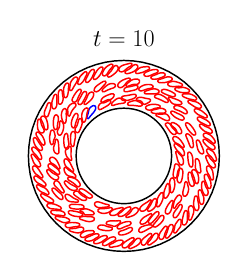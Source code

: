 \begin{tikzpicture}[scale=0.35] 

\begin{axis}[ 
axis equal image, 
scale only axis, 
xmin=-21, 
xmax=21, 
ymin=-21, 
ymax=21, 
hide axis, 
title = {\Huge$t = 10$} 
] 

\addplot [mark=none,black,line width=1.5] table{ 
2.0e+01 0.0e+00 
1.99e+01 1.96e+00 
1.962e+01 3.902e+00 
1.914e+01 5.806e+00 
1.848e+01 7.654e+00 
1.764e+01 9.428e+00 
1.663e+01 1.111e+01 
1.546e+01 1.269e+01 
1.414e+01 1.414e+01 
1.269e+01 1.546e+01 
1.111e+01 1.663e+01 
9.428e+00 1.764e+01 
7.654e+00 1.848e+01 
5.806e+00 1.914e+01 
3.902e+00 1.962e+01 
1.96e+00 1.99e+01 
1.225e-15 2.0e+01 
-1.96e+00 1.99e+01 
-3.902e+00 1.962e+01 
-5.806e+00 1.914e+01 
-7.654e+00 1.848e+01 
-9.428e+00 1.764e+01 
-1.111e+01 1.663e+01 
-1.269e+01 1.546e+01 
-1.414e+01 1.414e+01 
-1.546e+01 1.269e+01 
-1.663e+01 1.111e+01 
-1.764e+01 9.428e+00 
-1.848e+01 7.654e+00 
-1.914e+01 5.806e+00 
-1.962e+01 3.902e+00 
-1.99e+01 1.96e+00 
-2.0e+01 2.449e-15 
-1.99e+01 -1.96e+00 
-1.962e+01 -3.902e+00 
-1.914e+01 -5.806e+00 
-1.848e+01 -7.654e+00 
-1.764e+01 -9.428e+00 
-1.663e+01 -1.111e+01 
-1.546e+01 -1.269e+01 
-1.414e+01 -1.414e+01 
-1.269e+01 -1.546e+01 
-1.111e+01 -1.663e+01 
-9.428e+00 -1.764e+01 
-7.654e+00 -1.848e+01 
-5.806e+00 -1.914e+01 
-3.902e+00 -1.962e+01 
-1.96e+00 -1.99e+01 
-3.674e-15 -2.0e+01 
1.96e+00 -1.99e+01 
3.902e+00 -1.962e+01 
5.806e+00 -1.914e+01 
7.654e+00 -1.848e+01 
9.428e+00 -1.764e+01 
1.111e+01 -1.663e+01 
1.269e+01 -1.546e+01 
1.414e+01 -1.414e+01 
1.546e+01 -1.269e+01 
1.663e+01 -1.111e+01 
1.764e+01 -9.428e+00 
1.848e+01 -7.654e+00 
1.914e+01 -5.806e+00 
1.962e+01 -3.902e+00 
1.99e+01 -1.96e+00 
2.0e+01 0.0e+00 
}; 
\addplot [mark=none,black,line width=1.5] table{ 
1.0e+01 0.0e+00 
9.952e+00 -9.802e-01 
9.808e+00 -1.951e+00 
9.569e+00 -2.903e+00 
9.239e+00 -3.827e+00 
8.819e+00 -4.714e+00 
8.315e+00 -5.556e+00 
7.73e+00 -6.344e+00 
7.071e+00 -7.071e+00 
6.344e+00 -7.73e+00 
5.556e+00 -8.315e+00 
4.714e+00 -8.819e+00 
3.827e+00 -9.239e+00 
2.903e+00 -9.569e+00 
1.951e+00 -9.808e+00 
9.802e-01 -9.952e+00 
6.123e-16 -1.0e+01 
-9.802e-01 -9.952e+00 
-1.951e+00 -9.808e+00 
-2.903e+00 -9.569e+00 
-3.827e+00 -9.239e+00 
-4.714e+00 -8.819e+00 
-5.556e+00 -8.315e+00 
-6.344e+00 -7.73e+00 
-7.071e+00 -7.071e+00 
-7.73e+00 -6.344e+00 
-8.315e+00 -5.556e+00 
-8.819e+00 -4.714e+00 
-9.239e+00 -3.827e+00 
-9.569e+00 -2.903e+00 
-9.808e+00 -1.951e+00 
-9.952e+00 -9.802e-01 
-1.0e+01 -1.225e-15 
-9.952e+00 9.802e-01 
-9.808e+00 1.951e+00 
-9.569e+00 2.903e+00 
-9.239e+00 3.827e+00 
-8.819e+00 4.714e+00 
-8.315e+00 5.556e+00 
-7.73e+00 6.344e+00 
-7.071e+00 7.071e+00 
-6.344e+00 7.73e+00 
-5.556e+00 8.315e+00 
-4.714e+00 8.819e+00 
-3.827e+00 9.239e+00 
-2.903e+00 9.569e+00 
-1.951e+00 9.808e+00 
-9.802e-01 9.952e+00 
-1.837e-15 1.0e+01 
9.802e-01 9.952e+00 
1.951e+00 9.808e+00 
2.903e+00 9.569e+00 
3.827e+00 9.239e+00 
4.714e+00 8.819e+00 
5.556e+00 8.315e+00 
6.344e+00 7.73e+00 
7.071e+00 7.071e+00 
7.73e+00 6.344e+00 
8.315e+00 5.556e+00 
8.819e+00 4.714e+00 
9.239e+00 3.827e+00 
9.569e+00 2.903e+00 
9.808e+00 1.951e+00 
9.952e+00 9.802e-01 
1.0e+01 0.0e+00 
}; 
\addplot [mark=none,blue,line width=1.5] table{ 
-7.173e+00 9.977e+00 
-7.237e+00 9.877e+00 
-7.301e+00 9.738e+00 
-7.352e+00 9.551e+00 
-7.396e+00 9.323e+00 
-7.451e+00 9.065e+00 
-7.528e+00 8.786e+00 
-7.628e+00 8.498e+00 
-7.726e+00 8.203e+00 
-7.718e+00 7.903e+00 
-7.472e+00 7.808e+00 
-7.281e+00 7.986e+00 
-7.148e+00 8.177e+00 
-7.031e+00 8.33e+00 
-6.933e+00 8.447e+00 
-6.855e+00 8.537e+00 
-6.785e+00 8.614e+00 
-6.705e+00 8.702e+00 
-6.603e+00 8.815e+00 
-6.475e+00 8.959e+00 
-6.327e+00 9.137e+00 
-6.171e+00 9.349e+00 
-6.024e+00 9.598e+00 
-5.915e+00 9.881e+00 
-5.892e+00 1.019e+01 
-6.032e+00 1.045e+01 
-6.301e+00 1.054e+01 
-6.557e+00 1.048e+01 
-6.76e+00 1.036e+01 
-6.914e+00 1.025e+01 
-7.027e+00 1.014e+01 
-7.109e+00 1.006e+01 
-7.173e+00 9.977e+00 
}; 
\addplot [mark=none,red,line width=1.5] table{ 
-8.826e+00 8.21e+00 
-8.816e+00 8.092e+00 
-8.793e+00 7.941e+00 
-8.747e+00 7.753e+00 
-8.688e+00 7.529e+00 
-8.64e+00 7.27e+00 
-8.481e+00 7.046e+00 
-8.21e+00 7.14e+00 
-8.056e+00 7.409e+00 
-7.949e+00 7.697e+00 
-7.875e+00 7.978e+00 
-7.824e+00 8.239e+00 
-7.786e+00 8.469e+00 
-7.758e+00 8.66e+00 
-7.735e+00 8.812e+00 
-7.714e+00 8.93e+00 
-7.693e+00 9.032e+00 
-7.665e+00 9.146e+00 
-7.62e+00 9.292e+00 
-7.551e+00 9.472e+00 
-7.482e+00 9.692e+00 
-7.535e+00 9.943e+00 
-7.79e+00 1.005e+01 
-8.074e+00 9.948e+00 
-8.311e+00 9.747e+00 
-8.499e+00 9.506e+00 
-8.639e+00 9.251e+00 
-8.732e+00 9.003e+00 
-8.787e+00 8.778e+00 
-8.816e+00 8.587e+00 
-8.827e+00 8.434e+00 
-8.829e+00 8.314e+00 
-8.826e+00 8.21e+00 
}; 
\addplot [mark=none,red,line width=1.5] table{ 
-9.857e+00 6.3e+00 
-9.912e+00 6.195e+00 
-9.99e+00 6.065e+00 
-1.01e+01 5.904e+00 
-1.02e+01 5.7e+00 
-1.024e+01 5.441e+00 
-1.017e+01 5.164e+00 
-9.972e+00 4.933e+00 
-9.678e+00 4.864e+00 
-9.427e+00 5.028e+00 
-9.281e+00 5.278e+00 
-9.175e+00 5.522e+00 
-9.085e+00 5.736e+00 
-9.012e+00 5.915e+00 
-8.956e+00 6.058e+00 
-8.914e+00 6.17e+00 
-8.879e+00 6.268e+00 
-8.842e+00 6.38e+00 
-8.8e+00 6.527e+00 
-8.759e+00 6.716e+00 
-8.741e+00 6.947e+00 
-8.779e+00 7.208e+00 
-8.852e+00 7.488e+00 
-8.978e+00 7.763e+00 
-9.261e+00 7.824e+00 
-9.455e+00 7.597e+00 
-9.54e+00 7.318e+00 
-9.601e+00 7.059e+00 
-9.661e+00 6.835e+00 
-9.717e+00 6.65e+00 
-9.769e+00 6.506e+00 
-9.814e+00 6.395e+00 
-9.857e+00 6.3e+00 
}; 
\addplot [mark=none,red,line width=1.5] table{ 
-1.063e+01 5.118e+00 
-1.075e+01 5.089e+00 
-1.087e+01 4.999e+00 
-1.099e+01 4.841e+00 
-1.107e+01 4.627e+00 
-1.113e+01 4.368e+00 
-1.117e+01 4.079e+00 
-1.118e+01 3.773e+00 
-1.117e+01 3.461e+00 
-1.117e+01 3.154e+00 
-1.115e+01 2.864e+00 
-1.112e+01 2.6e+00 
-1.107e+01 2.374e+00 
-1.099e+01 2.196e+00 
-1.09e+01 2.071e+00 
-1.08e+01 2.0e+00 
-1.07e+01 1.975e+00 
-1.058e+01 2.005e+00 
-1.049e+01 2.119e+00 
-1.044e+01 2.304e+00 
-1.041e+01 2.533e+00 
-1.038e+01 2.795e+00 
-1.032e+01 3.079e+00 
-1.026e+01 3.377e+00 
-1.02e+01 3.681e+00 
-1.015e+01 3.984e+00 
-1.014e+01 4.276e+00 
-1.016e+01 4.543e+00 
-1.022e+01 4.77e+00 
-1.032e+01 4.942e+00 
-1.042e+01 5.051e+00 
-1.053e+01 5.106e+00 
-1.063e+01 5.118e+00 
}; 
\addplot [mark=none,red,line width=1.5] table{ 
-1.03e+01 8.699e+00 
-1.037e+01 8.604e+00 
-1.045e+01 8.475e+00 
-1.055e+01 8.307e+00 
-1.065e+01 8.101e+00 
-1.076e+01 7.861e+00 
-1.086e+01 7.59e+00 
-1.094e+01 7.296e+00 
-1.099e+01 6.989e+00 
-1.1e+01 6.683e+00 
-1.097e+01 6.393e+00 
-1.089e+01 6.14e+00 
-1.076e+01 5.951e+00 
-1.058e+01 5.873e+00 
-1.044e+01 5.911e+00 
-1.035e+01 5.994e+00 
-1.03e+01 6.085e+00 
-1.026e+01 6.197e+00 
-1.022e+01 6.344e+00 
-1.018e+01 6.532e+00 
-1.012e+01 6.757e+00 
-1.005e+01 7.011e+00 
-9.963e+00 7.286e+00 
-9.848e+00 7.568e+00 
-9.719e+00 7.851e+00 
-9.622e+00 8.142e+00 
-9.601e+00 8.431e+00 
-9.664e+00 8.69e+00 
-9.813e+00 8.864e+00 
-9.999e+00 8.902e+00 
-1.014e+01 8.85e+00 
-1.023e+01 8.776e+00 
-1.03e+01 8.699e+00 
}; 
\addplot [mark=none,red,line width=1.5] table{ 
-1.16e+01 1.664e+00 
-1.166e+01 1.563e+00 
-1.178e+01 1.47e+00 
-1.196e+01 1.402e+00 
-1.216e+01 1.283e+00 
-1.225e+01 1.04e+00 
-1.224e+01 7.501e-01 
-1.218e+01 4.498e-01 
-1.209e+01 1.516e-01 
-1.196e+01 -1.275e-01 
-1.18e+01 -3.687e-01 
-1.162e+01 -5.693e-01 
-1.146e+01 -7.401e-01 
-1.132e+01 -8.731e-01 
-1.119e+01 -9.461e-01 
-1.107e+01 -9.51e-01 
-1.098e+01 -9.01e-01 
-1.092e+01 -7.98e-01 
-1.092e+01 -6.468e-01 
-1.097e+01 -4.607e-01 
-1.103e+01 -2.372e-01 
-1.107e+01 2.348e-02 
-1.108e+01 3.114e-01 
-1.108e+01 6.154e-01 
-1.106e+01 9.254e-01 
-1.104e+01 1.23e+00 
-1.104e+01 1.522e+00 
-1.109e+01 1.783e+00 
-1.123e+01 1.967e+00 
-1.141e+01 1.98e+00 
-1.151e+01 1.871e+00 
-1.156e+01 1.761e+00 
-1.16e+01 1.664e+00 
}; 
\addplot [mark=none,red,line width=1.5] table{ 
-1.258e+01 3.587e+00 
-1.259e+01 3.469e+00 
-1.26e+01 3.317e+00 
-1.26e+01 3.125e+00 
-1.258e+01 2.895e+00 
-1.256e+01 2.633e+00 
-1.252e+01 2.345e+00 
-1.248e+01 2.041e+00 
-1.238e+01 1.743e+00 
-1.213e+01 1.586e+00 
-1.189e+01 1.735e+00 
-1.173e+01 1.947e+00 
-1.16e+01 2.14e+00 
-1.154e+01 2.321e+00 
-1.152e+01 2.474e+00 
-1.153e+01 2.594e+00 
-1.154e+01 2.697e+00 
-1.156e+01 2.814e+00 
-1.158e+01 2.964e+00 
-1.162e+01 3.154e+00 
-1.166e+01 3.381e+00 
-1.169e+01 3.643e+00 
-1.172e+01 3.931e+00 
-1.174e+01 4.237e+00 
-1.181e+01 4.54e+00 
-1.204e+01 4.72e+00 
-1.229e+01 4.598e+00 
-1.241e+01 4.364e+00 
-1.248e+01 4.144e+00 
-1.253e+01 3.957e+00 
-1.256e+01 3.807e+00 
-1.257e+01 3.69e+00 
-1.258e+01 3.587e+00 
}; 
\addplot [mark=none,red,line width=1.5] table{ 
-1.224e+01 -2.013e+00 
-1.218e+01 -2.113e+00 
-1.208e+01 -2.232e+00 
-1.194e+01 -2.362e+00 
-1.176e+01 -2.503e+00 
-1.155e+01 -2.666e+00 
-1.133e+01 -2.853e+00 
-1.111e+01 -3.057e+00 
-1.085e+01 -3.236e+00 
-1.057e+01 -3.203e+00 
-1.053e+01 -2.93e+00 
-1.065e+01 -2.695e+00 
-1.077e+01 -2.494e+00 
-1.085e+01 -2.322e+00 
-1.092e+01 -2.184e+00 
-1.097e+01 -2.076e+00 
-1.101e+01 -1.981e+00 
-1.106e+01 -1.873e+00 
-1.113e+01 -1.736e+00 
-1.122e+01 -1.564e+00 
-1.133e+01 -1.364e+00 
-1.148e+01 -1.146e+00 
-1.166e+01 -9.216e-01 
-1.188e+01 -7.117e-01 
-1.217e+01 -6.056e-01 
-1.243e+01 -7.299e-01 
-1.253e+01 -9.982e-01 
-1.251e+01 -1.262e+00 
-1.246e+01 -1.487e+00 
-1.24e+01 -1.671e+00 
-1.234e+01 -1.812e+00 
-1.23e+01 -1.921e+00 
-1.224e+01 -2.013e+00 
}; 
\addplot [mark=none,red,line width=1.5] table{ 
-1.208e+01 -3.839e+00 
-1.2e+01 -3.924e+00 
-1.188e+01 -4.023e+00 
-1.172e+01 -4.125e+00 
-1.151e+01 -4.213e+00 
-1.125e+01 -4.277e+00 
-1.097e+01 -4.335e+00 
-1.067e+01 -4.428e+00 
-1.039e+01 -4.538e+00 
-1.01e+01 -4.47e+00 
-1.007e+01 -4.197e+00 
-1.021e+01 -3.971e+00 
-1.036e+01 -3.797e+00 
-1.05e+01 -3.662e+00 
-1.061e+01 -3.561e+00 
-1.071e+01 -3.487e+00 
-1.079e+01 -3.426e+00 
-1.089e+01 -3.36e+00 
-1.102e+01 -3.28e+00 
-1.119e+01 -3.181e+00 
-1.138e+01 -3.061e+00 
-1.16e+01 -2.91e+00 
-1.182e+01 -2.718e+00 
-1.203e+01 -2.499e+00 
-1.231e+01 -2.396e+00 
-1.252e+01 -2.596e+00 
-1.252e+01 -2.883e+00 
-1.246e+01 -3.14e+00 
-1.238e+01 -3.358e+00 
-1.23e+01 -3.531e+00 
-1.222e+01 -3.662e+00 
-1.215e+01 -3.759e+00 
-1.208e+01 -3.839e+00 
}; 
\addplot [mark=none,red,line width=1.5] table{ 
-1.034e+01 -5.887e+00 
-1.025e+01 -5.966e+00 
-1.014e+01 -6.07e+00 
-9.998e+00 -6.204e+00 
-9.825e+00 -6.356e+00 
-9.591e+00 -6.472e+00 
-9.319e+00 -6.408e+00 
-9.165e+00 -6.153e+00 
-9.186e+00 -5.846e+00 
-9.322e+00 -5.573e+00 
-9.499e+00 -5.343e+00 
-9.683e+00 -5.152e+00 
-9.857e+00 -4.999e+00 
-1.001e+01 -4.883e+00 
-1.014e+01 -4.801e+00 
-1.025e+01 -4.746e+00 
-1.034e+01 -4.706e+00 
-1.046e+01 -4.667e+00 
-1.06e+01 -4.624e+00 
-1.079e+01 -4.571e+00 
-1.101e+01 -4.503e+00 
-1.126e+01 -4.438e+00 
-1.155e+01 -4.445e+00 
-1.176e+01 -4.644e+00 
-1.169e+01 -4.936e+00 
-1.146e+01 -5.133e+00 
-1.121e+01 -5.281e+00 
-1.098e+01 -5.416e+00 
-1.079e+01 -5.541e+00 
-1.063e+01 -5.651e+00 
-1.051e+01 -5.744e+00 
-1.042e+01 -5.82e+00 
-1.034e+01 -5.887e+00 
}; 
\addplot [mark=none,red,line width=1.5] table{ 
-9.368e+00 -7.148e+00 
-9.36e+00 -7.266e+00 
-9.295e+00 -7.404e+00 
-9.169e+00 -7.55e+00 
-8.994e+00 -7.704e+00 
-8.781e+00 -7.862e+00 
-8.541e+00 -8.025e+00 
-8.287e+00 -8.194e+00 
-8.037e+00 -8.377e+00 
-7.802e+00 -8.575e+00 
-7.56e+00 -8.74e+00 
-7.306e+00 -8.822e+00 
-7.072e+00 -8.835e+00 
-6.88e+00 -8.798e+00 
-6.742e+00 -8.729e+00 
-6.657e+00 -8.643e+00 
-6.612e+00 -8.549e+00 
-6.608e+00 -8.43e+00 
-6.668e+00 -8.291e+00 
-6.803e+00 -8.154e+00 
-6.989e+00 -8.017e+00 
-7.205e+00 -7.866e+00 
-7.437e+00 -7.695e+00 
-7.68e+00 -7.511e+00 
-7.931e+00 -7.328e+00 
-8.187e+00 -7.16e+00 
-8.443e+00 -7.024e+00 
-8.693e+00 -6.929e+00 
-8.922e+00 -6.886e+00 
-9.116e+00 -6.9e+00 
-9.255e+00 -6.962e+00 
-9.335e+00 -7.049e+00 
-9.368e+00 -7.148e+00 
}; 
\addplot [mark=none,red,line width=1.5] table{ 
-1.233e+01 -5.885e+00 
-1.227e+01 -5.986e+00 
-1.218e+01 -6.112e+00 
-1.207e+01 -6.266e+00 
-1.192e+01 -6.443e+00 
-1.174e+01 -6.634e+00 
-1.152e+01 -6.823e+00 
-1.127e+01 -6.992e+00 
-1.099e+01 -7.122e+00 
-1.069e+01 -7.201e+00 
-1.04e+01 -7.223e+00 
-1.013e+01 -7.191e+00 
-9.915e+00 -7.101e+00 
-9.795e+00 -6.954e+00 
-9.784e+00 -6.804e+00 
-9.83e+00 -6.693e+00 
-9.897e+00 -6.612e+00 
-9.99e+00 -6.534e+00 
-1.012e+01 -6.451e+00 
-1.029e+01 -6.36e+00 
-1.05e+01 -6.256e+00 
-1.073e+01 -6.139e+00 
-1.099e+01 -6.002e+00 
-1.125e+01 -5.843e+00 
-1.15e+01 -5.659e+00 
-1.173e+01 -5.463e+00 
-1.197e+01 -5.292e+00 
-1.223e+01 -5.232e+00 
-1.242e+01 -5.351e+00 
-1.246e+01 -5.536e+00 
-1.243e+01 -5.684e+00 
-1.238e+01 -5.793e+00 
-1.233e+01 -5.885e+00 
}; 
\addplot [mark=none,red,line width=1.5] table{ 
-5.862e+00 -9.683e+00 
-5.965e+00 -9.742e+00 
-6.071e+00 -9.851e+00 
-6.137e+00 -1.003e+01 
-6.106e+00 -1.026e+01 
-5.964e+00 -1.048e+01 
-5.74e+00 -1.066e+01 
-5.462e+00 -1.079e+01 
-5.155e+00 -1.084e+01 
-4.848e+00 -1.083e+01 
-4.557e+00 -1.08e+01 
-4.289e+00 -1.077e+01 
-4.055e+00 -1.075e+01 
-3.86e+00 -1.073e+01 
-3.705e+00 -1.072e+01 
-3.585e+00 -1.07e+01 
-3.48e+00 -1.069e+01 
-3.362e+00 -1.067e+01 
-3.215e+00 -1.062e+01 
-3.073e+00 -1.048e+01 
-3.122e+00 -1.027e+01 
-3.368e+00 -1.019e+01 
-3.655e+00 -1.014e+01 
-3.951e+00 -1.007e+01 
-4.248e+00 -9.974e+00 
-4.538e+00 -9.87e+00 
-4.816e+00 -9.774e+00 
-5.072e+00 -9.696e+00 
-5.3e+00 -9.646e+00 
-5.492e+00 -9.625e+00 
-5.644e+00 -9.629e+00 
-5.762e+00 -9.649e+00 
-5.862e+00 -9.683e+00 
}; 
\addplot [mark=none,red,line width=1.5] table{ 
-1.049e+01 -7.978e+00 
-1.044e+01 -8.082e+00 
-1.034e+01 -8.198e+00 
-1.019e+01 -8.322e+00 
-1.0e+01 -8.456e+00 
-9.784e+00 -8.604e+00 
-9.549e+00 -8.773e+00 
-9.305e+00 -8.956e+00 
-9.043e+00 -9.127e+00 
-8.764e+00 -9.253e+00 
-8.481e+00 -9.325e+00 
-8.216e+00 -9.335e+00 
-7.994e+00 -9.275e+00 
-7.851e+00 -9.148e+00 
-7.808e+00 -9.003e+00 
-7.833e+00 -8.887e+00 
-7.891e+00 -8.8e+00 
-7.98e+00 -8.722e+00 
-8.111e+00 -8.642e+00 
-8.283e+00 -8.552e+00 
-8.486e+00 -8.443e+00 
-8.711e+00 -8.305e+00 
-8.943e+00 -8.135e+00 
-9.166e+00 -7.928e+00 
-9.37e+00 -7.693e+00 
-9.579e+00 -7.468e+00 
-9.845e+00 -7.359e+00 
-1.011e+01 -7.384e+00 
-1.032e+01 -7.481e+00 
-1.045e+01 -7.619e+00 
-1.051e+01 -7.759e+00 
-1.051e+01 -7.877e+00 
-1.049e+01 -7.978e+00 
}; 
\addplot [mark=none,red,line width=1.5] table{ 
-4.212e+00 -1.203e+01 
-4.093e+00 -1.202e+01 
-3.94e+00 -1.202e+01 
-3.748e+00 -1.199e+01 
-3.522e+00 -1.194e+01 
-3.272e+00 -1.186e+01 
-3.018e+00 -1.172e+01 
-2.773e+00 -1.153e+01 
-2.524e+00 -1.135e+01 
-2.399e+00 -1.108e+01 
-2.577e+00 -1.087e+01 
-2.838e+00 -1.084e+01 
-3.068e+00 -1.088e+01 
-3.257e+00 -1.092e+01 
-3.407e+00 -1.094e+01 
-3.525e+00 -1.096e+01 
-3.628e+00 -1.098e+01 
-3.745e+00 -1.099e+01 
-3.897e+00 -1.101e+01 
-4.088e+00 -1.103e+01 
-4.318e+00 -1.104e+01 
-4.581e+00 -1.105e+01 
-4.87e+00 -1.105e+01 
-5.17e+00 -1.109e+01 
-5.415e+00 -1.127e+01 
-5.426e+00 -1.156e+01 
-5.233e+00 -1.177e+01 
-4.997e+00 -1.189e+01 
-4.775e+00 -1.196e+01 
-4.586e+00 -1.2e+01 
-4.435e+00 -1.202e+01 
-4.316e+00 -1.202e+01 
-4.212e+00 -1.203e+01 
}; 
\addplot [mark=none,red,line width=1.5] table{ 
-9.873e-01 -1.179e+01 
-9.045e-01 -1.17e+01 
-7.931e-01 -1.16e+01 
-6.43e-01 -1.148e+01 
-4.49e-01 -1.135e+01 
-2.194e-01 -1.122e+01 
-7.588e-02 -1.099e+01 
-2.964e-01 -1.082e+01 
-6.043e-01 -1.086e+01 
-9.035e-01 -1.092e+01 
-1.188e+00 -1.099e+01 
-1.448e+00 -1.104e+01 
-1.673e+00 -1.11e+01 
-1.859e+00 -1.115e+01 
-2.004e+00 -1.12e+01 
-2.114e+00 -1.124e+01 
-2.207e+00 -1.129e+01 
-2.309e+00 -1.135e+01 
-2.432e+00 -1.144e+01 
-2.582e+00 -1.156e+01 
-2.759e+00 -1.171e+01 
-2.921e+00 -1.191e+01 
-2.931e+00 -1.219e+01 
-2.725e+00 -1.241e+01 
-2.425e+00 -1.248e+01 
-2.12e+00 -1.247e+01 
-1.837e+00 -1.24e+01 
-1.59e+00 -1.231e+01 
-1.392e+00 -1.219e+01 
-1.245e+00 -1.206e+01 
-1.139e+00 -1.195e+01 
-1.058e+00 -1.186e+01 
-9.873e-01 -1.179e+01 
}; 
\addplot [mark=none,red,line width=1.5] table{ 
5.155e-01 -1.21e+01 
6.051e-01 -1.202e+01 
7.185e-01 -1.192e+01 
8.594e-01 -1.179e+01 
1.025e+00 -1.163e+01 
1.208e+00 -1.144e+01 
1.386e+00 -1.121e+01 
1.472e+00 -1.092e+01 
1.291e+00 -1.069e+01 
9.889e-01 -1.07e+01 
7.129e-01 -1.079e+01 
4.681e-01 -1.09e+01 
2.61e-01 -1.1e+01 
1.002e-01 -1.111e+01 
-1.257e-02 -1.121e+01 
-9.193e-02 -1.13e+01 
-1.599e-01 -1.138e+01 
-2.394e-01 -1.147e+01 
-3.479e-01 -1.158e+01 
-4.944e-01 -1.17e+01 
-6.8e-01 -1.184e+01 
-8.98e-01 -1.199e+01 
-1.118e+00 -1.218e+01 
-1.197e+00 -1.246e+01 
-9.867e-01 -1.267e+01 
-6.841e-01 -1.269e+01 
-4.001e-01 -1.263e+01 
-1.51e-01 -1.254e+01 
5.557e-02 -1.243e+01 
2.18e-01 -1.233e+01 
3.418e-01 -1.224e+01 
4.354e-01 -1.216e+01 
5.155e-01 -1.21e+01 
}; 
\addplot [mark=none,red,line width=1.5] table{ 
3.382e+00 -1.133e+01 
3.447e+00 -1.143e+01 
3.565e+00 -1.152e+01 
3.747e+00 -1.158e+01 
3.978e+00 -1.158e+01 
4.233e+00 -1.151e+01 
4.484e+00 -1.136e+01 
4.705e+00 -1.115e+01 
4.886e+00 -1.089e+01 
5.044e+00 -1.063e+01 
5.187e+00 -1.037e+01 
5.318e+00 -1.014e+01 
5.439e+00 -9.937e+00 
5.548e+00 -9.773e+00 
5.633e+00 -9.643e+00 
5.691e+00 -9.537e+00 
5.722e+00 -9.436e+00 
5.712e+00 -9.317e+00 
5.602e+00 -9.219e+00 
5.42e+00 -9.26e+00 
5.242e+00 -9.409e+00 
5.039e+00 -9.577e+00 
4.799e+00 -9.738e+00 
4.537e+00 -9.895e+00 
4.271e+00 -1.006e+01 
4.015e+00 -1.023e+01 
3.785e+00 -1.041e+01 
3.597e+00 -1.06e+01 
3.457e+00 -1.079e+01 
3.374e+00 -1.096e+01 
3.342e+00 -1.111e+01 
3.349e+00 -1.123e+01 
3.382e+00 -1.133e+01 
}; 
\addplot [mark=none,red,line width=1.5] table{ 
9.428e-01 -1.284e+01 
1.056e+00 -1.28e+01 
1.2e+00 -1.275e+01 
1.384e+00 -1.27e+01 
1.603e+00 -1.262e+01 
1.849e+00 -1.253e+01 
2.107e+00 -1.24e+01 
2.362e+00 -1.223e+01 
2.601e+00 -1.203e+01 
2.811e+00 -1.18e+01 
2.971e+00 -1.156e+01 
3.037e+00 -1.131e+01 
2.975e+00 -1.109e+01 
2.843e+00 -1.095e+01 
2.708e+00 -1.088e+01 
2.593e+00 -1.085e+01 
2.489e+00 -1.084e+01 
2.37e+00 -1.084e+01 
2.221e+00 -1.088e+01 
2.044e+00 -1.095e+01 
1.858e+00 -1.109e+01 
1.689e+00 -1.129e+01 
1.537e+00 -1.154e+01 
1.371e+00 -1.179e+01 
1.17e+00 -1.203e+01 
9.325e-01 -1.223e+01 
6.843e-01 -1.238e+01 
4.795e-01 -1.255e+01 
4.358e-01 -1.277e+01 
5.759e-01 -1.289e+01 
7.273e-01 -1.29e+01 
8.431e-01 -1.287e+01 
9.428e-01 -1.284e+01 
}; 
\addplot [mark=none,red,line width=1.5] table{ 
6.339e+00 -1.093e+01 
6.418e+00 -1.084e+01 
6.509e+00 -1.072e+01 
6.604e+00 -1.055e+01 
6.68e+00 -1.034e+01 
6.724e+00 -1.007e+01 
6.766e+00 -9.788e+00 
6.832e+00 -9.489e+00 
6.854e+00 -9.181e+00 
6.676e+00 -8.948e+00 
6.396e+00 -8.967e+00 
6.191e+00 -9.133e+00 
6.054e+00 -9.319e+00 
5.961e+00 -9.488e+00 
5.897e+00 -9.627e+00 
5.848e+00 -9.736e+00 
5.805e+00 -9.831e+00 
5.754e+00 -9.938e+00 
5.685e+00 -1.008e+01 
5.593e+00 -1.024e+01 
5.472e+00 -1.044e+01 
5.324e+00 -1.066e+01 
5.153e+00 -1.089e+01 
4.986e+00 -1.115e+01 
4.952e+00 -1.145e+01 
5.193e+00 -1.16e+01 
5.474e+00 -1.154e+01 
5.711e+00 -1.142e+01 
5.907e+00 -1.13e+01 
6.062e+00 -1.118e+01 
6.179e+00 -1.109e+01 
6.266e+00 -1.101e+01 
6.339e+00 -1.093e+01 
}; 
\addplot [mark=none,red,line width=1.5] table{ 
8.008e+00 -9.468e+00 
8.053e+00 -9.358e+00 
8.107e+00 -9.214e+00 
8.164e+00 -9.03e+00 
8.208e+00 -8.802e+00 
8.219e+00 -8.537e+00 
8.224e+00 -8.247e+00 
8.234e+00 -7.942e+00 
8.072e+00 -7.696e+00 
7.785e+00 -7.748e+00 
7.588e+00 -7.96e+00 
7.439e+00 -8.179e+00 
7.318e+00 -8.377e+00 
7.223e+00 -8.544e+00 
7.153e+00 -8.68e+00 
7.105e+00 -8.789e+00 
7.067e+00 -8.886e+00 
7.033e+00 -8.999e+00 
7.002e+00 -9.149e+00 
6.986e+00 -9.341e+00 
6.979e+00 -9.572e+00 
6.951e+00 -9.835e+00 
6.882e+00 -1.012e+01 
6.844e+00 -1.042e+01 
7.01e+00 -1.066e+01 
7.298e+00 -1.061e+01 
7.499e+00 -1.04e+01 
7.645e+00 -1.018e+01 
7.76e+00 -9.982e+00 
7.849e+00 -9.81e+00 
7.916e+00 -9.672e+00 
7.966e+00 -9.564e+00 
8.008e+00 -9.468e+00 
}; 
\addplot [mark=none,red,line width=1.5] table{ 
9.55e+00 -7.182e+00 
9.543e+00 -7.064e+00 
9.533e+00 -6.912e+00 
9.523e+00 -6.72e+00 
9.517e+00 -6.489e+00 
9.508e+00 -6.225e+00 
9.442e+00 -5.946e+00 
9.199e+00 -5.795e+00 
8.965e+00 -5.98e+00 
8.845e+00 -6.261e+00 
8.747e+00 -6.535e+00 
8.656e+00 -6.784e+00 
8.578e+00 -7.002e+00 
8.514e+00 -7.184e+00 
8.467e+00 -7.33e+00 
8.435e+00 -7.444e+00 
8.412e+00 -7.546e+00 
8.394e+00 -7.662e+00 
8.386e+00 -7.814e+00 
8.397e+00 -8.007e+00 
8.406e+00 -8.238e+00 
8.391e+00 -8.501e+00 
8.452e+00 -8.776e+00 
8.725e+00 -8.866e+00 
8.98e+00 -8.697e+00 
9.167e+00 -8.455e+00 
9.317e+00 -8.207e+00 
9.432e+00 -7.968e+00 
9.505e+00 -7.747e+00 
9.541e+00 -7.558e+00 
9.553e+00 -7.406e+00 
9.554e+00 -7.286e+00 
9.55e+00 -7.182e+00 
}; 
\addplot [mark=none,red,line width=1.5] table{ 
1.061e+01 -6.547e+00 
1.063e+01 -6.43e+00 
1.065e+01 -6.279e+00 
1.067e+01 -6.087e+00 
1.067e+01 -5.856e+00 
1.065e+01 -5.592e+00 
1.062e+01 -5.306e+00 
1.054e+01 -5.011e+00 
1.04e+01 -4.74e+00 
1.013e+01 -4.61e+00 
9.874e+00 -4.724e+00 
9.73e+00 -4.944e+00 
9.656e+00 -5.164e+00 
9.617e+00 -5.353e+00 
9.599e+00 -5.505e+00 
9.593e+00 -5.624e+00 
9.595e+00 -5.728e+00 
9.605e+00 -5.847e+00 
9.627e+00 -5.998e+00 
9.663e+00 -6.188e+00 
9.705e+00 -6.416e+00 
9.738e+00 -6.678e+00 
9.74e+00 -6.967e+00 
9.716e+00 -7.27e+00 
9.765e+00 -7.572e+00 
1.002e+01 -7.71e+00 
1.024e+01 -7.544e+00 
1.036e+01 -7.308e+00 
1.045e+01 -7.092e+00 
1.051e+01 -6.91e+00 
1.055e+01 -6.763e+00 
1.058e+01 -6.649e+00 
1.061e+01 -6.547e+00 
}; 
\addplot [mark=none,red,line width=1.5] table{ 
1.115e+01 -4.065e+00 
1.117e+01 -3.947e+00 
1.119e+01 -3.796e+00 
1.122e+01 -3.605e+00 
1.126e+01 -3.378e+00 
1.134e+01 -3.125e+00 
1.147e+01 -2.866e+00 
1.163e+01 -2.614e+00 
1.168e+01 -2.313e+00 
1.155e+01 -2.04e+00 
1.134e+01 -1.835e+00 
1.111e+01 -1.699e+00 
1.088e+01 -1.685e+00 
1.073e+01 -1.797e+00 
1.066e+01 -1.933e+00 
1.063e+01 -2.049e+00 
1.062e+01 -2.151e+00 
1.06e+01 -2.268e+00 
1.057e+01 -2.418e+00 
1.054e+01 -2.607e+00 
1.049e+01 -2.833e+00 
1.043e+01 -3.091e+00 
1.038e+01 -3.374e+00 
1.034e+01 -3.675e+00 
1.033e+01 -3.984e+00 
1.037e+01 -4.285e+00 
1.05e+01 -4.537e+00 
1.074e+01 -4.646e+00 
1.095e+01 -4.582e+00 
1.107e+01 -4.43e+00 
1.111e+01 -4.285e+00 
1.113e+01 -4.168e+00 
1.115e+01 -4.065e+00 
}; 
\addplot [mark=none,red,line width=1.5] table{ 
1.219e+01 -4.752e+00 
1.222e+01 -4.636e+00 
1.225e+01 -4.486e+00 
1.228e+01 -4.296e+00 
1.231e+01 -4.067e+00 
1.234e+01 -3.805e+00 
1.236e+01 -3.517e+00 
1.234e+01 -3.214e+00 
1.226e+01 -2.915e+00 
1.21e+01 -2.661e+00 
1.183e+01 -2.588e+00 
1.165e+01 -2.765e+00 
1.157e+01 -2.986e+00 
1.154e+01 -3.175e+00 
1.151e+01 -3.326e+00 
1.15e+01 -3.443e+00 
1.149e+01 -3.547e+00 
1.147e+01 -3.664e+00 
1.144e+01 -3.814e+00 
1.14e+01 -4.001e+00 
1.132e+01 -4.219e+00 
1.121e+01 -4.458e+00 
1.113e+01 -4.733e+00 
1.116e+01 -5.034e+00 
1.126e+01 -5.324e+00 
1.144e+01 -5.57e+00 
1.171e+01 -5.648e+00 
1.192e+01 -5.5e+00 
1.203e+01 -5.296e+00 
1.21e+01 -5.114e+00 
1.214e+01 -4.968e+00 
1.217e+01 -4.853e+00 
1.219e+01 -4.752e+00 
}; 
\addplot [mark=none,red,line width=1.5] table{ 
1.216e+01 -1.525e-01 
1.209e+01 -5.963e-02 
1.198e+01 5.061e-02 
1.184e+01 1.829e-01 
1.167e+01 3.452e-01 
1.15e+01 5.457e-01 
1.134e+01 7.835e-01 
1.111e+01 9.823e-01 
1.087e+01 8.437e-01 
1.09e+01 5.431e-01 
1.099e+01 2.65e-01 
1.105e+01 8.204e-03 
1.111e+01 -2.178e-01 
1.115e+01 -4.059e-01 
1.118e+01 -5.546e-01 
1.121e+01 -6.699e-01 
1.124e+01 -7.702e-01 
1.127e+01 -8.833e-01 
1.132e+01 -1.027e+00 
1.139e+01 -1.206e+00 
1.15e+01 -1.412e+00 
1.163e+01 -1.636e+00 
1.183e+01 -1.843e+00 
1.212e+01 -1.913e+00 
1.237e+01 -1.735e+00 
1.247e+01 -1.449e+00 
1.248e+01 -1.159e+00 
1.245e+01 -8.959e-01 
1.24e+01 -6.697e-01 
1.234e+01 -4.861e-01 
1.228e+01 -3.452e-01 
1.222e+01 -2.399e-01 
1.216e+01 -1.525e-01 
}; 
\addplot [mark=none,red,line width=1.5] table{ 
1.211e+01 1.677e+00 
1.202e+01 1.752e+00 
1.19e+01 1.844e+00 
1.174e+01 1.957e+00 
1.155e+01 2.091e+00 
1.134e+01 2.25e+00 
1.111e+01 2.427e+00 
1.084e+01 2.566e+00 
1.056e+01 2.475e+00 
1.054e+01 2.181e+00 
1.065e+01 1.915e+00 
1.078e+01 1.684e+00 
1.091e+01 1.487e+00 
1.101e+01 1.328e+00 
1.111e+01 1.207e+00 
1.119e+01 1.119e+00 
1.126e+01 1.046e+00 
1.135e+01 9.669e-01 
1.147e+01 8.684e-01 
1.161e+01 7.406e-01 
1.177e+01 5.763e-01 
1.194e+01 3.736e-01 
1.212e+01 1.506e-01 
1.239e+01 2.782e-02 
1.264e+01 1.953e-01 
1.269e+01 4.928e-01 
1.265e+01 7.802e-01 
1.257e+01 1.033e+00 
1.247e+01 1.243e+00 
1.237e+01 1.405e+00 
1.227e+01 1.522e+00 
1.219e+01 1.607e+00 
1.211e+01 1.677e+00 
}; 
\addplot [mark=none,red,line width=1.5] table{ 
1.184e+01 3.331e+00 
1.176e+01 3.42e+00 
1.165e+01 3.531e+00 
1.151e+01 3.663e+00 
1.133e+01 3.807e+00 
1.111e+01 3.946e+00 
1.084e+01 4.048e+00 
1.054e+01 4.045e+00 
1.03e+01 3.856e+00 
1.026e+01 3.559e+00 
1.036e+01 3.287e+00 
1.051e+01 3.065e+00 
1.066e+01 2.893e+00 
1.081e+01 2.772e+00 
1.095e+01 2.693e+00 
1.105e+01 2.639e+00 
1.115e+01 2.594e+00 
1.125e+01 2.543e+00 
1.139e+01 2.472e+00 
1.155e+01 2.372e+00 
1.174e+01 2.234e+00 
1.193e+01 2.054e+00 
1.214e+01 1.852e+00 
1.241e+01 1.724e+00 
1.263e+01 1.9e+00 
1.258e+01 2.195e+00 
1.244e+01 2.45e+00 
1.23e+01 2.677e+00 
1.217e+01 2.873e+00 
1.206e+01 3.032e+00 
1.198e+01 3.155e+00 
1.19e+01 3.25e+00 
1.184e+01 3.331e+00 
}; 
\addplot [mark=none,red,line width=1.5] table{ 
1.067e+01 5.419e+00 
1.058e+01 5.503e+00 
1.047e+01 5.607e+00 
1.033e+01 5.74e+00 
1.017e+01 5.906e+00 
1.001e+01 6.114e+00 
9.864e+00 6.364e+00 
9.72e+00 6.632e+00 
9.491e+00 6.838e+00 
9.197e+00 6.919e+00 
8.909e+00 6.881e+00 
8.714e+00 6.71e+00 
8.71e+00 6.483e+00 
8.8e+00 6.314e+00 
8.891e+00 6.191e+00 
8.963e+00 6.096e+00 
9.026e+00 6.012e+00 
9.095e+00 5.917e+00 
9.182e+00 5.792e+00 
9.291e+00 5.633e+00 
9.422e+00 5.443e+00 
9.576e+00 5.229e+00 
9.753e+00 5.003e+00 
9.959e+00 4.779e+00 
1.02e+01 4.587e+00 
1.048e+01 4.484e+00 
1.077e+01 4.536e+00 
1.095e+01 4.723e+00 
1.097e+01 4.949e+00 
1.091e+01 5.128e+00 
1.082e+01 5.253e+00 
1.074e+01 5.343e+00 
1.067e+01 5.419e+00 
}; 
\addplot [mark=none,red,line width=1.5] table{ 
1.165e+01 6.09e+00 
1.158e+01 6.183e+00 
1.147e+01 6.295e+00 
1.133e+01 6.426e+00 
1.115e+01 6.567e+00 
1.093e+01 6.709e+00 
1.067e+01 6.844e+00 
1.039e+01 6.955e+00 
1.009e+01 6.986e+00 
9.857e+00 6.806e+00 
9.896e+00 6.527e+00 
1.006e+01 6.321e+00 
1.023e+01 6.165e+00 
1.038e+01 6.041e+00 
1.05e+01 5.942e+00 
1.059e+01 5.864e+00 
1.066e+01 5.793e+00 
1.075e+01 5.709e+00 
1.085e+01 5.594e+00 
1.095e+01 5.435e+00 
1.105e+01 5.224e+00 
1.113e+01 4.974e+00 
1.131e+01 4.752e+00 
1.159e+01 4.638e+00 
1.189e+01 4.656e+00 
1.211e+01 4.856e+00 
1.212e+01 5.141e+00 
1.204e+01 5.391e+00 
1.194e+01 5.601e+00 
1.185e+01 5.773e+00 
1.178e+01 5.905e+00 
1.171e+01 6.005e+00 
1.165e+01 6.09e+00 
}; 
\addplot [mark=none,red,line width=1.5] table{ 
8.716e+00 8.805e+00 
8.598e+00 8.818e+00 
8.445e+00 8.812e+00 
8.254e+00 8.782e+00 
8.025e+00 8.744e+00 
7.761e+00 8.722e+00 
7.472e+00 8.733e+00 
7.17e+00 8.777e+00 
6.862e+00 8.786e+00 
6.693e+00 8.566e+00 
6.882e+00 8.361e+00 
7.125e+00 8.255e+00 
7.337e+00 8.159e+00 
7.509e+00 8.073e+00 
7.645e+00 8.003e+00 
7.749e+00 7.947e+00 
7.841e+00 7.897e+00 
7.945e+00 7.84e+00 
8.079e+00 7.768e+00 
8.249e+00 7.678e+00 
8.457e+00 7.578e+00 
8.701e+00 7.479e+00 
8.979e+00 7.401e+00 
9.28e+00 7.387e+00 
9.533e+00 7.549e+00 
9.579e+00 7.844e+00 
9.486e+00 8.118e+00 
9.349e+00 8.345e+00 
9.201e+00 8.523e+00 
9.056e+00 8.651e+00 
8.927e+00 8.732e+00 
8.818e+00 8.778e+00 
8.716e+00 8.805e+00 
}; 
\addplot [mark=none,red,line width=1.5] table{ 
7.184e+00 9.891e+00 
7.07e+00 9.86e+00 
6.922e+00 9.82e+00 
6.736e+00 9.771e+00 
6.511e+00 9.718e+00 
6.252e+00 9.664e+00 
5.971e+00 9.598e+00 
5.731e+00 9.424e+00 
5.776e+00 9.137e+00 
6.04e+00 8.988e+00 
6.323e+00 8.92e+00 
6.587e+00 8.888e+00 
6.819e+00 8.887e+00 
7.012e+00 8.901e+00 
7.165e+00 8.918e+00 
7.284e+00 8.931e+00 
7.388e+00 8.941e+00 
7.505e+00 8.952e+00 
7.658e+00 8.962e+00 
7.85e+00 8.968e+00 
8.082e+00 8.966e+00 
8.346e+00 8.969e+00 
8.622e+00 9.045e+00 
8.8e+00 9.281e+00 
8.727e+00 9.574e+00 
8.498e+00 9.773e+00 
8.233e+00 9.892e+00 
7.976e+00 9.958e+00 
7.745e+00 9.981e+00 
7.553e+00 9.97e+00 
7.402e+00 9.944e+00 
7.285e+00 9.917e+00 
7.184e+00 9.891e+00 
}; 
\addplot [mark=none,red,line width=1.5] table{ 
6.257e+00 1.081e+01 
6.138e+00 1.081e+01 
5.985e+00 1.08e+01 
5.793e+00 1.078e+01 
5.565e+00 1.074e+01 
5.307e+00 1.068e+01 
5.032e+00 1.059e+01 
4.761e+00 1.045e+01 
4.569e+00 1.022e+01 
4.596e+00 9.922e+00 
4.806e+00 9.727e+00 
5.054e+00 9.635e+00 
5.283e+00 9.599e+00 
5.476e+00 9.599e+00 
5.627e+00 9.621e+00 
5.741e+00 9.655e+00 
5.839e+00 9.693e+00 
5.947e+00 9.742e+00 
6.086e+00 9.807e+00 
6.264e+00 9.882e+00 
6.483e+00 9.956e+00 
6.741e+00 1.001e+01 
7.028e+00 1.005e+01 
7.331e+00 1.007e+01 
7.591e+00 1.022e+01 
7.555e+00 1.051e+01 
7.309e+00 1.065e+01 
7.053e+00 1.072e+01 
6.824e+00 1.076e+01 
6.632e+00 1.079e+01 
6.48e+00 1.08e+01 
6.361e+00 1.081e+01 
6.257e+00 1.081e+01 
}; 
\addplot [mark=none,red,line width=1.5] table{ 
3.152e+00 1.132e+01 
3.043e+00 1.136e+01 
2.904e+00 1.143e+01 
2.733e+00 1.152e+01 
2.518e+00 1.16e+01 
2.254e+00 1.16e+01 
1.97e+00 1.154e+01 
1.675e+00 1.146e+01 
1.377e+00 1.137e+01 
1.091e+00 1.125e+01 
8.581e-01 1.108e+01 
7.811e-01 1.083e+01 
9.16e-01 1.065e+01 
1.1e+00 1.06e+01 
1.253e+00 1.059e+01 
1.372e+00 1.059e+01 
1.476e+00 1.059e+01 
1.594e+00 1.059e+01 
1.746e+00 1.059e+01 
1.938e+00 1.058e+01 
2.167e+00 1.056e+01 
2.429e+00 1.054e+01 
2.714e+00 1.049e+01 
3.015e+00 1.045e+01 
3.325e+00 1.043e+01 
3.628e+00 1.046e+01 
3.848e+00 1.065e+01 
3.821e+00 1.09e+01 
3.657e+00 1.106e+01 
3.494e+00 1.116e+01 
3.358e+00 1.123e+01 
3.249e+00 1.128e+01 
3.152e+00 1.132e+01 
}; 
\addplot [mark=none,red,line width=1.5] table{ 
4.829e+00 1.202e+01 
4.712e+00 1.204e+01 
4.562e+00 1.207e+01 
4.375e+00 1.211e+01 
4.151e+00 1.217e+01 
3.896e+00 1.223e+01 
3.611e+00 1.228e+01 
3.308e+00 1.228e+01 
3.007e+00 1.221e+01 
2.742e+00 1.206e+01 
2.63e+00 1.18e+01 
2.821e+00 1.165e+01 
3.052e+00 1.163e+01 
3.242e+00 1.159e+01 
3.389e+00 1.155e+01 
3.498e+00 1.151e+01 
3.589e+00 1.145e+01 
3.685e+00 1.138e+01 
3.792e+00 1.128e+01 
3.9e+00 1.112e+01 
4.029e+00 1.093e+01 
4.26e+00 1.081e+01 
4.542e+00 1.085e+01 
4.814e+00 1.099e+01 
5.083e+00 1.114e+01 
5.344e+00 1.13e+01 
5.549e+00 1.151e+01 
5.559e+00 1.176e+01 
5.385e+00 1.191e+01 
5.199e+00 1.196e+01 
5.049e+00 1.198e+01 
4.931e+00 1.2e+01 
4.829e+00 1.202e+01 
}; 
\addplot [mark=none,red,line width=1.5] table{ 
-2.652e-01 1.167e+01 
-3.668e-01 1.173e+01 
-4.756e-01 1.184e+01 
-5.962e-01 1.199e+01 
-7.864e-01 1.211e+01 
-1.048e+00 1.212e+01 
-1.323e+00 1.203e+01 
-1.592e+00 1.189e+01 
-1.85e+00 1.171e+01 
-2.091e+00 1.152e+01 
-2.301e+00 1.132e+01 
-2.469e+00 1.112e+01 
-2.576e+00 1.091e+01 
-2.579e+00 1.072e+01 
-2.484e+00 1.06e+01 
-2.371e+00 1.057e+01 
-2.267e+00 1.058e+01 
-2.153e+00 1.06e+01 
-2.009e+00 1.065e+01 
-1.827e+00 1.072e+01 
-1.607e+00 1.079e+01 
-1.352e+00 1.085e+01 
-1.07e+00 1.091e+01 
-7.696e-01 1.096e+01 
-4.618e-01 1.1e+01 
-1.585e-01 1.104e+01 
1.226e-01 1.112e+01 
3.173e-01 1.13e+01 
2.748e-01 1.151e+01 
1.005e-01 1.159e+01 
-5.062e-02 1.161e+01 
-1.671e-01 1.163e+01 
-2.652e-01 1.167e+01 
}; 
\addplot [mark=none,red,line width=1.5] table{ 
1.601e+00 1.283e+01 
1.485e+00 1.281e+01 
1.336e+00 1.278e+01 
1.147e+00 1.274e+01 
9.214e-01 1.269e+01 
6.622e-01 1.265e+01 
3.764e-01 1.261e+01 
7.346e-02 1.257e+01 
-2.305e-01 1.25e+01 
-4.651e-01 1.231e+01 
-4.078e-01 1.205e+01 
-1.708e-01 1.193e+01 
4.795e-02 1.186e+01 
2.216e-01 1.177e+01 
3.572e-01 1.17e+01 
4.679e-01 1.166e+01 
5.695e-01 1.164e+01 
6.876e-01 1.163e+01 
8.395e-01 1.165e+01 
1.028e+00 1.169e+01 
1.25e+00 1.176e+01 
1.503e+00 1.184e+01 
1.778e+00 1.192e+01 
2.063e+00 1.203e+01 
2.333e+00 1.219e+01 
2.54e+00 1.241e+01 
2.577e+00 1.269e+01 
2.392e+00 1.287e+01 
2.164e+00 1.29e+01 
1.972e+00 1.289e+01 
1.821e+00 1.287e+01 
1.703e+00 1.285e+01 
1.601e+00 1.283e+01 
}; 
\addplot [mark=none,red,line width=1.5] table{ 
-3.782e+00 1.128e+01 
-3.889e+00 1.123e+01 
-4.029e+00 1.117e+01 
-4.214e+00 1.111e+01 
-4.444e+00 1.111e+01 
-4.707e+00 1.11e+01 
-4.956e+00 1.096e+01 
-5.152e+00 1.073e+01 
-5.3e+00 1.045e+01 
-5.37e+00 1.015e+01 
-5.314e+00 9.867e+00 
-5.109e+00 9.708e+00 
-4.881e+00 9.727e+00 
-4.706e+00 9.806e+00 
-4.573e+00 9.882e+00 
-4.47e+00 9.941e+00 
-4.38e+00 9.993e+00 
-4.277e+00 1.005e+01 
-4.144e+00 1.012e+01 
-3.975e+00 1.022e+01 
-3.773e+00 1.033e+01 
-3.546e+00 1.046e+01 
-3.307e+00 1.062e+01 
-3.073e+00 1.082e+01 
-2.87e+00 1.105e+01 
-2.739e+00 1.133e+01 
-2.812e+00 1.16e+01 
-3.064e+00 1.163e+01 
-3.276e+00 1.154e+01 
-3.447e+00 1.145e+01 
-3.583e+00 1.138e+01 
-3.689e+00 1.132e+01 
-3.782e+00 1.128e+01 
}; 
\addplot [mark=none,red,line width=1.5] table{ 
-3.004e+00 1.289e+01 
-3.115e+00 1.285e+01 
-3.258e+00 1.279e+01 
-3.437e+00 1.272e+01 
-3.65e+00 1.263e+01 
-3.888e+00 1.252e+01 
-4.139e+00 1.238e+01 
-4.382e+00 1.22e+01 
-4.594e+00 1.197e+01 
-4.749e+00 1.171e+01 
-4.795e+00 1.143e+01 
-4.631e+00 1.124e+01 
-4.405e+00 1.127e+01 
-4.231e+00 1.135e+01 
-4.095e+00 1.143e+01 
-3.99e+00 1.148e+01 
-3.897e+00 1.153e+01 
-3.792e+00 1.158e+01 
-3.655e+00 1.165e+01 
-3.475e+00 1.172e+01 
-3.251e+00 1.178e+01 
-2.988e+00 1.18e+01 
-2.71e+00 1.186e+01 
-2.459e+00 1.203e+01 
-2.241e+00 1.226e+01 
-2.078e+00 1.251e+01 
-2.054e+00 1.28e+01 
-2.228e+00 1.299e+01 
-2.454e+00 1.302e+01 
-2.645e+00 1.3e+01 
-2.792e+00 1.296e+01 
-2.905e+00 1.292e+01 
-3.004e+00 1.289e+01 
}; 
\addplot [mark=none,red,line width=1.5] table{ 
1.639e+01 1.885e+00 
1.634e+01 1.993e+00 
1.628e+01 2.131e+00 
1.62e+01 2.307e+00 
1.611e+01 2.519e+00 
1.6e+01 2.761e+00 
1.586e+01 3.019e+00 
1.567e+01 3.253e+00 
1.537e+01 3.326e+00 
1.519e+01 3.104e+00 
1.519e+01 2.816e+00 
1.524e+01 2.557e+00 
1.528e+01 2.33e+00 
1.531e+01 2.141e+00 
1.534e+01 1.991e+00 
1.536e+01 1.875e+00 
1.538e+01 1.774e+00 
1.541e+01 1.659e+00 
1.545e+01 1.513e+00 
1.551e+01 1.331e+00 
1.561e+01 1.119e+00 
1.574e+01 8.885e-01 
1.592e+01 6.625e-01 
1.616e+01 4.786e-01 
1.646e+01 4.234e-01 
1.669e+01 6.045e-01 
1.672e+01 8.866e-01 
1.667e+01 1.143e+00 
1.66e+01 1.362e+00 
1.653e+01 1.541e+00 
1.648e+01 1.682e+00 
1.643e+01 1.791e+00 
1.639e+01 1.885e+00 
}; 
\addplot [mark=none,red,line width=1.5] table{ 
9.088e+00 1.187e+01 
9.008e+00 1.196e+01 
8.9e+00 1.207e+01 
8.756e+00 1.219e+01 
8.572e+00 1.233e+01 
8.35e+00 1.248e+01 
8.099e+00 1.262e+01 
7.829e+00 1.277e+01 
7.539e+00 1.288e+01 
7.237e+00 1.293e+01 
6.951e+00 1.288e+01 
6.704e+00 1.279e+01 
6.521e+00 1.265e+01 
6.44e+00 1.248e+01 
6.465e+00 1.233e+01 
6.536e+00 1.223e+01 
6.621e+00 1.218e+01 
6.728e+00 1.213e+01 
6.871e+00 1.208e+01 
7.053e+00 1.202e+01 
7.269e+00 1.193e+01 
7.511e+00 1.183e+01 
7.774e+00 1.171e+01 
8.049e+00 1.157e+01 
8.328e+00 1.143e+01 
8.606e+00 1.13e+01 
8.881e+00 1.121e+01 
9.143e+00 1.121e+01 
9.301e+00 1.137e+01 
9.295e+00 1.156e+01 
9.226e+00 1.17e+01 
9.155e+00 1.179e+01 
9.088e+00 1.187e+01 
}; 
\addplot [mark=none,red,line width=1.5] table{ 
1.244e+01 1.01e+01 
1.234e+01 1.016e+01 
1.221e+01 1.023e+01 
1.203e+01 1.031e+01 
1.182e+01 1.039e+01 
1.156e+01 1.047e+01 
1.127e+01 1.053e+01 
1.097e+01 1.054e+01 
1.067e+01 1.047e+01 
1.048e+01 1.024e+01 
1.053e+01 9.968e+00 
1.073e+01 9.8e+00 
1.093e+01 9.703e+00 
1.111e+01 9.636e+00 
1.126e+01 9.585e+00 
1.137e+01 9.544e+00 
1.146e+01 9.507e+00 
1.157e+01 9.463e+00 
1.171e+01 9.404e+00 
1.189e+01 9.322e+00 
1.209e+01 9.215e+00 
1.232e+01 9.082e+00 
1.257e+01 8.936e+00 
1.285e+01 8.823e+00 
1.315e+01 8.864e+00 
1.329e+01 9.119e+00 
1.321e+01 9.391e+00 
1.306e+01 9.601e+00 
1.289e+01 9.763e+00 
1.275e+01 9.887e+00 
1.263e+01 9.978e+00 
1.253e+01 1.005e+01 
1.244e+01 1.01e+01 
}; 
\addplot [mark=none,red,line width=1.5] table{ 
6.47e+00 1.405e+01 
6.353e+00 1.405e+01 
6.201e+00 1.405e+01 
6.011e+00 1.402e+01 
5.787e+00 1.397e+01 
5.534e+00 1.389e+01 
5.257e+00 1.381e+01 
4.964e+00 1.372e+01 
4.667e+00 1.362e+01 
4.398e+00 1.348e+01 
4.288e+00 1.323e+01 
4.453e+00 1.304e+01 
4.677e+00 1.299e+01 
4.868e+00 1.298e+01 
5.02e+00 1.298e+01 
5.138e+00 1.298e+01 
5.241e+00 1.298e+01 
5.359e+00 1.298e+01 
5.51e+00 1.298e+01 
5.702e+00 1.298e+01 
5.933e+00 1.298e+01 
6.197e+00 1.299e+01 
6.487e+00 1.301e+01 
6.792e+00 1.304e+01 
7.094e+00 1.312e+01 
7.329e+00 1.331e+01 
7.37e+00 1.358e+01 
7.213e+00 1.379e+01 
7.015e+00 1.39e+01 
6.835e+00 1.397e+01 
6.689e+00 1.401e+01 
6.573e+00 1.403e+01 
6.47e+00 1.405e+01 
}; 
\addplot [mark=none,red,line width=1.5] table{ 
1.119e+01 1.177e+01 
1.109e+01 1.182e+01 
1.095e+01 1.187e+01 
1.077e+01 1.194e+01 
1.055e+01 1.201e+01 
1.03e+01 1.209e+01 
1.003e+01 1.22e+01 
9.747e+00 1.232e+01 
9.444e+00 1.235e+01 
9.316e+00 1.211e+01 
9.469e+00 1.187e+01 
9.631e+00 1.166e+01 
9.751e+00 1.146e+01 
9.856e+00 1.13e+01 
9.952e+00 1.118e+01 
1.004e+01 1.11e+01 
1.012e+01 1.104e+01 
1.022e+01 1.097e+01 
1.035e+01 1.09e+01 
1.053e+01 1.084e+01 
1.076e+01 1.079e+01 
1.102e+01 1.077e+01 
1.131e+01 1.076e+01 
1.161e+01 1.075e+01 
1.192e+01 1.077e+01 
1.214e+01 1.096e+01 
1.209e+01 1.123e+01 
1.19e+01 1.141e+01 
1.17e+01 1.152e+01 
1.153e+01 1.161e+01 
1.139e+01 1.168e+01 
1.129e+01 1.173e+01 
1.119e+01 1.177e+01 
}; 
\addplot [mark=none,red,line width=1.5] table{ 
4.736e+00 1.494e+01 
4.619e+00 1.492e+01 
4.47e+00 1.489e+01 
4.284e+00 1.485e+01 
4.066e+00 1.477e+01 
3.824e+00 1.467e+01 
3.572e+00 1.452e+01 
3.328e+00 1.434e+01 
3.148e+00 1.409e+01 
3.174e+00 1.38e+01 
3.408e+00 1.364e+01 
3.67e+00 1.363e+01 
3.896e+00 1.367e+01 
4.08e+00 1.373e+01 
4.223e+00 1.378e+01 
4.333e+00 1.382e+01 
4.429e+00 1.386e+01 
4.54e+00 1.39e+01 
4.683e+00 1.395e+01 
4.867e+00 1.401e+01 
5.091e+00 1.406e+01 
5.352e+00 1.411e+01 
5.638e+00 1.415e+01 
5.93e+00 1.424e+01 
6.125e+00 1.447e+01 
6.037e+00 1.474e+01 
5.787e+00 1.488e+01 
5.529e+00 1.494e+01 
5.3e+00 1.496e+01 
5.109e+00 1.496e+01 
4.957e+00 1.496e+01 
4.839e+00 1.495e+01 
4.736e+00 1.494e+01 
}; 
\addplot [mark=none,red,line width=1.5] table{ 
1.004e+01 1.34e+01 
9.941e+00 1.346e+01 
9.806e+00 1.353e+01 
9.632e+00 1.361e+01 
9.421e+00 1.37e+01 
9.174e+00 1.379e+01 
8.896e+00 1.387e+01 
8.595e+00 1.393e+01 
8.284e+00 1.393e+01 
7.996e+00 1.383e+01 
7.845e+00 1.359e+01 
7.944e+00 1.336e+01 
8.128e+00 1.322e+01 
8.298e+00 1.313e+01 
8.434e+00 1.307e+01 
8.541e+00 1.302e+01 
8.635e+00 1.297e+01 
8.742e+00 1.292e+01 
8.88e+00 1.286e+01 
9.056e+00 1.278e+01 
9.271e+00 1.27e+01 
9.519e+00 1.261e+01 
9.793e+00 1.252e+01 
1.009e+01 1.243e+01 
1.039e+01 1.24e+01 
1.068e+01 1.25e+01 
1.081e+01 1.274e+01 
1.071e+01 1.297e+01 
1.053e+01 1.312e+01 
1.037e+01 1.322e+01 
1.024e+01 1.329e+01 
1.014e+01 1.335e+01 
1.004e+01 1.34e+01 
}; 
\addplot [mark=none,red,line width=1.5] table{ 
1.387e+00 1.454e+01 
1.272e+00 1.451e+01 
1.122e+00 1.448e+01 
9.314e-01 1.446e+01 
7.015e-01 1.443e+01 
4.486e-01 1.435e+01 
2.103e-01 1.419e+01 
3.224e-02 1.394e+01 
2.566e-02 1.364e+01 
2.54e-01 1.345e+01 
5.4e-01 1.344e+01 
8.0e-01 1.348e+01 
1.025e+00 1.353e+01 
1.211e+00 1.357e+01 
1.359e+00 1.36e+01 
1.474e+00 1.363e+01 
1.575e+00 1.365e+01 
1.69e+00 1.367e+01 
1.838e+00 1.37e+01 
2.025e+00 1.375e+01 
2.248e+00 1.38e+01 
2.495e+00 1.389e+01 
2.742e+00 1.404e+01 
2.924e+00 1.428e+01 
2.926e+00 1.458e+01 
2.706e+00 1.477e+01 
2.42e+00 1.478e+01 
2.163e+00 1.472e+01 
1.94e+00 1.467e+01 
1.752e+00 1.462e+01 
1.604e+00 1.459e+01 
1.488e+00 1.456e+01 
1.387e+00 1.454e+01 
}; 
\addplot [mark=none,red,line width=1.5] table{ 
1.062e+00 1.545e+01 
9.702e-01 1.538e+01 
8.504e-01 1.528e+01 
7.006e-01 1.516e+01 
5.374e-01 1.5e+01 
4.477e-01 1.476e+01 
6.191e-01 1.456e+01 
9.139e-01 1.46e+01 
1.198e+00 1.472e+01 
1.482e+00 1.483e+01 
1.757e+00 1.492e+01 
2.015e+00 1.497e+01 
2.244e+00 1.498e+01 
2.435e+00 1.498e+01 
2.586e+00 1.498e+01 
2.703e+00 1.498e+01 
2.804e+00 1.501e+01 
2.912e+00 1.505e+01 
3.037e+00 1.514e+01 
3.166e+00 1.528e+01 
3.267e+00 1.548e+01 
3.275e+00 1.574e+01 
3.116e+00 1.597e+01 
2.838e+00 1.609e+01 
2.531e+00 1.611e+01 
2.23e+00 1.607e+01 
1.949e+00 1.601e+01 
1.702e+00 1.592e+01 
1.502e+00 1.581e+01 
1.349e+00 1.569e+01 
1.233e+00 1.559e+01 
1.143e+00 1.552e+01 
1.062e+00 1.545e+01 
}; 
\addplot [mark=none,red,line width=1.5] table{ 
-1.165e+00 1.512e+01 
-1.222e+00 1.502e+01 
-1.269e+00 1.487e+01 
-1.271e+00 1.468e+01 
-1.174e+00 1.448e+01 
-9.576e-01 1.433e+01 
-6.733e-01 1.431e+01 
-3.845e-01 1.44e+01 
-1.231e-01 1.456e+01 
1.01e-01 1.477e+01 
2.802e-01 1.5e+01 
4.299e-01 1.521e+01 
5.725e-01 1.539e+01 
7.084e-01 1.553e+01 
8.282e-01 1.562e+01 
9.274e-01 1.568e+01 
1.017e+00 1.573e+01 
1.12e+00 1.579e+01 
1.246e+00 1.587e+01 
1.349e+00 1.603e+01 
1.275e+00 1.623e+01 
1.027e+00 1.63e+01 
7.451e-01 1.625e+01 
4.555e-01 1.616e+01 
1.66e-01 1.605e+01 
-1.121e-01 1.593e+01 
-3.677e-01 1.58e+01 
-5.918e-01 1.566e+01 
-7.78e-01 1.553e+01 
-9.233e-01 1.54e+01 
-1.03e+00 1.53e+01 
-1.106e+00 1.52e+01 
-1.165e+00 1.512e+01 
}; 
\addplot [mark=none,red,line width=1.5] table{ 
-3.979e+00 1.442e+01 
-4.068e+00 1.435e+01 
-4.182e+00 1.425e+01 
-4.322e+00 1.412e+01 
-4.472e+00 1.394e+01 
-4.562e+00 1.37e+01 
-4.43e+00 1.346e+01 
-4.135e+00 1.345e+01 
-3.85e+00 1.356e+01 
-3.58e+00 1.37e+01 
-3.322e+00 1.383e+01 
-3.081e+00 1.393e+01 
-2.866e+00 1.402e+01 
-2.685e+00 1.408e+01 
-2.542e+00 1.413e+01 
-2.43e+00 1.417e+01 
-2.333e+00 1.42e+01 
-2.224e+00 1.424e+01 
-2.087e+00 1.431e+01 
-1.928e+00 1.441e+01 
-1.785e+00 1.459e+01 
-1.77e+00 1.485e+01 
-1.954e+00 1.506e+01 
-2.24e+00 1.515e+01 
-2.547e+00 1.516e+01 
-2.846e+00 1.512e+01 
-3.12e+00 1.503e+01 
-3.353e+00 1.491e+01 
-3.543e+00 1.478e+01 
-3.693e+00 1.466e+01 
-3.81e+00 1.457e+01 
-3.9e+00 1.449e+01 
-3.979e+00 1.442e+01 
}; 
\addplot [mark=none,red,line width=1.5] table{ 
-7.509e+00 1.278e+01 
-7.56e+00 1.267e+01 
-7.62e+00 1.253e+01 
-7.691e+00 1.235e+01 
-7.776e+00 1.214e+01 
-7.88e+00 1.19e+01 
-8.012e+00 1.164e+01 
-8.173e+00 1.138e+01 
-8.324e+00 1.111e+01 
-8.284e+00 1.082e+01 
-8.013e+00 1.079e+01 
-7.795e+00 1.094e+01 
-7.619e+00 1.108e+01 
-7.472e+00 1.121e+01 
-7.356e+00 1.13e+01 
-7.266e+00 1.138e+01 
-7.189e+00 1.145e+01 
-7.101e+00 1.153e+01 
-6.992e+00 1.163e+01 
-6.859e+00 1.177e+01 
-6.711e+00 1.195e+01 
-6.563e+00 1.217e+01 
-6.431e+00 1.242e+01 
-6.337e+00 1.272e+01 
-6.313e+00 1.302e+01 
-6.437e+00 1.329e+01 
-6.703e+00 1.339e+01 
-6.959e+00 1.333e+01 
-7.158e+00 1.322e+01 
-7.3e+00 1.309e+01 
-7.394e+00 1.297e+01 
-7.459e+00 1.287e+01 
-7.509e+00 1.278e+01 
}; 
\addplot [mark=none,red,line width=1.5] table{ 
-5.118e+00 1.51e+01 
-5.216e+00 1.503e+01 
-5.341e+00 1.494e+01 
-5.496e+00 1.483e+01 
-5.677e+00 1.469e+01 
-5.87e+00 1.451e+01 
-6.053e+00 1.428e+01 
-6.192e+00 1.401e+01 
-6.227e+00 1.37e+01 
-6.056e+00 1.347e+01 
-5.774e+00 1.343e+01 
-5.522e+00 1.351e+01 
-5.318e+00 1.362e+01 
-5.162e+00 1.373e+01 
-5.046e+00 1.383e+01 
-4.962e+00 1.391e+01 
-4.891e+00 1.398e+01 
-4.813e+00 1.407e+01 
-4.716e+00 1.419e+01 
-4.595e+00 1.434e+01 
-4.446e+00 1.451e+01 
-4.266e+00 1.47e+01 
-4.06e+00 1.491e+01 
-3.855e+00 1.513e+01 
-3.754e+00 1.542e+01 
-3.926e+00 1.565e+01 
-4.207e+00 1.563e+01 
-4.444e+00 1.552e+01 
-4.642e+00 1.54e+01 
-4.804e+00 1.53e+01 
-4.932e+00 1.522e+01 
-5.031e+00 1.515e+01 
-5.118e+00 1.51e+01 
}; 
\addplot [mark=none,red,line width=1.5] table{ 
-9.309e+00 1.192e+01 
-9.37e+00 1.182e+01 
-9.446e+00 1.169e+01 
-9.534e+00 1.152e+01 
-9.608e+00 1.13e+01 
-9.607e+00 1.104e+01 
-9.448e+00 1.081e+01 
-9.157e+00 1.076e+01 
-8.886e+00 1.09e+01 
-8.686e+00 1.113e+01 
-8.54e+00 1.137e+01 
-8.421e+00 1.161e+01 
-8.317e+00 1.181e+01 
-8.229e+00 1.198e+01 
-8.159e+00 1.212e+01 
-8.104e+00 1.222e+01 
-8.055e+00 1.231e+01 
-8.001e+00 1.242e+01 
-7.933e+00 1.255e+01 
-7.855e+00 1.273e+01 
-7.787e+00 1.295e+01 
-7.782e+00 1.321e+01 
-7.931e+00 1.345e+01 
-8.221e+00 1.35e+01 
-8.482e+00 1.334e+01 
-8.666e+00 1.31e+01 
-8.807e+00 1.285e+01 
-8.927e+00 1.262e+01 
-9.032e+00 1.242e+01 
-9.123e+00 1.225e+01 
-9.197e+00 1.211e+01 
-9.256e+00 1.201e+01 
-9.309e+00 1.192e+01 
}; 
\addplot [mark=none,red,line width=1.5] table{ 
-1.175e+01 9.97e+00 
-1.177e+01 9.854e+00 
-1.178e+01 9.702e+00 
-1.177e+01 9.51e+00 
-1.174e+01 9.281e+00 
-1.174e+01 9.017e+00 
-1.175e+01 8.728e+00 
-1.168e+01 8.433e+00 
-1.141e+01 8.357e+00 
-1.123e+01 8.596e+00 
-1.114e+01 8.869e+00 
-1.104e+01 9.114e+00 
-1.094e+01 9.321e+00 
-1.084e+01 9.485e+00 
-1.076e+01 9.611e+00 
-1.069e+01 9.707e+00 
-1.062e+01 9.788e+00 
-1.055e+01 9.879e+00 
-1.045e+01 9.992e+00 
-1.032e+01 1.013e+01 
-1.017e+01 1.031e+01 
-1.004e+01 1.054e+01 
-1.005e+01 1.082e+01 
-1.028e+01 1.101e+01 
-1.059e+01 1.103e+01 
-1.088e+01 1.095e+01 
-1.113e+01 1.081e+01 
-1.133e+01 1.064e+01 
-1.149e+01 1.046e+01 
-1.16e+01 1.031e+01 
-1.167e+01 1.018e+01 
-1.172e+01 1.007e+01 
-1.175e+01 9.97e+00 
}; 
\addplot [mark=none,red,line width=1.5] table{ 
-1.043e+01 1.268e+01 
-1.049e+01 1.258e+01 
-1.056e+01 1.245e+01 
-1.065e+01 1.228e+01 
-1.075e+01 1.208e+01 
-1.083e+01 1.182e+01 
-1.082e+01 1.153e+01 
-1.063e+01 1.131e+01 
-1.033e+01 1.126e+01 
-1.005e+01 1.138e+01 
-9.862e+00 1.159e+01 
-9.744e+00 1.183e+01 
-9.659e+00 1.204e+01 
-9.588e+00 1.222e+01 
-9.529e+00 1.236e+01 
-9.48e+00 1.246e+01 
-9.435e+00 1.256e+01 
-9.382e+00 1.266e+01 
-9.31e+00 1.28e+01 
-9.215e+00 1.296e+01 
-9.099e+00 1.316e+01 
-8.976e+00 1.339e+01 
-8.914e+00 1.367e+01 
-9.063e+00 1.392e+01 
-9.362e+00 1.392e+01 
-9.612e+00 1.375e+01 
-9.813e+00 1.355e+01 
-9.98e+00 1.334e+01 
-1.012e+01 1.316e+01 
-1.023e+01 1.3e+01 
-1.031e+01 1.287e+01 
-1.037e+01 1.277e+01 
-1.043e+01 1.268e+01 
}; 
\addplot [mark=none,red,line width=1.5] table{ 
-1.292e+01 7.544e+00 
-1.287e+01 7.434e+00 
-1.281e+01 7.295e+00 
-1.274e+01 7.12e+00 
-1.262e+01 6.923e+00 
-1.238e+01 6.842e+00 
-1.218e+01 7.035e+00 
-1.211e+01 7.329e+00 
-1.208e+01 7.636e+00 
-1.206e+01 7.94e+00 
-1.206e+01 8.229e+00 
-1.207e+01 8.492e+00 
-1.208e+01 8.722e+00 
-1.208e+01 8.914e+00 
-1.207e+01 9.065e+00 
-1.206e+01 9.182e+00 
-1.205e+01 9.285e+00 
-1.204e+01 9.402e+00 
-1.204e+01 9.553e+00 
-1.209e+01 9.737e+00 
-1.225e+01 9.891e+00 
-1.251e+01 9.887e+00 
-1.273e+01 9.713e+00 
-1.289e+01 9.457e+00 
-1.3e+01 9.168e+00 
-1.306e+01 8.871e+00 
-1.308e+01 8.584e+00 
-1.307e+01 8.321e+00 
-1.305e+01 8.093e+00 
-1.301e+01 7.904e+00 
-1.298e+01 7.756e+00 
-1.295e+01 7.643e+00 
-1.292e+01 7.544e+00 
}; 
\addplot [mark=none,red,line width=1.5] table{ 
-1.391e+01 5.23e+00 
-1.393e+01 5.113e+00 
-1.392e+01 4.962e+00 
-1.389e+01 4.773e+00 
-1.38e+01 4.56e+00 
-1.362e+01 4.373e+00 
-1.334e+01 4.346e+00 
-1.311e+01 4.532e+00 
-1.296e+01 4.8e+00 
-1.283e+01 5.079e+00 
-1.274e+01 5.35e+00 
-1.267e+01 5.604e+00 
-1.263e+01 5.831e+00 
-1.262e+01 6.022e+00 
-1.261e+01 6.173e+00 
-1.262e+01 6.291e+00 
-1.262e+01 6.394e+00 
-1.264e+01 6.51e+00 
-1.267e+01 6.657e+00 
-1.275e+01 6.835e+00 
-1.286e+01 7.037e+00 
-1.301e+01 7.252e+00 
-1.327e+01 7.326e+00 
-1.344e+01 7.092e+00 
-1.345e+01 6.785e+00 
-1.346e+01 6.481e+00 
-1.35e+01 6.197e+00 
-1.357e+01 5.945e+00 
-1.367e+01 5.737e+00 
-1.377e+01 5.573e+00 
-1.384e+01 5.439e+00 
-1.389e+01 5.33e+00 
-1.391e+01 5.23e+00 
}; 
\addplot [mark=none,red,line width=1.5] table{ 
-1.44e+01 2.862e+00 
-1.442e+01 2.745e+00 
-1.445e+01 2.596e+00 
-1.451e+01 2.413e+00 
-1.459e+01 2.199e+00 
-1.468e+01 1.949e+00 
-1.472e+01 1.663e+00 
-1.471e+01 1.357e+00 
-1.464e+01 1.055e+00 
-1.45e+01 7.813e-01 
-1.431e+01 5.68e-01 
-1.407e+01 4.462e-01 
-1.385e+01 4.484e-01 
-1.369e+01 5.575e-01 
-1.362e+01 6.923e-01 
-1.36e+01 8.079e-01 
-1.36e+01 9.112e-01 
-1.36e+01 1.029e+00 
-1.361e+01 1.181e+00 
-1.362e+01 1.373e+00 
-1.363e+01 1.604e+00 
-1.364e+01 1.867e+00 
-1.366e+01 2.156e+00 
-1.369e+01 2.46e+00 
-1.372e+01 2.768e+00 
-1.378e+01 3.068e+00 
-1.389e+01 3.336e+00 
-1.409e+01 3.489e+00 
-1.43e+01 3.409e+00 
-1.437e+01 3.235e+00 
-1.439e+01 3.084e+00 
-1.44e+01 2.966e+00 
-1.44e+01 2.862e+00 
}; 
\addplot [mark=none,red,line width=1.5] table{ 
-1.471e+01 7.752e+00 
-1.473e+01 7.635e+00 
-1.475e+01 7.484e+00 
-1.476e+01 7.293e+00 
-1.477e+01 7.063e+00 
-1.477e+01 6.798e+00 
-1.476e+01 6.509e+00 
-1.473e+01 6.205e+00 
-1.467e+01 5.901e+00 
-1.453e+01 5.634e+00 
-1.427e+01 5.52e+00 
-1.405e+01 5.647e+00 
-1.397e+01 5.859e+00 
-1.394e+01 6.048e+00 
-1.393e+01 6.199e+00 
-1.391e+01 6.316e+00 
-1.391e+01 6.419e+00 
-1.389e+01 6.536e+00 
-1.388e+01 6.686e+00 
-1.385e+01 6.875e+00 
-1.38e+01 7.101e+00 
-1.374e+01 7.357e+00 
-1.37e+01 7.644e+00 
-1.372e+01 7.949e+00 
-1.378e+01 8.25e+00 
-1.394e+01 8.508e+00 
-1.42e+01 8.602e+00 
-1.443e+01 8.482e+00 
-1.456e+01 8.292e+00 
-1.463e+01 8.114e+00 
-1.467e+01 7.968e+00 
-1.469e+01 7.853e+00 
-1.471e+01 7.752e+00 
}; 
\addplot [mark=none,red,line width=1.5] table{ 
-1.554e+01 3.5e+00 
-1.553e+01 3.383e+00 
-1.552e+01 3.233e+00 
-1.549e+01 3.043e+00 
-1.544e+01 2.818e+00 
-1.535e+01 2.571e+00 
-1.515e+01 2.371e+00 
-1.488e+01 2.435e+00 
-1.478e+01 2.722e+00 
-1.476e+01 3.025e+00 
-1.47e+01 3.304e+00 
-1.458e+01 3.541e+00 
-1.448e+01 3.747e+00 
-1.443e+01 3.931e+00 
-1.442e+01 4.081e+00 
-1.442e+01 4.199e+00 
-1.442e+01 4.302e+00 
-1.444e+01 4.419e+00 
-1.447e+01 4.567e+00 
-1.451e+01 4.754e+00 
-1.457e+01 4.977e+00 
-1.467e+01 5.219e+00 
-1.488e+01 5.409e+00 
-1.517e+01 5.376e+00 
-1.534e+01 5.125e+00 
-1.54e+01 4.829e+00 
-1.546e+01 4.547e+00 
-1.551e+01 4.29e+00 
-1.554e+01 4.063e+00 
-1.555e+01 3.872e+00 
-1.555e+01 3.721e+00 
-1.555e+01 3.603e+00 
-1.554e+01 3.5e+00 
}; 
\addplot [mark=none,red,line width=1.5] table{ 
-1.448e+01 -1.911e+00 
-1.438e+01 -1.984e+00 
-1.427e+01 -2.085e+00 
-1.414e+01 -2.224e+00 
-1.399e+01 -2.404e+00 
-1.383e+01 -2.608e+00 
-1.358e+01 -2.736e+00 
-1.338e+01 -2.544e+00 
-1.344e+01 -2.244e+00 
-1.355e+01 -1.964e+00 
-1.367e+01 -1.701e+00 
-1.378e+01 -1.463e+00 
-1.388e+01 -1.258e+00 
-1.398e+01 -1.092e+00 
-1.406e+01 -9.648e-01 
-1.413e+01 -8.686e-01 
-1.419e+01 -7.87e-01 
-1.427e+01 -6.979e-01 
-1.437e+01 -5.902e-01 
-1.452e+01 -4.681e-01 
-1.472e+01 -3.501e-01 
-1.497e+01 -2.733e-01 
-1.525e+01 -3.036e-01 
-1.548e+01 -4.945e-01 
-1.556e+01 -7.875e-01 
-1.55e+01 -1.083e+00 
-1.535e+01 -1.327e+00 
-1.516e+01 -1.499e+00 
-1.496e+01 -1.619e+00 
-1.479e+01 -1.711e+00 
-1.466e+01 -1.788e+00 
-1.456e+01 -1.852e+00 
-1.448e+01 -1.911e+00 
}; 
\addplot [mark=none,red,line width=1.5] table{ 
-1.448e+01 -3.423e+00 
-1.439e+01 -3.496e+00 
-1.427e+01 -3.591e+00 
-1.412e+01 -3.709e+00 
-1.393e+01 -3.833e+00 
-1.368e+01 -3.889e+00 
-1.346e+01 -3.725e+00 
-1.345e+01 -3.428e+00 
-1.356e+01 -3.143e+00 
-1.374e+01 -2.896e+00 
-1.394e+01 -2.696e+00 
-1.415e+01 -2.53e+00 
-1.433e+01 -2.39e+00 
-1.448e+01 -2.275e+00 
-1.46e+01 -2.182e+00 
-1.47e+01 -2.11e+00 
-1.478e+01 -2.045e+00 
-1.487e+01 -1.972e+00 
-1.499e+01 -1.879e+00 
-1.514e+01 -1.771e+00 
-1.535e+01 -1.675e+00 
-1.561e+01 -1.67e+00 
-1.583e+01 -1.843e+00 
-1.588e+01 -2.135e+00 
-1.578e+01 -2.424e+00 
-1.559e+01 -2.654e+00 
-1.536e+01 -2.828e+00 
-1.514e+01 -2.97e+00 
-1.494e+01 -3.095e+00 
-1.478e+01 -3.202e+00 
-1.466e+01 -3.29e+00 
-1.457e+01 -3.36e+00 
-1.448e+01 -3.423e+00 
}; 
\addplot [mark=none,red,line width=1.5] table{ 
-1.21e+01 -8.975e+00 
-1.203e+01 -9.072e+00 
-1.193e+01 -9.189e+00 
-1.179e+01 -9.319e+00 
-1.16e+01 -9.447e+00 
-1.135e+01 -9.547e+00 
-1.106e+01 -9.601e+00 
-1.076e+01 -9.626e+00 
-1.045e+01 -9.647e+00 
-1.014e+01 -9.675e+00 
-9.851e+00 -9.696e+00 
-9.595e+00 -9.641e+00 
-9.495e+00 -9.447e+00 
-9.588e+00 -9.285e+00 
-9.715e+00 -9.202e+00 
-9.822e+00 -9.151e+00 
-9.918e+00 -9.11e+00 
-1.003e+01 -9.064e+00 
-1.017e+01 -9.003e+00 
-1.034e+01 -8.921e+00 
-1.055e+01 -8.812e+00 
-1.077e+01 -8.669e+00 
-1.1e+01 -8.495e+00 
-1.125e+01 -8.312e+00 
-1.152e+01 -8.157e+00 
-1.181e+01 -8.054e+00 
-1.209e+01 -8.053e+00 
-1.228e+01 -8.226e+00 
-1.23e+01 -8.453e+00 
-1.226e+01 -8.638e+00 
-1.22e+01 -8.78e+00 
-1.215e+01 -8.886e+00 
-1.21e+01 -8.975e+00 
}; 
\addplot [mark=none,red,line width=1.5] table{ 
-1.557e+01 -4.167e+00 
-1.549e+01 -4.255e+00 
-1.539e+01 -4.365e+00 
-1.525e+01 -4.499e+00 
-1.507e+01 -4.648e+00 
-1.486e+01 -4.8e+00 
-1.46e+01 -4.934e+00 
-1.431e+01 -5.02e+00 
-1.401e+01 -5.001e+00 
-1.376e+01 -4.835e+00 
-1.367e+01 -4.567e+00 
-1.373e+01 -4.316e+00 
-1.388e+01 -4.14e+00 
-1.404e+01 -4.031e+00 
-1.417e+01 -3.96e+00 
-1.428e+01 -3.909e+00 
-1.437e+01 -3.865e+00 
-1.448e+01 -3.815e+00 
-1.462e+01 -3.748e+00 
-1.478e+01 -3.655e+00 
-1.498e+01 -3.53e+00 
-1.518e+01 -3.367e+00 
-1.54e+01 -3.17e+00 
-1.562e+01 -2.963e+00 
-1.59e+01 -2.845e+00 
-1.614e+01 -3.0e+00 
-1.613e+01 -3.281e+00 
-1.603e+01 -3.521e+00 
-1.591e+01 -3.717e+00 
-1.58e+01 -3.875e+00 
-1.571e+01 -3.996e+00 
-1.564e+01 -4.088e+00 
-1.557e+01 -4.167e+00 
}; 
\addplot [mark=none,red,line width=1.5] table{ 
-1.365e+01 -7.05e+00 
-1.357e+01 -7.134e+00 
-1.346e+01 -7.243e+00 
-1.333e+01 -7.381e+00 
-1.316e+01 -7.539e+00 
-1.294e+01 -7.689e+00 
-1.266e+01 -7.733e+00 
-1.249e+01 -7.509e+00 
-1.258e+01 -7.216e+00 
-1.273e+01 -6.958e+00 
-1.289e+01 -6.715e+00 
-1.302e+01 -6.49e+00 
-1.314e+01 -6.29e+00 
-1.323e+01 -6.12e+00 
-1.33e+01 -5.986e+00 
-1.335e+01 -5.882e+00 
-1.34e+01 -5.792e+00 
-1.347e+01 -5.691e+00 
-1.355e+01 -5.567e+00 
-1.368e+01 -5.423e+00 
-1.386e+01 -5.285e+00 
-1.411e+01 -5.206e+00 
-1.439e+01 -5.269e+00 
-1.459e+01 -5.486e+00 
-1.465e+01 -5.785e+00 
-1.456e+01 -6.073e+00 
-1.44e+01 -6.309e+00 
-1.422e+01 -6.499e+00 
-1.405e+01 -6.657e+00 
-1.391e+01 -6.788e+00 
-1.38e+01 -6.893e+00 
-1.372e+01 -6.976e+00 
-1.365e+01 -7.05e+00 
}; 
\addplot [mark=none,red,line width=1.5] table{ 
-1.071e+01 -1.105e+01 
-1.059e+01 -1.107e+01 
-1.044e+01 -1.109e+01 
-1.025e+01 -1.111e+01 
-1.002e+01 -1.113e+01 
-9.757e+00 -1.113e+01 
-9.468e+00 -1.113e+01 
-9.165e+00 -1.11e+01 
-8.857e+00 -1.106e+01 
-8.56e+00 -1.099e+01 
-8.353e+00 -1.08e+01 
-8.371e+00 -1.054e+01 
-8.531e+00 -1.038e+01 
-8.703e+00 -1.03e+01 
-8.848e+00 -1.026e+01 
-8.964e+00 -1.023e+01 
-9.066e+00 -1.021e+01 
-9.183e+00 -1.02e+01 
-9.335e+00 -1.019e+01 
-9.527e+00 -1.018e+01 
-9.758e+00 -1.018e+01 
-1.002e+01 -1.017e+01 
-1.031e+01 -1.016e+01 
-1.062e+01 -1.014e+01 
-1.093e+01 -1.015e+01 
-1.122e+01 -1.023e+01 
-1.14e+01 -1.044e+01 
-1.139e+01 -1.069e+01 
-1.124e+01 -1.087e+01 
-1.107e+01 -1.096e+01 
-1.093e+01 -1.1e+01 
-1.081e+01 -1.103e+01 
-1.071e+01 -1.105e+01 
}; 
\addplot [mark=none,red,line width=1.5] table{ 
-1.466e+01 -7.811e+00 
-1.458e+01 -7.905e+00 
-1.449e+01 -8.025e+00 
-1.437e+01 -8.172e+00 
-1.422e+01 -8.344e+00 
-1.403e+01 -8.534e+00 
-1.382e+01 -8.73e+00 
-1.358e+01 -8.92e+00 
-1.331e+01 -9.078e+00 
-1.302e+01 -9.133e+00 
-1.279e+01 -8.976e+00 
-1.276e+01 -8.719e+00 
-1.281e+01 -8.497e+00 
-1.289e+01 -8.322e+00 
-1.297e+01 -8.193e+00 
-1.304e+01 -8.098e+00 
-1.311e+01 -8.02e+00 
-1.319e+01 -7.936e+00 
-1.33e+01 -7.834e+00 
-1.345e+01 -7.71e+00 
-1.363e+01 -7.564e+00 
-1.383e+01 -7.395e+00 
-1.405e+01 -7.203e+00 
-1.427e+01 -6.998e+00 
-1.452e+01 -6.81e+00 
-1.48e+01 -6.729e+00 
-1.504e+01 -6.875e+00 
-1.506e+01 -7.132e+00 
-1.497e+01 -7.342e+00 
-1.487e+01 -7.505e+00 
-1.478e+01 -7.631e+00 
-1.472e+01 -7.728e+00 
-1.466e+01 -7.811e+00 
}; 
\addplot [mark=none,red,line width=1.5] table{ 
-8.229e+00 -1.229e+01 
-8.123e+00 -1.234e+01 
-7.973e+00 -1.236e+01 
-7.78e+00 -1.236e+01 
-7.55e+00 -1.234e+01 
-7.286e+00 -1.233e+01 
-6.997e+00 -1.234e+01 
-6.692e+00 -1.236e+01 
-6.392e+00 -1.23e+01 
-6.226e+00 -1.206e+01 
-6.33e+00 -1.18e+01 
-6.536e+00 -1.164e+01 
-6.736e+00 -1.152e+01 
-6.906e+00 -1.144e+01 
-7.043e+00 -1.137e+01 
-7.151e+00 -1.133e+01 
-7.246e+00 -1.129e+01 
-7.356e+00 -1.124e+01 
-7.499e+00 -1.119e+01 
-7.683e+00 -1.114e+01 
-7.908e+00 -1.109e+01 
-8.17e+00 -1.109e+01 
-8.451e+00 -1.115e+01 
-8.74e+00 -1.124e+01 
-9.04e+00 -1.132e+01 
-9.206e+00 -1.155e+01 
-8.989e+00 -1.17e+01 
-8.727e+00 -1.172e+01 
-8.523e+00 -1.182e+01 
-8.419e+00 -1.198e+01 
-8.365e+00 -1.212e+01 
-8.305e+00 -1.222e+01 
-8.229e+00 -1.229e+01 
}; 
\addplot [mark=none,red,line width=1.5] table{ 
-1.013e+01 -1.265e+01 
-1.001e+01 -1.267e+01 
-9.861e+00 -1.268e+01 
-9.67e+00 -1.27e+01 
-9.44e+00 -1.27e+01 
-9.179e+00 -1.268e+01 
-8.898e+00 -1.262e+01 
-8.643e+00 -1.246e+01 
-8.643e+00 -1.217e+01 
-8.892e+00 -1.201e+01 
-9.161e+00 -1.19e+01 
-9.405e+00 -1.181e+01 
-9.624e+00 -1.174e+01 
-9.81e+00 -1.169e+01 
-9.959e+00 -1.166e+01 
-1.008e+01 -1.164e+01 
-1.018e+01 -1.162e+01 
-1.029e+01 -1.16e+01 
-1.044e+01 -1.158e+01 
-1.063e+01 -1.154e+01 
-1.086e+01 -1.15e+01 
-1.112e+01 -1.147e+01 
-1.14e+01 -1.149e+01 
-1.162e+01 -1.168e+01 
-1.159e+01 -1.198e+01 
-1.138e+01 -1.219e+01 
-1.113e+01 -1.234e+01 
-1.089e+01 -1.245e+01 
-1.068e+01 -1.253e+01 
-1.049e+01 -1.258e+01 
-1.035e+01 -1.261e+01 
-1.023e+01 -1.263e+01 
-1.013e+01 -1.265e+01 
}; 
\addplot [mark=none,red,line width=1.5] table{ 
-6.367e+00 -1.353e+01 
-6.282e+00 -1.345e+01 
-6.207e+00 -1.332e+01 
-6.195e+00 -1.313e+01 
-6.306e+00 -1.294e+01 
-6.529e+00 -1.28e+01 
-6.81e+00 -1.274e+01 
-7.112e+00 -1.272e+01 
-7.42e+00 -1.27e+01 
-7.724e+00 -1.27e+01 
-8.012e+00 -1.268e+01 
-8.275e+00 -1.267e+01 
-8.504e+00 -1.268e+01 
-8.694e+00 -1.271e+01 
-8.843e+00 -1.274e+01 
-8.959e+00 -1.276e+01 
-9.059e+00 -1.279e+01 
-9.164e+00 -1.284e+01 
-9.257e+00 -1.295e+01 
-9.241e+00 -1.314e+01 
-9.07e+00 -1.329e+01 
-8.822e+00 -1.337e+01 
-8.546e+00 -1.345e+01 
-8.259e+00 -1.355e+01 
-7.965e+00 -1.365e+01 
-7.67e+00 -1.371e+01 
-7.383e+00 -1.375e+01 
-7.12e+00 -1.375e+01 
-6.891e+00 -1.373e+01 
-6.704e+00 -1.369e+01 
-6.559e+00 -1.364e+01 
-6.453e+00 -1.359e+01 
-6.367e+00 -1.353e+01 
}; 
\addplot [mark=none,red,line width=1.5] table{ 
-1.601e+00 -1.464e+01 
-1.497e+00 -1.459e+01 
-1.37e+00 -1.45e+01 
-1.215e+00 -1.439e+01 
-1.034e+00 -1.425e+01 
-8.33e-01 -1.408e+01 
-6.742e-01 -1.384e+01 
-7.955e-01 -1.359e+01 
-1.099e+00 -1.357e+01 
-1.399e+00 -1.362e+01 
-1.686e+00 -1.363e+01 
-1.949e+00 -1.362e+01 
-2.178e+00 -1.361e+01 
-2.369e+00 -1.361e+01 
-2.52e+00 -1.361e+01 
-2.638e+00 -1.361e+01 
-2.741e+00 -1.361e+01 
-2.858e+00 -1.362e+01 
-3.009e+00 -1.363e+01 
-3.197e+00 -1.367e+01 
-3.414e+00 -1.374e+01 
-3.625e+00 -1.39e+01 
-3.693e+00 -1.417e+01 
-3.49e+00 -1.438e+01 
-3.191e+00 -1.444e+01 
-2.892e+00 -1.449e+01 
-2.614e+00 -1.457e+01 
-2.369e+00 -1.466e+01 
-2.149e+00 -1.473e+01 
-1.958e+00 -1.474e+01 
-1.808e+00 -1.472e+01 
-1.696e+00 -1.468e+01 
-1.601e+00 -1.464e+01 
}; 
\addplot [mark=none,red,line width=1.5] table{ 
-3.205e-01 -1.508e+01 
-2.138e-01 -1.503e+01 
-7.606e-02 -1.497e+01 
9.906e-02 -1.489e+01 
3.115e-01 -1.48e+01 
5.579e-01 -1.471e+01 
8.315e-01 -1.462e+01 
1.118e+00 -1.452e+01 
1.376e+00 -1.435e+01 
1.496e+00 -1.408e+01 
1.371e+00 -1.383e+01 
1.127e+00 -1.374e+01 
8.971e-01 -1.374e+01 
7.068e-01 -1.376e+01 
5.569e-01 -1.378e+01 
4.407e-01 -1.38e+01 
3.392e-01 -1.383e+01 
2.243e-01 -1.385e+01 
7.762e-02 -1.389e+01 
-1.054e-01 -1.395e+01 
-3.205e-01 -1.403e+01 
-5.592e-01 -1.414e+01 
-8.137e-01 -1.427e+01 
-1.071e+00 -1.444e+01 
-1.291e+00 -1.466e+01 
-1.404e+00 -1.494e+01 
-1.31e+00 -1.52e+01 
-1.074e+00 -1.531e+01 
-8.452e-01 -1.529e+01 
-6.623e-01 -1.523e+01 
-5.22e-01 -1.517e+01 
-4.144e-01 -1.512e+01 
-3.205e-01 -1.508e+01 
}; 
\addplot [mark=none,red,line width=1.5] table{ 
-4.244e+00 -1.558e+01 
-4.127e+00 -1.56e+01 
-3.977e+00 -1.562e+01 
-3.786e+00 -1.564e+01 
-3.555e+00 -1.565e+01 
-3.29e+00 -1.565e+01 
-3.001e+00 -1.563e+01 
-2.704e+00 -1.555e+01 
-2.449e+00 -1.538e+01 
-2.42e+00 -1.509e+01 
-2.657e+00 -1.494e+01 
-2.918e+00 -1.49e+01 
-3.145e+00 -1.487e+01 
-3.332e+00 -1.483e+01 
-3.478e+00 -1.479e+01 
-3.589e+00 -1.475e+01 
-3.685e+00 -1.471e+01 
-3.793e+00 -1.466e+01 
-3.934e+00 -1.46e+01 
-4.117e+00 -1.454e+01 
-4.343e+00 -1.45e+01 
-4.607e+00 -1.447e+01 
-4.896e+00 -1.449e+01 
-5.187e+00 -1.458e+01 
-5.415e+00 -1.479e+01 
-5.441e+00 -1.508e+01 
-5.256e+00 -1.53e+01 
-5.017e+00 -1.54e+01 
-4.796e+00 -1.547e+01 
-4.61e+00 -1.551e+01 
-4.461e+00 -1.554e+01 
-4.345e+00 -1.556e+01 
-4.244e+00 -1.558e+01 
}; 
\addplot [mark=none,red,line width=1.5] table{ 
5.153e+00 -1.335e+01 
5.218e+00 -1.325e+01 
5.304e+00 -1.312e+01 
5.419e+00 -1.297e+01 
5.566e+00 -1.279e+01 
5.739e+00 -1.259e+01 
5.88e+00 -1.234e+01 
5.742e+00 -1.21e+01 
5.446e+00 -1.216e+01 
5.181e+00 -1.231e+01 
4.927e+00 -1.244e+01 
4.696e+00 -1.257e+01 
4.497e+00 -1.268e+01 
4.336e+00 -1.279e+01 
4.212e+00 -1.287e+01 
4.117e+00 -1.294e+01 
4.037e+00 -1.301e+01 
3.949e+00 -1.309e+01 
3.839e+00 -1.319e+01 
3.709e+00 -1.333e+01 
3.569e+00 -1.352e+01 
3.445e+00 -1.375e+01 
3.408e+00 -1.403e+01 
3.575e+00 -1.427e+01 
3.876e+00 -1.431e+01 
4.168e+00 -1.423e+01 
4.429e+00 -1.411e+01 
4.65e+00 -1.396e+01 
4.821e+00 -1.381e+01 
4.944e+00 -1.366e+01 
5.032e+00 -1.353e+01 
5.097e+00 -1.344e+01 
5.153e+00 -1.335e+01 
}; 
\addplot [mark=none,red,line width=1.5] table{ 
6.021e+00 -1.387e+01 
6.106e+00 -1.379e+01 
6.211e+00 -1.367e+01 
6.339e+00 -1.353e+01 
6.491e+00 -1.336e+01 
6.664e+00 -1.316e+01 
6.853e+00 -1.294e+01 
7.051e+00 -1.27e+01 
7.237e+00 -1.246e+01 
7.359e+00 -1.218e+01 
7.342e+00 -1.189e+01 
7.169e+00 -1.17e+01 
6.944e+00 -1.168e+01 
6.767e+00 -1.175e+01 
6.64e+00 -1.183e+01 
6.548e+00 -1.19e+01 
6.469e+00 -1.197e+01 
6.382e+00 -1.205e+01 
6.273e+00 -1.216e+01 
6.142e+00 -1.23e+01 
5.996e+00 -1.248e+01 
5.834e+00 -1.268e+01 
5.657e+00 -1.291e+01 
5.476e+00 -1.316e+01 
5.296e+00 -1.341e+01 
5.147e+00 -1.368e+01 
5.129e+00 -1.396e+01 
5.31e+00 -1.414e+01 
5.538e+00 -1.415e+01 
5.718e+00 -1.408e+01 
5.848e+00 -1.401e+01 
5.943e+00 -1.393e+01 
6.021e+00 -1.387e+01 
}; 
\addplot [mark=none,red,line width=1.5] table{ 
-6.742e-01 -1.657e+01 
-5.567e-01 -1.657e+01 
-4.054e-01 -1.656e+01 
-2.152e-01 -1.654e+01 
1.069e-02 -1.649e+01 
2.661e-01 -1.643e+01 
5.418e-01 -1.633e+01 
8.27e-01 -1.622e+01 
1.108e+00 -1.608e+01 
1.369e+00 -1.592e+01 
1.589e+00 -1.573e+01 
1.74e+00 -1.552e+01 
1.784e+00 -1.529e+01 
1.718e+00 -1.512e+01 
1.599e+00 -1.502e+01 
1.486e+00 -1.499e+01 
1.383e+00 -1.499e+01 
1.267e+00 -1.501e+01 
1.121e+00 -1.505e+01 
9.434e-01 -1.512e+01 
7.333e-01 -1.522e+01 
4.933e-01 -1.533e+01 
2.277e-01 -1.544e+01 
-5.774e-02 -1.555e+01 
-3.541e-01 -1.565e+01 
-6.471e-01 -1.573e+01 
-9.105e-01 -1.585e+01 
-1.085e+00 -1.605e+01 
-1.11e+00 -1.627e+01 
-1.014e+00 -1.643e+01 
-8.88e-01 -1.651e+01 
-7.762e-01 -1.655e+01 
-6.742e-01 -1.657e+01 
}; 
\addplot [mark=none,red,line width=1.5] table{ 
4.864e+00 -1.545e+01 
4.968e+00 -1.539e+01 
5.101e+00 -1.532e+01 
5.271e+00 -1.523e+01 
5.478e+00 -1.513e+01 
5.712e+00 -1.501e+01 
5.939e+00 -1.483e+01 
5.957e+00 -1.455e+01 
5.681e+00 -1.444e+01 
5.378e+00 -1.445e+01 
5.091e+00 -1.446e+01 
4.83e+00 -1.45e+01 
4.607e+00 -1.455e+01 
4.425e+00 -1.46e+01 
4.28e+00 -1.465e+01 
4.168e+00 -1.469e+01 
4.07e+00 -1.472e+01 
3.958e+00 -1.476e+01 
3.817e+00 -1.481e+01 
3.644e+00 -1.489e+01 
3.455e+00 -1.502e+01 
3.277e+00 -1.521e+01 
3.153e+00 -1.547e+01 
3.156e+00 -1.577e+01 
3.357e+00 -1.599e+01 
3.654e+00 -1.602e+01 
3.928e+00 -1.593e+01 
4.166e+00 -1.582e+01 
4.369e+00 -1.572e+01 
4.537e+00 -1.563e+01 
4.67e+00 -1.555e+01 
4.774e+00 -1.55e+01 
4.864e+00 -1.545e+01 
}; 
\addplot [mark=none,red,line width=1.5] table{ 
8.232e+00 -1.342e+01 
8.284e+00 -1.331e+01 
8.34e+00 -1.317e+01 
8.385e+00 -1.299e+01 
8.384e+00 -1.276e+01 
8.262e+00 -1.253e+01 
7.995e+00 -1.245e+01 
7.718e+00 -1.257e+01 
7.499e+00 -1.278e+01 
7.314e+00 -1.302e+01 
7.142e+00 -1.325e+01 
6.981e+00 -1.346e+01 
6.835e+00 -1.364e+01 
6.711e+00 -1.378e+01 
6.612e+00 -1.39e+01 
6.535e+00 -1.399e+01 
6.468e+00 -1.407e+01 
6.392e+00 -1.416e+01 
6.3e+00 -1.427e+01 
6.2e+00 -1.444e+01 
6.153e+00 -1.466e+01 
6.294e+00 -1.487e+01 
6.574e+00 -1.49e+01 
6.853e+00 -1.478e+01 
7.109e+00 -1.461e+01 
7.345e+00 -1.442e+01 
7.56e+00 -1.423e+01 
7.749e+00 -1.405e+01 
7.906e+00 -1.388e+01 
8.028e+00 -1.373e+01 
8.117e+00 -1.361e+01 
8.181e+00 -1.351e+01 
8.232e+00 -1.342e+01 
}; 
\addplot [mark=none,red,line width=1.5] table{ 
1.014e+01 -1.029e+01 
1.016e+01 -1.018e+01 
1.021e+01 -1.003e+01 
1.027e+01 -9.852e+00 
1.033e+01 -9.63e+00 
1.026e+01 -9.389e+00 
9.989e+00 -9.36e+00 
9.767e+00 -9.563e+00 
9.581e+00 -9.809e+00 
9.402e+00 -1.005e+01 
9.241e+00 -1.029e+01 
9.103e+00 -1.052e+01 
8.992e+00 -1.072e+01 
8.906e+00 -1.089e+01 
8.844e+00 -1.103e+01 
8.8e+00 -1.113e+01 
8.765e+00 -1.123e+01 
8.731e+00 -1.134e+01 
8.697e+00 -1.149e+01 
8.677e+00 -1.168e+01 
8.711e+00 -1.191e+01 
8.866e+00 -1.211e+01 
9.141e+00 -1.217e+01 
9.417e+00 -1.206e+01 
9.635e+00 -1.184e+01 
9.794e+00 -1.159e+01 
9.909e+00 -1.132e+01 
9.988e+00 -1.107e+01 
1.004e+01 -1.085e+01 
1.007e+01 -1.066e+01 
1.009e+01 -1.051e+01 
1.011e+01 -1.039e+01 
1.014e+01 -1.029e+01 
}; 
\addplot [mark=none,red,line width=1.5] table{ 
1.189e+01 -9.446e+00 
1.195e+01 -9.344e+00 
1.201e+01 -9.205e+00 
1.206e+01 -9.02e+00 
1.208e+01 -8.791e+00 
1.203e+01 -8.534e+00 
1.188e+01 -8.296e+00 
1.16e+01 -8.191e+00 
1.132e+01 -8.302e+00 
1.111e+01 -8.521e+00 
1.094e+01 -8.754e+00 
1.08e+01 -8.972e+00 
1.068e+01 -9.17e+00 
1.06e+01 -9.342e+00 
1.055e+01 -9.485e+00 
1.052e+01 -9.598e+00 
1.05e+01 -9.7e+00 
1.048e+01 -9.816e+00 
1.045e+01 -9.965e+00 
1.041e+01 -1.015e+01 
1.035e+01 -1.037e+01 
1.03e+01 -1.063e+01 
1.038e+01 -1.09e+01 
1.066e+01 -1.093e+01 
1.086e+01 -1.069e+01 
1.099e+01 -1.042e+01 
1.114e+01 -1.018e+01 
1.131e+01 -9.978e+00 
1.149e+01 -9.832e+00 
1.164e+01 -9.716e+00 
1.175e+01 -9.616e+00 
1.183e+01 -9.529e+00 
1.189e+01 -9.446e+00 
}; 
\addplot [mark=none,red,line width=1.5] table{ 
1.355e+01 -7.016e+00 
1.355e+01 -6.899e+00 
1.354e+01 -6.748e+00 
1.351e+01 -6.559e+00 
1.345e+01 -6.335e+00 
1.338e+01 -6.081e+00 
1.331e+01 -5.8e+00 
1.321e+01 -5.513e+00 
1.295e+01 -5.393e+00 
1.277e+01 -5.622e+00 
1.273e+01 -5.907e+00 
1.269e+01 -6.168e+00 
1.265e+01 -6.394e+00 
1.26e+01 -6.579e+00 
1.256e+01 -6.726e+00 
1.253e+01 -6.84e+00 
1.25e+01 -6.94e+00 
1.247e+01 -7.054e+00 
1.244e+01 -7.202e+00 
1.239e+01 -7.389e+00 
1.236e+01 -7.618e+00 
1.234e+01 -7.883e+00 
1.239e+01 -8.167e+00 
1.257e+01 -8.406e+00 
1.287e+01 -8.443e+00 
1.311e+01 -8.268e+00 
1.327e+01 -8.028e+00 
1.338e+01 -7.788e+00 
1.345e+01 -7.571e+00 
1.35e+01 -7.386e+00 
1.353e+01 -7.237e+00 
1.354e+01 -7.119e+00 
1.355e+01 -7.016e+00 
}; 
\addplot [mark=none,red,line width=1.5] table{ 
1.403e+01 -2.311e+00 
1.415e+01 -2.328e+00 
1.429e+01 -2.27e+00 
1.439e+01 -2.111e+00 
1.444e+01 -1.883e+00 
1.445e+01 -1.618e+00 
1.444e+01 -1.327e+00 
1.444e+01 -1.02e+00 
1.443e+01 -7.075e-01 
1.44e+01 -4.008e-01 
1.435e+01 -1.148e-01 
1.426e+01 1.391e-01 
1.417e+01 3.517e-01 
1.407e+01 5.178e-01 
1.397e+01 6.37e-01 
1.388e+01 7.156e-01 
1.379e+01 7.663e-01 
1.367e+01 7.902e-01 
1.353e+01 7.476e-01 
1.341e+01 5.96e-01 
1.338e+01 3.687e-01 
1.338e+01 1.04e-01 
1.34e+01 -1.848e-01 
1.342e+01 -4.885e-01 
1.345e+01 -7.979e-01 
1.349e+01 -1.103e+00 
1.354e+01 -1.392e+00 
1.361e+01 -1.654e+00 
1.368e+01 -1.877e+00 
1.377e+01 -2.052e+00 
1.386e+01 -2.178e+00 
1.394e+01 -2.261e+00 
1.403e+01 -2.311e+00 
}; 
\addplot [mark=none,red,line width=1.5] table{ 
1.085e+01 -1.292e+01 
1.095e+01 -1.286e+01 
1.107e+01 -1.276e+01 
1.119e+01 -1.262e+01 
1.133e+01 -1.244e+01 
1.148e+01 -1.222e+01 
1.163e+01 -1.196e+01 
1.178e+01 -1.17e+01 
1.192e+01 -1.143e+01 
1.206e+01 -1.115e+01 
1.216e+01 -1.088e+01 
1.22e+01 -1.062e+01 
1.218e+01 -1.039e+01 
1.207e+01 -1.023e+01 
1.193e+01 -1.017e+01 
1.182e+01 -1.018e+01 
1.172e+01 -1.022e+01 
1.163e+01 -1.03e+01 
1.154e+01 -1.042e+01 
1.144e+01 -1.058e+01 
1.131e+01 -1.078e+01 
1.116e+01 -1.099e+01 
1.097e+01 -1.121e+01 
1.078e+01 -1.145e+01 
1.061e+01 -1.171e+01 
1.046e+01 -1.198e+01 
1.037e+01 -1.225e+01 
1.033e+01 -1.251e+01 
1.037e+01 -1.274e+01 
1.049e+01 -1.289e+01 
1.063e+01 -1.295e+01 
1.075e+01 -1.295e+01 
1.085e+01 -1.292e+01 
}; 
\addplot [mark=none,red,line width=1.5] table{ 
1.447e+01 -4.883e+00 
1.443e+01 -4.772e+00 
1.438e+01 -4.628e+00 
1.433e+01 -4.445e+00 
1.427e+01 -4.222e+00 
1.421e+01 -3.966e+00 
1.413e+01 -3.686e+00 
1.397e+01 -3.432e+00 
1.368e+01 -3.412e+00 
1.35e+01 -3.652e+00 
1.345e+01 -3.934e+00 
1.343e+01 -4.197e+00 
1.344e+01 -4.427e+00 
1.345e+01 -4.619e+00 
1.346e+01 -4.769e+00 
1.348e+01 -4.886e+00 
1.35e+01 -4.988e+00 
1.352e+01 -5.104e+00 
1.355e+01 -5.251e+00 
1.361e+01 -5.435e+00 
1.368e+01 -5.653e+00 
1.378e+01 -5.896e+00 
1.392e+01 -6.145e+00 
1.415e+01 -6.34e+00 
1.445e+01 -6.363e+00 
1.467e+01 -6.171e+00 
1.474e+01 -5.896e+00 
1.472e+01 -5.636e+00 
1.465e+01 -5.415e+00 
1.459e+01 -5.234e+00 
1.454e+01 -5.091e+00 
1.45e+01 -4.98e+00 
1.447e+01 -4.883e+00 
}; 
\addplot [mark=none,red,line width=1.5] table{ 
1.425e+01 1.728e+00 
1.437e+01 1.749e+00 
1.448e+01 1.844e+00 
1.455e+01 2.022e+00 
1.456e+01 2.253e+00 
1.453e+01 2.517e+00 
1.449e+01 2.805e+00 
1.446e+01 3.109e+00 
1.441e+01 3.416e+00 
1.431e+01 3.707e+00 
1.417e+01 3.959e+00 
1.4e+01 4.163e+00 
1.383e+01 4.327e+00 
1.368e+01 4.451e+00 
1.356e+01 4.538e+00 
1.345e+01 4.593e+00 
1.335e+01 4.626e+00 
1.323e+01 4.636e+00 
1.309e+01 4.587e+00 
1.299e+01 4.429e+00 
1.3e+01 4.201e+00 
1.31e+01 3.953e+00 
1.321e+01 3.684e+00 
1.332e+01 3.4e+00 
1.344e+01 3.111e+00 
1.356e+01 2.826e+00 
1.366e+01 2.553e+00 
1.375e+01 2.302e+00 
1.384e+01 2.088e+00 
1.394e+01 1.921e+00 
1.405e+01 1.81e+00 
1.415e+01 1.75e+00 
1.425e+01 1.728e+00 
}; 
\addplot [mark=none,red,line width=1.5] table{ 
1.561e+01 -4.25e+00 
1.558e+01 -4.135e+00 
1.555e+01 -3.988e+00 
1.549e+01 -3.805e+00 
1.54e+01 -3.593e+00 
1.528e+01 -3.361e+00 
1.51e+01 -3.131e+00 
1.486e+01 -2.945e+00 
1.457e+01 -2.869e+00 
1.431e+01 -3.012e+00 
1.423e+01 -3.286e+00 
1.429e+01 -3.544e+00 
1.437e+01 -3.759e+00 
1.445e+01 -3.933e+00 
1.451e+01 -4.072e+00 
1.456e+01 -4.179e+00 
1.46e+01 -4.275e+00 
1.464e+01 -4.384e+00 
1.469e+01 -4.527e+00 
1.475e+01 -4.71e+00 
1.481e+01 -4.932e+00 
1.487e+01 -5.189e+00 
1.494e+01 -5.469e+00 
1.508e+01 -5.734e+00 
1.536e+01 -5.801e+00 
1.556e+01 -5.58e+00 
1.562e+01 -5.302e+00 
1.565e+01 -5.041e+00 
1.566e+01 -4.811e+00 
1.565e+01 -4.62e+00 
1.564e+01 -4.47e+00 
1.562e+01 -4.353e+00 
1.561e+01 -4.25e+00 
}; 
\addplot [mark=none,red,line width=1.5] table{ 
1.594e+01 -1.708e+00 
1.592e+01 -1.593e+00 
1.588e+01 -1.446e+00 
1.583e+01 -1.261e+00 
1.575e+01 -1.044e+00 
1.563e+01 -8.093e-01 
1.543e+01 -6.053e-01 
1.514e+01 -5.862e-01 
1.498e+01 -8.338e-01 
1.498e+01 -1.137e+00 
1.5e+01 -1.424e+00 
1.501e+01 -1.687e+00 
1.5e+01 -1.917e+00 
1.499e+01 -2.108e+00 
1.498e+01 -2.259e+00 
1.498e+01 -2.377e+00 
1.499e+01 -2.48e+00 
1.501e+01 -2.596e+00 
1.505e+01 -2.741e+00 
1.513e+01 -2.917e+00 
1.525e+01 -3.116e+00 
1.541e+01 -3.321e+00 
1.563e+01 -3.508e+00 
1.592e+01 -3.566e+00 
1.611e+01 -3.342e+00 
1.611e+01 -3.041e+00 
1.607e+01 -2.756e+00 
1.604e+01 -2.495e+00 
1.601e+01 -2.267e+00 
1.599e+01 -2.077e+00 
1.597e+01 -1.927e+00 
1.596e+01 -1.81e+00 
1.594e+01 -1.708e+00 
}; 
\addplot [mark=none,red,line width=1.5] table{ 
1.261e+01 7.926e+00 
1.257e+01 8.039e+00 
1.249e+01 8.17e+00 
1.236e+01 8.311e+00 
1.218e+01 8.45e+00 
1.195e+01 8.581e+00 
1.169e+01 8.708e+00 
1.141e+01 8.835e+00 
1.112e+01 8.964e+00 
1.084e+01 9.1e+00 
1.058e+01 9.233e+00 
1.034e+01 9.341e+00 
1.011e+01 9.382e+00 
9.928e+00 9.328e+00 
9.835e+00 9.209e+00 
9.823e+00 9.092e+00 
9.852e+00 8.993e+00 
9.911e+00 8.891e+00 
1.001e+01 8.774e+00 
1.014e+01 8.636e+00 
1.031e+01 8.476e+00 
1.05e+01 8.301e+00 
1.073e+01 8.124e+00 
1.099e+01 7.958e+00 
1.127e+01 7.807e+00 
1.155e+01 7.676e+00 
1.182e+01 7.574e+00 
1.208e+01 7.512e+00 
1.231e+01 7.513e+00 
1.249e+01 7.589e+00 
1.258e+01 7.707e+00 
1.261e+01 7.822e+00 
1.261e+01 7.926e+00 
}; 
\addplot [mark=none,red,line width=1.5] table{ 
1.491e+01 5.111e+00 
1.486e+01 5.216e+00 
1.478e+01 5.348e+00 
1.468e+01 5.513e+00 
1.456e+01 5.706e+00 
1.441e+01 5.923e+00 
1.423e+01 6.153e+00 
1.404e+01 6.388e+00 
1.382e+01 6.612e+00 
1.358e+01 6.807e+00 
1.332e+01 6.939e+00 
1.306e+01 6.92e+00 
1.293e+01 6.739e+00 
1.293e+01 6.549e+00 
1.297e+01 6.403e+00 
1.302e+01 6.294e+00 
1.306e+01 6.2e+00 
1.311e+01 6.095e+00 
1.319e+01 5.962e+00 
1.328e+01 5.797e+00 
1.341e+01 5.605e+00 
1.357e+01 5.392e+00 
1.375e+01 5.168e+00 
1.395e+01 4.94e+00 
1.417e+01 4.715e+00 
1.44e+01 4.51e+00 
1.465e+01 4.369e+00 
1.491e+01 4.389e+00 
1.504e+01 4.572e+00 
1.504e+01 4.763e+00 
1.5e+01 4.908e+00 
1.496e+01 5.017e+00 
1.491e+01 5.111e+00 
}; 
\addplot [mark=none,red,line width=1.5] table{ 
7.115e+00 -1.637e+01 
7.035e+00 -1.628e+01 
6.901e+00 -1.621e+01 
6.712e+00 -1.62e+01 
6.497e+00 -1.628e+01 
6.295e+00 -1.645e+01 
6.119e+00 -1.667e+01 
5.964e+00 -1.693e+01 
5.812e+00 -1.72e+01 
5.646e+00 -1.746e+01 
5.467e+00 -1.768e+01 
5.289e+00 -1.787e+01 
5.136e+00 -1.804e+01 
5.031e+00 -1.82e+01 
4.988e+00 -1.835e+01 
4.995e+00 -1.846e+01 
5.04e+00 -1.855e+01 
5.129e+00 -1.863e+01 
5.276e+00 -1.866e+01 
5.458e+00 -1.861e+01 
5.654e+00 -1.849e+01 
5.867e+00 -1.834e+01 
6.101e+00 -1.817e+01 
6.348e+00 -1.8e+01 
6.592e+00 -1.781e+01 
6.81e+00 -1.76e+01 
6.982e+00 -1.737e+01 
7.095e+00 -1.713e+01 
7.161e+00 -1.691e+01 
7.192e+00 -1.673e+01 
7.19e+00 -1.657e+01 
7.163e+00 -1.646e+01 
7.115e+00 -1.637e+01 
}; 
\addplot [mark=none,red,line width=1.5] table{ 
8.86e+00 -1.566e+01 
8.912e+00 -1.556e+01 
8.977e+00 -1.542e+01 
9.05e+00 -1.524e+01 
9.098e+00 -1.502e+01 
9.014e+00 -1.478e+01 
8.747e+00 -1.472e+01 
8.497e+00 -1.489e+01 
8.293e+00 -1.512e+01 
8.106e+00 -1.536e+01 
7.934e+00 -1.559e+01 
7.783e+00 -1.58e+01 
7.658e+00 -1.599e+01 
7.563e+00 -1.616e+01 
7.497e+00 -1.629e+01 
7.452e+00 -1.64e+01 
7.419e+00 -1.65e+01 
7.389e+00 -1.661e+01 
7.363e+00 -1.676e+01 
7.352e+00 -1.695e+01 
7.39e+00 -1.718e+01 
7.533e+00 -1.74e+01 
7.796e+00 -1.75e+01 
8.082e+00 -1.742e+01 
8.3e+00 -1.72e+01 
8.426e+00 -1.693e+01 
8.497e+00 -1.665e+01 
8.561e+00 -1.64e+01 
8.632e+00 -1.618e+01 
8.702e+00 -1.6e+01 
8.764e+00 -1.586e+01 
8.815e+00 -1.576e+01 
8.86e+00 -1.566e+01 
}; 
\addplot [mark=none,red,line width=1.5] table{ 
1.023e+01 -1.449e+01 
1.014e+01 -1.442e+01 
9.997e+00 -1.437e+01 
9.809e+00 -1.439e+01 
9.617e+00 -1.451e+01 
9.455e+00 -1.472e+01 
9.338e+00 -1.498e+01 
9.255e+00 -1.527e+01 
9.174e+00 -1.557e+01 
9.081e+00 -1.586e+01 
8.98e+00 -1.613e+01 
8.88e+00 -1.637e+01 
8.793e+00 -1.658e+01 
8.735e+00 -1.676e+01 
8.717e+00 -1.691e+01 
8.734e+00 -1.703e+01 
8.781e+00 -1.712e+01 
8.869e+00 -1.719e+01 
9.015e+00 -1.722e+01 
9.194e+00 -1.716e+01 
9.37e+00 -1.702e+01 
9.54e+00 -1.682e+01 
9.712e+00 -1.659e+01 
9.878e+00 -1.634e+01 
1.002e+01 -1.607e+01 
1.014e+01 -1.579e+01 
1.023e+01 -1.551e+01 
1.03e+01 -1.526e+01 
1.034e+01 -1.503e+01 
1.034e+01 -1.484e+01 
1.032e+01 -1.469e+01 
1.028e+01 -1.458e+01 
1.023e+01 -1.449e+01 
}; 
\addplot [mark=none,red,line width=1.5] table{ 
1.199e+01 -1.349e+01 
1.194e+01 -1.338e+01 
1.183e+01 -1.329e+01 
1.164e+01 -1.328e+01 
1.145e+01 -1.34e+01 
1.129e+01 -1.361e+01 
1.113e+01 -1.385e+01 
1.094e+01 -1.409e+01 
1.078e+01 -1.435e+01 
1.068e+01 -1.463e+01 
1.063e+01 -1.492e+01 
1.06e+01 -1.518e+01 
1.054e+01 -1.54e+01 
1.049e+01 -1.558e+01 
1.045e+01 -1.573e+01 
1.043e+01 -1.584e+01 
1.044e+01 -1.594e+01 
1.049e+01 -1.605e+01 
1.061e+01 -1.614e+01 
1.08e+01 -1.613e+01 
1.098e+01 -1.599e+01 
1.114e+01 -1.578e+01 
1.13e+01 -1.555e+01 
1.148e+01 -1.531e+01 
1.167e+01 -1.506e+01 
1.184e+01 -1.481e+01 
1.194e+01 -1.454e+01 
1.197e+01 -1.428e+01 
1.197e+01 -1.405e+01 
1.198e+01 -1.386e+01 
1.2e+01 -1.371e+01 
1.2e+01 -1.359e+01 
1.199e+01 -1.349e+01 
}; 
\addplot [mark=none,red,line width=1.5] table{ 
1.332e+01 -1.198e+01 
1.332e+01 -1.186e+01 
1.329e+01 -1.171e+01 
1.321e+01 -1.154e+01 
1.301e+01 -1.145e+01 
1.278e+01 -1.155e+01 
1.264e+01 -1.18e+01 
1.254e+01 -1.209e+01 
1.247e+01 -1.239e+01 
1.24e+01 -1.268e+01 
1.233e+01 -1.296e+01 
1.228e+01 -1.322e+01 
1.224e+01 -1.344e+01 
1.222e+01 -1.363e+01 
1.22e+01 -1.378e+01 
1.22e+01 -1.39e+01 
1.22e+01 -1.4e+01 
1.222e+01 -1.412e+01 
1.227e+01 -1.426e+01 
1.24e+01 -1.44e+01 
1.261e+01 -1.447e+01 
1.286e+01 -1.439e+01 
1.306e+01 -1.419e+01 
1.32e+01 -1.392e+01 
1.329e+01 -1.362e+01 
1.331e+01 -1.332e+01 
1.33e+01 -1.304e+01 
1.329e+01 -1.277e+01 
1.33e+01 -1.254e+01 
1.331e+01 -1.235e+01 
1.331e+01 -1.22e+01 
1.332e+01 -1.208e+01 
1.332e+01 -1.198e+01 
}; 
\addplot [mark=none,red,line width=1.5] table{ 
1.446e+01 -1.071e+01 
1.44e+01 -1.061e+01 
1.428e+01 -1.052e+01 
1.41e+01 -1.045e+01 
1.388e+01 -1.048e+01 
1.368e+01 -1.064e+01 
1.355e+01 -1.09e+01 
1.351e+01 -1.12e+01 
1.353e+01 -1.151e+01 
1.358e+01 -1.18e+01 
1.362e+01 -1.209e+01 
1.364e+01 -1.235e+01 
1.363e+01 -1.258e+01 
1.36e+01 -1.277e+01 
1.358e+01 -1.292e+01 
1.356e+01 -1.303e+01 
1.356e+01 -1.314e+01 
1.357e+01 -1.325e+01 
1.365e+01 -1.339e+01 
1.382e+01 -1.345e+01 
1.402e+01 -1.336e+01 
1.416e+01 -1.314e+01 
1.427e+01 -1.288e+01 
1.438e+01 -1.259e+01 
1.449e+01 -1.23e+01 
1.458e+01 -1.202e+01 
1.463e+01 -1.173e+01 
1.465e+01 -1.147e+01 
1.463e+01 -1.124e+01 
1.46e+01 -1.105e+01 
1.456e+01 -1.091e+01 
1.451e+01 -1.08e+01 
1.446e+01 -1.071e+01 
}; 
\addplot [mark=none,red,line width=1.5] table{ 
1.546e+01 -9.049e+00 
1.545e+01 -8.932e+00 
1.543e+01 -8.782e+00 
1.538e+01 -8.598e+00 
1.524e+01 -8.421e+00 
1.498e+01 -8.408e+00 
1.481e+01 -8.63e+00 
1.475e+01 -8.925e+00 
1.47e+01 -9.23e+00 
1.465e+01 -9.528e+00 
1.461e+01 -9.813e+00 
1.46e+01 -1.007e+01 
1.461e+01 -1.03e+01 
1.464e+01 -1.049e+01 
1.468e+01 -1.064e+01 
1.471e+01 -1.075e+01 
1.474e+01 -1.085e+01 
1.479e+01 -1.096e+01 
1.485e+01 -1.11e+01 
1.494e+01 -1.126e+01 
1.512e+01 -1.141e+01 
1.537e+01 -1.144e+01 
1.558e+01 -1.126e+01 
1.569e+01 -1.098e+01 
1.571e+01 -1.067e+01 
1.57e+01 -1.037e+01 
1.566e+01 -1.008e+01 
1.56e+01 -9.829e+00 
1.555e+01 -9.605e+00 
1.552e+01 -9.418e+00 
1.549e+01 -9.268e+00 
1.548e+01 -9.152e+00 
1.546e+01 -9.049e+00 
}; 
\addplot [mark=none,red,line width=1.5] table{ 
1.631e+01 -7.569e+00 
1.627e+01 -7.458e+00 
1.62e+01 -7.321e+00 
1.608e+01 -7.173e+00 
1.587e+01 -7.101e+00 
1.566e+01 -7.239e+00 
1.558e+01 -7.514e+00 
1.558e+01 -7.816e+00 
1.56e+01 -8.124e+00 
1.563e+01 -8.425e+00 
1.568e+01 -8.709e+00 
1.572e+01 -8.967e+00 
1.576e+01 -9.193e+00 
1.58e+01 -9.38e+00 
1.583e+01 -9.528e+00 
1.586e+01 -9.642e+00 
1.589e+01 -9.741e+00 
1.594e+01 -9.85e+00 
1.601e+01 -9.979e+00 
1.615e+01 -1.011e+01 
1.637e+01 -1.015e+01 
1.659e+01 -1.001e+01 
1.669e+01 -9.741e+00 
1.674e+01 -9.442e+00 
1.676e+01 -9.135e+00 
1.675e+01 -8.833e+00 
1.669e+01 -8.551e+00 
1.661e+01 -8.303e+00 
1.652e+01 -8.092e+00 
1.644e+01 -7.918e+00 
1.638e+01 -7.777e+00 
1.634e+01 -7.666e+00 
1.631e+01 -7.569e+00 
}; 
\addplot [mark=none,red,line width=1.5] table{ 
1.684e+01 -5.417e+00 
1.675e+01 -5.338e+00 
1.661e+01 -5.305e+00 
1.644e+01 -5.394e+00 
1.635e+01 -5.6e+00 
1.631e+01 -5.86e+00 
1.629e+01 -6.147e+00 
1.628e+01 -6.45e+00 
1.63e+01 -6.758e+00 
1.636e+01 -7.054e+00 
1.646e+01 -7.325e+00 
1.656e+01 -7.566e+00 
1.666e+01 -7.775e+00 
1.675e+01 -7.944e+00 
1.683e+01 -8.07e+00 
1.691e+01 -8.156e+00 
1.699e+01 -8.218e+00 
1.71e+01 -8.267e+00 
1.725e+01 -8.282e+00 
1.743e+01 -8.217e+00 
1.757e+01 -8.042e+00 
1.764e+01 -7.791e+00 
1.764e+01 -7.504e+00 
1.759e+01 -7.207e+00 
1.746e+01 -6.925e+00 
1.73e+01 -6.668e+00 
1.716e+01 -6.42e+00 
1.706e+01 -6.175e+00 
1.7e+01 -5.952e+00 
1.697e+01 -5.764e+00 
1.693e+01 -5.616e+00 
1.689e+01 -5.505e+00 
1.684e+01 -5.417e+00 
}; 
\addplot [mark=none,red,line width=1.5] table{ 
1.758e+01 -4.113e+00 
1.751e+01 -4.019e+00 
1.74e+01 -3.917e+00 
1.722e+01 -3.852e+00 
1.7e+01 -3.913e+00 
1.686e+01 -4.131e+00 
1.684e+01 -4.416e+00 
1.688e+01 -4.717e+00 
1.696e+01 -5.015e+00 
1.707e+01 -5.299e+00 
1.718e+01 -5.561e+00 
1.729e+01 -5.803e+00 
1.736e+01 -6.018e+00 
1.742e+01 -6.2e+00 
1.747e+01 -6.344e+00 
1.751e+01 -6.455e+00 
1.755e+01 -6.551e+00 
1.761e+01 -6.652e+00 
1.771e+01 -6.76e+00 
1.789e+01 -6.82e+00 
1.81e+01 -6.739e+00 
1.823e+01 -6.514e+00 
1.826e+01 -6.229e+00 
1.825e+01 -5.927e+00 
1.822e+01 -5.621e+00 
1.815e+01 -5.327e+00 
1.804e+01 -5.061e+00 
1.793e+01 -4.826e+00 
1.783e+01 -4.619e+00 
1.775e+01 -4.444e+00 
1.768e+01 -4.307e+00 
1.763e+01 -4.202e+00 
1.758e+01 -4.113e+00 
}; 
\addplot [mark=none,red,line width=1.5] table{ 
1.792e+01 -2.182e+00 
1.782e+01 -2.127e+00 
1.767e+01 -2.1e+00 
1.749e+01 -2.156e+00 
1.735e+01 -2.334e+00 
1.731e+01 -2.592e+00 
1.734e+01 -2.877e+00 
1.741e+01 -3.171e+00 
1.752e+01 -3.461e+00 
1.766e+01 -3.73e+00 
1.781e+01 -3.974e+00 
1.795e+01 -4.201e+00 
1.804e+01 -4.408e+00 
1.811e+01 -4.586e+00 
1.817e+01 -4.728e+00 
1.821e+01 -4.835e+00 
1.827e+01 -4.921e+00 
1.836e+01 -4.998e+00 
1.85e+01 -5.038e+00 
1.867e+01 -4.959e+00 
1.876e+01 -4.752e+00 
1.876e+01 -4.491e+00 
1.873e+01 -4.205e+00 
1.87e+01 -3.904e+00 
1.867e+01 -3.599e+00 
1.861e+01 -3.3e+00 
1.853e+01 -3.025e+00 
1.842e+01 -2.788e+00 
1.83e+01 -2.594e+00 
1.819e+01 -2.441e+00 
1.809e+01 -2.327e+00 
1.8e+01 -2.245e+00 
1.792e+01 -2.182e+00 
}; 
\addplot [mark=none,red,line width=1.5] table{ 
1.796e+01 -3.176e-01 
1.789e+01 -2.198e-01 
1.78e+01 -9.925e-02 
1.766e+01 3.002e-02 
1.744e+01 1.064e-01 
1.721e+01 3.378e-03 
1.716e+01 -2.702e-01 
1.724e+01 -5.598e-01 
1.736e+01 -8.441e-01 
1.748e+01 -1.122e+00 
1.76e+01 -1.383e+00 
1.772e+01 -1.614e+00 
1.785e+01 -1.805e+00 
1.797e+01 -1.952e+00 
1.808e+01 -2.061e+00 
1.816e+01 -2.143e+00 
1.824e+01 -2.212e+00 
1.833e+01 -2.288e+00 
1.845e+01 -2.379e+00 
1.861e+01 -2.469e+00 
1.884e+01 -2.507e+00 
1.907e+01 -2.402e+00 
1.919e+01 -2.144e+00 
1.914e+01 -1.847e+00 
1.901e+01 -1.569e+00 
1.884e+01 -1.326e+00 
1.864e+01 -1.118e+00 
1.845e+01 -9.35e-01 
1.829e+01 -7.692e-01 
1.817e+01 -6.23e-01 
1.808e+01 -5.014e-01 
1.801e+01 -4.041e-01 
1.796e+01 -3.176e-01 
}; 
\addplot [mark=none,red,line width=1.5] table{ 
1.786e+01 1.412e+00 
1.774e+01 1.451e+00 
1.759e+01 1.46e+00 
1.742e+01 1.379e+00 
1.733e+01 1.177e+00 
1.736e+01 9.183e-01 
1.748e+01 6.573e-01 
1.765e+01 4.084e-01 
1.786e+01 1.853e-01 
1.809e+01 -1.498e-02 
1.829e+01 -2.116e-01 
1.847e+01 -4.106e-01 
1.86e+01 -5.983e-01 
1.87e+01 -7.579e-01 
1.879e+01 -8.8e-01 
1.887e+01 -9.665e-01 
1.895e+01 -1.03e+00 
1.906e+01 -1.078e+00 
1.921e+01 -1.08e+00 
1.936e+01 -9.704e-01 
1.941e+01 -7.512e-01 
1.936e+01 -4.947e-01 
1.927e+01 -2.23e-01 
1.917e+01 6.131e-02 
1.905e+01 3.467e-01 
1.891e+01 6.146e-01 
1.874e+01 8.418e-01 
1.854e+01 1.012e+00 
1.834e+01 1.134e+00 
1.818e+01 1.23e+00 
1.805e+01 1.307e+00 
1.795e+01 1.366e+00 
1.786e+01 1.412e+00 
}; 
\addplot [mark=none,red,line width=1.5] table{ 
1.722e+01 3.379e+00 
1.711e+01 3.434e+00 
1.697e+01 3.482e+00 
1.678e+01 3.478e+00 
1.661e+01 3.334e+00 
1.66e+01 3.078e+00 
1.673e+01 2.824e+00 
1.692e+01 2.584e+00 
1.712e+01 2.353e+00 
1.733e+01 2.134e+00 
1.754e+01 1.938e+00 
1.775e+01 1.775e+00 
1.794e+01 1.647e+00 
1.81e+01 1.548e+00 
1.823e+01 1.473e+00 
1.833e+01 1.417e+00 
1.843e+01 1.375e+00 
1.854e+01 1.337e+00 
1.869e+01 1.316e+00 
1.888e+01 1.355e+00 
1.904e+01 1.506e+00 
1.91e+01 1.758e+00 
1.901e+01 2.027e+00 
1.881e+01 2.258e+00 
1.856e+01 2.436e+00 
1.83e+01 2.59e+00 
1.806e+01 2.747e+00 
1.785e+01 2.903e+00 
1.767e+01 3.046e+00 
1.752e+01 3.165e+00 
1.74e+01 3.256e+00 
1.73e+01 3.324e+00 
1.722e+01 3.379e+00 
}; 
\addplot [mark=none,red,line width=1.5] table{ 
1.716e+01 4.762e+00 
1.704e+01 4.761e+00 
1.689e+01 4.726e+00 
1.674e+01 4.621e+00 
1.663e+01 4.419e+00 
1.666e+01 4.162e+00 
1.683e+01 3.931e+00 
1.708e+01 3.759e+00 
1.735e+01 3.622e+00 
1.762e+01 3.485e+00 
1.787e+01 3.336e+00 
1.808e+01 3.181e+00 
1.825e+01 3.032e+00 
1.839e+01 2.902e+00 
1.851e+01 2.801e+00 
1.86e+01 2.729e+00 
1.869e+01 2.676e+00 
1.88e+01 2.636e+00 
1.895e+01 2.638e+00 
1.91e+01 2.749e+00 
1.914e+01 2.97e+00 
1.906e+01 3.216e+00 
1.891e+01 3.463e+00 
1.874e+01 3.714e+00 
1.855e+01 3.958e+00 
1.835e+01 4.179e+00 
1.812e+01 4.36e+00 
1.79e+01 4.495e+00 
1.769e+01 4.596e+00 
1.752e+01 4.67e+00 
1.737e+01 4.72e+00 
1.726e+01 4.748e+00 
1.716e+01 4.762e+00 
}; 
\addplot [mark=none,red,line width=1.5] table{ 
1.648e+01 6.545e+00 
1.637e+01 6.599e+00 
1.623e+01 6.651e+00 
1.604e+01 6.656e+00 
1.586e+01 6.521e+00 
1.585e+01 6.266e+00 
1.6e+01 6.019e+00 
1.62e+01 5.791e+00 
1.641e+01 5.57e+00 
1.664e+01 5.368e+00 
1.687e+01 5.199e+00 
1.71e+01 5.074e+00 
1.731e+01 4.986e+00 
1.749e+01 4.92e+00 
1.763e+01 4.868e+00 
1.774e+01 4.828e+00 
1.784e+01 4.794e+00 
1.795e+01 4.76e+00 
1.81e+01 4.735e+00 
1.829e+01 4.757e+00 
1.847e+01 4.894e+00 
1.851e+01 5.146e+00 
1.84e+01 5.405e+00 
1.819e+01 5.626e+00 
1.794e+01 5.806e+00 
1.767e+01 5.946e+00 
1.741e+01 6.057e+00 
1.717e+01 6.162e+00 
1.696e+01 6.263e+00 
1.68e+01 6.356e+00 
1.667e+01 6.433e+00 
1.657e+01 6.494e+00 
1.648e+01 6.545e+00 
}; 
\addplot [mark=none,red,line width=1.5] table{ 
1.609e+01 8.096e+00 
1.598e+01 8.132e+00 
1.583e+01 8.161e+00 
1.564e+01 8.149e+00 
1.544e+01 8.032e+00 
1.538e+01 7.787e+00 
1.549e+01 7.527e+00 
1.57e+01 7.309e+00 
1.594e+01 7.123e+00 
1.621e+01 6.972e+00 
1.647e+01 6.849e+00 
1.67e+01 6.739e+00 
1.691e+01 6.637e+00 
1.708e+01 6.549e+00 
1.721e+01 6.479e+00 
1.732e+01 6.427e+00 
1.741e+01 6.384e+00 
1.752e+01 6.341e+00 
1.767e+01 6.303e+00 
1.786e+01 6.304e+00 
1.805e+01 6.418e+00 
1.811e+01 6.665e+00 
1.799e+01 6.921e+00 
1.778e+01 7.139e+00 
1.754e+01 7.333e+00 
1.729e+01 7.503e+00 
1.704e+01 7.643e+00 
1.681e+01 7.76e+00 
1.66e+01 7.861e+00 
1.643e+01 7.945e+00 
1.629e+01 8.01e+00 
1.618e+01 8.058e+00 
1.609e+01 8.096e+00 
}; 
\addplot [mark=none,red,line width=1.5] table{ 
1.479e+01 9.715e+00 
1.475e+01 9.606e+00 
1.476e+01 9.456e+00 
1.484e+01 9.284e+00 
1.499e+01 9.112e+00 
1.519e+01 8.938e+00 
1.541e+01 8.759e+00 
1.567e+01 8.594e+00 
1.594e+01 8.457e+00 
1.622e+01 8.34e+00 
1.648e+01 8.225e+00 
1.672e+01 8.112e+00 
1.693e+01 8.022e+00 
1.712e+01 7.98e+00 
1.727e+01 7.994e+00 
1.737e+01 8.046e+00 
1.744e+01 8.124e+00 
1.747e+01 8.235e+00 
1.745e+01 8.383e+00 
1.735e+01 8.544e+00 
1.719e+01 8.707e+00 
1.699e+01 8.878e+00 
1.677e+01 9.065e+00 
1.654e+01 9.258e+00 
1.629e+01 9.44e+00 
1.603e+01 9.591e+00 
1.576e+01 9.706e+00 
1.552e+01 9.796e+00 
1.53e+01 9.862e+00 
1.511e+01 9.882e+00 
1.496e+01 9.853e+00 
1.486e+01 9.793e+00 
1.479e+01 9.715e+00 
}; 
\addplot [mark=none,red,line width=1.5] table{ 
1.425e+01 1.154e+01 
1.414e+01 1.158e+01 
1.4e+01 1.163e+01 
1.381e+01 1.167e+01 
1.359e+01 1.166e+01 
1.342e+01 1.147e+01 
1.35e+01 1.12e+01 
1.373e+01 1.101e+01 
1.399e+01 1.084e+01 
1.424e+01 1.067e+01 
1.448e+01 1.051e+01 
1.47e+01 1.037e+01 
1.49e+01 1.025e+01 
1.507e+01 1.017e+01 
1.521e+01 1.011e+01 
1.532e+01 1.007e+01 
1.542e+01 1.003e+01 
1.553e+01 1.0e+01 
1.568e+01 9.976e+00 
1.587e+01 9.976e+00 
1.608e+01 1.005e+01 
1.623e+01 1.026e+01 
1.62e+01 1.054e+01 
1.602e+01 1.078e+01 
1.578e+01 1.098e+01 
1.553e+01 1.114e+01 
1.527e+01 1.127e+01 
1.502e+01 1.135e+01 
1.48e+01 1.141e+01 
1.461e+01 1.144e+01 
1.446e+01 1.148e+01 
1.435e+01 1.151e+01 
1.425e+01 1.154e+01 
}; 
\addplot [mark=none,red,line width=1.5] table{ 
1.233e+01 1.29e+01 
1.226e+01 1.281e+01 
1.226e+01 1.266e+01 
1.235e+01 1.25e+01 
1.254e+01 1.236e+01 
1.277e+01 1.225e+01 
1.304e+01 1.214e+01 
1.332e+01 1.203e+01 
1.361e+01 1.194e+01 
1.391e+01 1.188e+01 
1.419e+01 1.182e+01 
1.445e+01 1.176e+01 
1.467e+01 1.171e+01 
1.486e+01 1.169e+01 
1.501e+01 1.171e+01 
1.511e+01 1.177e+01 
1.519e+01 1.184e+01 
1.523e+01 1.195e+01 
1.523e+01 1.21e+01 
1.514e+01 1.226e+01 
1.497e+01 1.242e+01 
1.476e+01 1.257e+01 
1.451e+01 1.271e+01 
1.424e+01 1.285e+01 
1.395e+01 1.295e+01 
1.365e+01 1.299e+01 
1.336e+01 1.3e+01 
1.31e+01 1.3e+01 
1.287e+01 1.301e+01 
1.268e+01 1.301e+01 
1.253e+01 1.3e+01 
1.242e+01 1.296e+01 
1.233e+01 1.29e+01 
}; 
\addplot [mark=none,red,line width=1.5] table{ 
1.084e+01 1.425e+01 
1.075e+01 1.417e+01 
1.069e+01 1.404e+01 
1.074e+01 1.385e+01 
1.091e+01 1.37e+01 
1.115e+01 1.359e+01 
1.141e+01 1.348e+01 
1.17e+01 1.337e+01 
1.199e+01 1.33e+01 
1.23e+01 1.326e+01 
1.258e+01 1.327e+01 
1.284e+01 1.328e+01 
1.307e+01 1.328e+01 
1.327e+01 1.328e+01 
1.341e+01 1.33e+01 
1.353e+01 1.333e+01 
1.362e+01 1.338e+01 
1.37e+01 1.346e+01 
1.375e+01 1.36e+01 
1.371e+01 1.379e+01 
1.355e+01 1.395e+01 
1.333e+01 1.409e+01 
1.306e+01 1.42e+01 
1.278e+01 1.429e+01 
1.247e+01 1.435e+01 
1.217e+01 1.434e+01 
1.189e+01 1.429e+01 
1.163e+01 1.427e+01 
1.14e+01 1.427e+01 
1.121e+01 1.428e+01 
1.105e+01 1.429e+01 
1.094e+01 1.428e+01 
1.084e+01 1.425e+01 
}; 
\addplot [mark=none,red,line width=1.5] table{ 
9.312e+00 1.527e+01 
9.243e+00 1.518e+01 
9.205e+00 1.503e+01 
9.255e+00 1.485e+01 
9.422e+00 1.47e+01 
9.667e+00 1.46e+01 
9.949e+00 1.455e+01 
1.025e+01 1.452e+01 
1.056e+01 1.452e+01 
1.086e+01 1.455e+01 
1.114e+01 1.459e+01 
1.141e+01 1.46e+01 
1.163e+01 1.459e+01 
1.182e+01 1.458e+01 
1.198e+01 1.458e+01 
1.209e+01 1.46e+01 
1.218e+01 1.466e+01 
1.225e+01 1.475e+01 
1.226e+01 1.49e+01 
1.217e+01 1.506e+01 
1.198e+01 1.518e+01 
1.173e+01 1.528e+01 
1.146e+01 1.536e+01 
1.117e+01 1.546e+01 
1.088e+01 1.554e+01 
1.058e+01 1.56e+01 
1.029e+01 1.561e+01 
1.003e+01 1.558e+01 
9.811e+00 1.552e+01 
9.63e+00 1.546e+01 
9.492e+00 1.54e+01 
9.391e+00 1.534e+01 
9.312e+00 1.527e+01 
}; 
\addplot [mark=none,red,line width=1.5] table{ 
7.767e+00 1.612e+01 
7.653e+00 1.609e+01 
7.507e+00 1.605e+01 
7.327e+00 1.599e+01 
7.149e+00 1.585e+01 
7.105e+00 1.56e+01 
7.301e+00 1.54e+01 
7.596e+00 1.534e+01 
7.904e+00 1.533e+01 
8.206e+00 1.534e+01 
8.492e+00 1.536e+01 
8.751e+00 1.54e+01 
8.975e+00 1.545e+01 
9.157e+00 1.55e+01 
9.3e+00 1.555e+01 
9.41e+00 1.559e+01 
9.507e+00 1.563e+01 
9.618e+00 1.567e+01 
9.76e+00 1.572e+01 
9.931e+00 1.581e+01 
1.009e+01 1.597e+01 
1.011e+01 1.622e+01 
9.93e+00 1.644e+01 
9.646e+00 1.653e+01 
9.34e+00 1.656e+01 
9.039e+00 1.654e+01 
8.76e+00 1.647e+01 
8.513e+00 1.638e+01 
8.3e+00 1.63e+01 
8.122e+00 1.623e+01 
7.979e+00 1.618e+01 
7.867e+00 1.615e+01 
7.767e+00 1.612e+01 
}; 
\addplot [mark=none,red,line width=1.5] table{ 
6.202e+00 1.684e+01 
6.091e+00 1.681e+01 
5.95e+00 1.675e+01 
5.786e+00 1.665e+01 
5.662e+00 1.647e+01 
5.731e+00 1.622e+01 
5.982e+00 1.609e+01 
6.282e+00 1.606e+01 
6.59e+00 1.607e+01 
6.889e+00 1.611e+01 
7.166e+00 1.618e+01 
7.413e+00 1.627e+01 
7.628e+00 1.635e+01 
7.808e+00 1.641e+01 
7.951e+00 1.646e+01 
8.062e+00 1.65e+01 
8.158e+00 1.653e+01 
8.266e+00 1.658e+01 
8.4e+00 1.665e+01 
8.548e+00 1.677e+01 
8.648e+00 1.698e+01 
8.584e+00 1.722e+01 
8.348e+00 1.738e+01 
8.05e+00 1.742e+01 
7.743e+00 1.74e+01 
7.448e+00 1.734e+01 
7.179e+00 1.724e+01 
6.939e+00 1.713e+01 
6.73e+00 1.704e+01 
6.554e+00 1.697e+01 
6.412e+00 1.692e+01 
6.301e+00 1.688e+01 
6.202e+00 1.684e+01 
}; 
\addplot [mark=none,red,line width=1.5] table{ 
4.624e+00 1.754e+01 
4.521e+00 1.748e+01 
4.398e+00 1.739e+01 
4.273e+00 1.725e+01 
4.212e+00 1.703e+01 
4.321e+00 1.68e+01 
4.581e+00 1.669e+01 
4.883e+00 1.668e+01 
5.186e+00 1.673e+01 
5.476e+00 1.682e+01 
5.739e+00 1.693e+01 
5.976e+00 1.704e+01 
6.186e+00 1.714e+01 
6.363e+00 1.721e+01 
6.505e+00 1.726e+01 
6.615e+00 1.73e+01 
6.712e+00 1.734e+01 
6.821e+00 1.738e+01 
6.955e+00 1.745e+01 
7.099e+00 1.758e+01 
7.173e+00 1.779e+01 
7.05e+00 1.801e+01 
6.78e+00 1.81e+01 
6.478e+00 1.81e+01 
6.172e+00 1.807e+01 
5.873e+00 1.802e+01 
5.596e+00 1.794e+01 
5.35e+00 1.785e+01 
5.139e+00 1.776e+01 
4.963e+00 1.769e+01 
4.824e+00 1.763e+01 
4.717e+00 1.758e+01 
4.624e+00 1.754e+01 
}; 
\addplot [mark=none,red,line width=1.5] table{ 
2.519e+00 1.775e+01 
2.461e+00 1.765e+01 
2.441e+00 1.75e+01 
2.531e+00 1.734e+01 
2.743e+00 1.726e+01 
3.003e+00 1.728e+01 
3.284e+00 1.735e+01 
3.579e+00 1.741e+01 
3.877e+00 1.749e+01 
4.158e+00 1.76e+01 
4.415e+00 1.773e+01 
4.651e+00 1.784e+01 
4.862e+00 1.793e+01 
5.038e+00 1.801e+01 
5.172e+00 1.808e+01 
5.265e+00 1.815e+01 
5.332e+00 1.823e+01 
5.377e+00 1.833e+01 
5.369e+00 1.848e+01 
5.251e+00 1.863e+01 
5.034e+00 1.87e+01 
4.772e+00 1.87e+01 
4.487e+00 1.867e+01 
4.185e+00 1.865e+01 
3.88e+00 1.861e+01 
3.585e+00 1.855e+01 
3.323e+00 1.843e+01 
3.108e+00 1.828e+01 
2.935e+00 1.813e+01 
2.791e+00 1.8e+01 
2.675e+00 1.79e+01 
2.588e+00 1.783e+01 
2.519e+00 1.775e+01 
}; 
\addplot [mark=none,red,line width=1.5] table{ 
8.193e-01 1.803e+01 
7.15e-01 1.798e+01 
5.812e-01 1.791e+01 
4.189e-01 1.781e+01 
2.659e-01 1.764e+01 
2.646e-01 1.739e+01 
4.989e-01 1.724e+01 
7.997e-01 1.725e+01 
1.1e+00 1.731e+01 
1.39e+00 1.74e+01 
1.66e+00 1.75e+01 
1.9e+00 1.76e+01 
2.102e+00 1.771e+01 
2.261e+00 1.782e+01 
2.381e+00 1.791e+01 
2.471e+00 1.798e+01 
2.548e+00 1.805e+01 
2.632e+00 1.813e+01 
2.735e+00 1.825e+01 
2.846e+00 1.84e+01 
2.921e+00 1.862e+01 
2.885e+00 1.887e+01 
2.688e+00 1.907e+01 
2.394e+00 1.913e+01 
2.099e+00 1.905e+01 
1.852e+00 1.887e+01 
1.655e+00 1.867e+01 
1.472e+00 1.848e+01 
1.296e+00 1.833e+01 
1.141e+00 1.822e+01 
1.012e+00 1.814e+01 
9.101e-01 1.808e+01 
8.193e-01 1.803e+01 
}; 
\addplot [mark=none,red,line width=1.5] table{ 
-1.03e+00 1.796e+01 
-9.871e-01 1.785e+01 
-8.922e-01 1.773e+01 
-7.272e-01 1.764e+01 
-5.013e-01 1.761e+01 
-2.444e-01 1.765e+01 
1.209e-02 1.778e+01 
2.47e-01 1.797e+01 
4.725e-01 1.818e+01 
7.033e-01 1.838e+01 
9.37e-01 1.854e+01 
1.163e+00 1.868e+01 
1.365e+00 1.878e+01 
1.528e+00 1.888e+01 
1.639e+00 1.899e+01 
1.693e+00 1.909e+01 
1.702e+00 1.919e+01 
1.657e+00 1.93e+01 
1.534e+00 1.938e+01 
1.346e+00 1.94e+01 
1.121e+00 1.936e+01 
8.676e-01 1.929e+01 
5.9e-01 1.922e+01 
2.971e-01 1.914e+01 
1.46e-03 1.906e+01 
-2.819e-01 1.895e+01 
-5.358e-01 1.882e+01 
-7.435e-01 1.866e+01 
-8.942e-01 1.849e+01 
-9.88e-01 1.832e+01 
-1.033e+00 1.818e+01 
-1.044e+00 1.806e+01 
-1.03e+00 1.796e+01 
}; 
\addplot [mark=none,red,line width=1.5] table{ 
-2.99e+00 1.745e+01 
-3.073e+00 1.736e+01 
-3.179e+00 1.725e+01 
-3.306e+00 1.711e+01 
-3.42e+00 1.691e+01 
-3.416e+00 1.666e+01 
-3.187e+00 1.651e+01 
-2.896e+00 1.658e+01 
-2.631e+00 1.673e+01 
-2.381e+00 1.69e+01 
-2.152e+00 1.708e+01 
-1.948e+00 1.724e+01 
-1.777e+00 1.739e+01 
-1.64e+00 1.753e+01 
-1.538e+00 1.764e+01 
-1.462e+00 1.773e+01 
-1.401e+00 1.781e+01 
-1.337e+00 1.791e+01 
-1.268e+00 1.804e+01 
-1.21e+00 1.823e+01 
-1.194e+00 1.845e+01 
-1.268e+00 1.87e+01 
-1.474e+00 1.89e+01 
-1.769e+00 1.893e+01 
-2.032e+00 1.877e+01 
-2.215e+00 1.853e+01 
-2.359e+00 1.829e+01 
-2.496e+00 1.806e+01 
-2.625e+00 1.787e+01 
-2.742e+00 1.772e+01 
-2.84e+00 1.761e+01 
-2.919e+00 1.752e+01 
-2.99e+00 1.745e+01 
}; 
\addplot [mark=none,red,line width=1.5] table{ 
-4.492e+00 1.728e+01 
-4.498e+00 1.716e+01 
-4.468e+00 1.701e+01 
-4.36e+00 1.686e+01 
-4.154e+00 1.676e+01 
-3.898e+00 1.68e+01 
-3.667e+00 1.697e+01 
-3.487e+00 1.721e+01 
-3.331e+00 1.747e+01 
-3.173e+00 1.773e+01 
-3.009e+00 1.797e+01 
-2.845e+00 1.817e+01 
-2.693e+00 1.834e+01 
-2.562e+00 1.848e+01 
-2.461e+00 1.86e+01 
-2.389e+00 1.869e+01 
-2.337e+00 1.878e+01 
-2.3e+00 1.889e+01 
-2.306e+00 1.904e+01 
-2.423e+00 1.918e+01 
-2.645e+00 1.922e+01 
-2.893e+00 1.914e+01 
-3.144e+00 1.9e+01 
-3.4e+00 1.884e+01 
-3.649e+00 1.866e+01 
-3.872e+00 1.845e+01 
-4.052e+00 1.823e+01 
-4.187e+00 1.8e+01 
-4.292e+00 1.78e+01 
-4.374e+00 1.763e+01 
-4.433e+00 1.749e+01 
-4.47e+00 1.738e+01 
-4.492e+00 1.728e+01 
}; 
\addplot [mark=none,red,line width=1.5] table{ 
-6.319e+00 1.663e+01 
-6.36e+00 1.652e+01 
-6.393e+00 1.638e+01 
-6.374e+00 1.619e+01 
-6.222e+00 1.602e+01 
-5.966e+00 1.603e+01 
-5.723e+00 1.618e+01 
-5.498e+00 1.638e+01 
-5.283e+00 1.66e+01 
-5.085e+00 1.683e+01 
-4.919e+00 1.706e+01 
-4.794e+00 1.729e+01 
-4.701e+00 1.75e+01 
-4.624e+00 1.768e+01 
-4.558e+00 1.781e+01 
-4.505e+00 1.792e+01 
-4.459e+00 1.801e+01 
-4.412e+00 1.812e+01 
-4.372e+00 1.826e+01 
-4.389e+00 1.845e+01 
-4.543e+00 1.861e+01 
-4.8e+00 1.861e+01 
-5.046e+00 1.847e+01 
-5.273e+00 1.827e+01 
-5.485e+00 1.805e+01 
-5.67e+00 1.781e+01 
-5.823e+00 1.756e+01 
-5.95e+00 1.733e+01 
-6.059e+00 1.713e+01 
-6.151e+00 1.696e+01 
-6.222e+00 1.683e+01 
-6.276e+00 1.673e+01 
-6.319e+00 1.663e+01 
}; 
\addplot [mark=none,red,line width=1.5] table{ 
-7.998e+00 1.597e+01 
-8.028e+00 1.585e+01 
-8.037e+00 1.57e+01 
-7.977e+00 1.552e+01 
-7.792e+00 1.539e+01 
-7.537e+00 1.543e+01 
-7.306e+00 1.56e+01 
-7.098e+00 1.582e+01 
-6.906e+00 1.606e+01 
-6.744e+00 1.632e+01 
-6.613e+00 1.657e+01 
-6.502e+00 1.681e+01 
-6.406e+00 1.702e+01 
-6.327e+00 1.719e+01 
-6.268e+00 1.733e+01 
-6.227e+00 1.744e+01 
-6.197e+00 1.754e+01 
-6.173e+00 1.766e+01 
-6.169e+00 1.781e+01 
-6.229e+00 1.799e+01 
-6.41e+00 1.812e+01 
-6.665e+00 1.809e+01 
-6.896e+00 1.792e+01 
-7.094e+00 1.77e+01 
-7.264e+00 1.744e+01 
-7.407e+00 1.717e+01 
-7.53e+00 1.691e+01 
-7.641e+00 1.667e+01 
-7.745e+00 1.647e+01 
-7.837e+00 1.63e+01 
-7.909e+00 1.617e+01 
-7.96e+00 1.606e+01 
-7.998e+00 1.597e+01 
}; 
\addplot [mark=none,red,line width=1.5] table{ 
-9.655e+00 1.537e+01 
-9.665e+00 1.526e+01 
-9.626e+00 1.511e+01 
-9.49e+00 1.498e+01 
-9.265e+00 1.496e+01 
-9.036e+00 1.509e+01 
-8.828e+00 1.528e+01 
-8.624e+00 1.551e+01 
-8.438e+00 1.575e+01 
-8.289e+00 1.602e+01 
-8.17e+00 1.628e+01 
-8.061e+00 1.652e+01 
-7.956e+00 1.672e+01 
-7.865e+00 1.689e+01 
-7.798e+00 1.703e+01 
-7.755e+00 1.714e+01 
-7.729e+00 1.724e+01 
-7.721e+00 1.735e+01 
-7.758e+00 1.75e+01 
-7.896e+00 1.762e+01 
-8.12e+00 1.762e+01 
-8.339e+00 1.748e+01 
-8.545e+00 1.728e+01 
-8.76e+00 1.707e+01 
-8.979e+00 1.685e+01 
-9.175e+00 1.662e+01 
-9.315e+00 1.637e+01 
-9.4e+00 1.612e+01 
-9.463e+00 1.59e+01 
-9.526e+00 1.572e+01 
-9.585e+00 1.558e+01 
-9.627e+00 1.547e+01 
-9.655e+00 1.537e+01 
}; 
\addplot [mark=none,red,line width=1.5] table{ 
-1.138e+01 1.398e+01 
-1.136e+01 1.387e+01 
-1.127e+01 1.374e+01 
-1.109e+01 1.37e+01 
-1.089e+01 1.381e+01 
-1.074e+01 1.402e+01 
-1.06e+01 1.427e+01 
-1.046e+01 1.454e+01 
-1.029e+01 1.48e+01 
-1.013e+01 1.506e+01 
-9.982e+00 1.53e+01 
-9.863e+00 1.554e+01 
-9.774e+00 1.575e+01 
-9.717e+00 1.593e+01 
-9.694e+00 1.608e+01 
-9.699e+00 1.62e+01 
-9.725e+00 1.63e+01 
-9.784e+00 1.64e+01 
-9.9e+00 1.649e+01 
-1.009e+01 1.653e+01 
-1.03e+01 1.645e+01 
-1.05e+01 1.629e+01 
-1.07e+01 1.607e+01 
-1.089e+01 1.584e+01 
-1.106e+01 1.558e+01 
-1.119e+01 1.531e+01 
-1.125e+01 1.503e+01 
-1.127e+01 1.477e+01 
-1.129e+01 1.454e+01 
-1.133e+01 1.435e+01 
-1.136e+01 1.42e+01 
-1.137e+01 1.408e+01 
-1.138e+01 1.398e+01 
}; 
\addplot [mark=none,red,line width=1.5] table{ 
-1.247e+01 1.236e+01 
-1.239e+01 1.227e+01 
-1.225e+01 1.221e+01 
-1.207e+01 1.224e+01 
-1.191e+01 1.241e+01 
-1.181e+01 1.265e+01 
-1.173e+01 1.292e+01 
-1.168e+01 1.322e+01 
-1.163e+01 1.353e+01 
-1.162e+01 1.383e+01 
-1.161e+01 1.412e+01 
-1.159e+01 1.438e+01 
-1.156e+01 1.461e+01 
-1.154e+01 1.48e+01 
-1.154e+01 1.495e+01 
-1.157e+01 1.506e+01 
-1.162e+01 1.515e+01 
-1.171e+01 1.522e+01 
-1.186e+01 1.526e+01 
-1.204e+01 1.52e+01 
-1.22e+01 1.505e+01 
-1.235e+01 1.483e+01 
-1.248e+01 1.457e+01 
-1.258e+01 1.429e+01 
-1.264e+01 1.399e+01 
-1.265e+01 1.369e+01 
-1.262e+01 1.34e+01 
-1.26e+01 1.314e+01 
-1.258e+01 1.291e+01 
-1.256e+01 1.272e+01 
-1.254e+01 1.257e+01 
-1.251e+01 1.245e+01 
-1.247e+01 1.236e+01 
}; 
\addplot [mark=none,red,line width=1.5] table{ 
-1.374e+01 1.142e+01 
-1.374e+01 1.13e+01 
-1.373e+01 1.115e+01 
-1.366e+01 1.097e+01 
-1.348e+01 1.083e+01 
-1.323e+01 1.085e+01 
-1.302e+01 1.104e+01 
-1.288e+01 1.131e+01 
-1.278e+01 1.16e+01 
-1.273e+01 1.19e+01 
-1.273e+01 1.218e+01 
-1.277e+01 1.244e+01 
-1.282e+01 1.267e+01 
-1.285e+01 1.286e+01 
-1.287e+01 1.301e+01 
-1.288e+01 1.312e+01 
-1.288e+01 1.323e+01 
-1.289e+01 1.334e+01 
-1.291e+01 1.349e+01 
-1.297e+01 1.368e+01 
-1.312e+01 1.384e+01 
-1.338e+01 1.384e+01 
-1.358e+01 1.364e+01 
-1.369e+01 1.336e+01 
-1.375e+01 1.306e+01 
-1.375e+01 1.276e+01 
-1.374e+01 1.247e+01 
-1.373e+01 1.221e+01 
-1.372e+01 1.198e+01 
-1.373e+01 1.179e+01 
-1.373e+01 1.164e+01 
-1.374e+01 1.152e+01 
-1.374e+01 1.142e+01 
}; 
\addplot [mark=none,red,line width=1.5] table{ 
-1.501e+01 1.015e+01 
-1.496e+01 1.005e+01 
-1.486e+01 9.932e+00 
-1.469e+01 9.854e+00 
-1.447e+01 9.893e+00 
-1.428e+01 1.007e+01 
-1.415e+01 1.033e+01 
-1.406e+01 1.061e+01 
-1.402e+01 1.092e+01 
-1.403e+01 1.122e+01 
-1.405e+01 1.151e+01 
-1.405e+01 1.177e+01 
-1.405e+01 1.2e+01 
-1.403e+01 1.219e+01 
-1.402e+01 1.234e+01 
-1.402e+01 1.246e+01 
-1.403e+01 1.256e+01 
-1.405e+01 1.268e+01 
-1.412e+01 1.281e+01 
-1.429e+01 1.29e+01 
-1.45e+01 1.283e+01 
-1.465e+01 1.262e+01 
-1.474e+01 1.235e+01 
-1.484e+01 1.206e+01 
-1.494e+01 1.177e+01 
-1.503e+01 1.148e+01 
-1.508e+01 1.12e+01 
-1.509e+01 1.094e+01 
-1.508e+01 1.071e+01 
-1.507e+01 1.052e+01 
-1.506e+01 1.037e+01 
-1.504e+01 1.025e+01 
-1.501e+01 1.015e+01 
}; 
\addplot [mark=none,red,line width=1.5] table{ 
-1.656e+01 8.407e+00 
-1.649e+01 8.309e+00 
-1.638e+01 8.209e+00 
-1.62e+01 8.164e+00 
-1.599e+01 8.256e+00 
-1.584e+01 8.47e+00 
-1.575e+01 8.74e+00 
-1.565e+01 9.027e+00 
-1.555e+01 9.317e+00 
-1.545e+01 9.603e+00 
-1.538e+01 9.881e+00 
-1.534e+01 1.014e+01 
-1.532e+01 1.037e+01 
-1.531e+01 1.056e+01 
-1.531e+01 1.071e+01 
-1.532e+01 1.083e+01 
-1.534e+01 1.093e+01 
-1.54e+01 1.103e+01 
-1.551e+01 1.113e+01 
-1.569e+01 1.115e+01 
-1.589e+01 1.103e+01 
-1.602e+01 1.081e+01 
-1.612e+01 1.054e+01 
-1.623e+01 1.026e+01 
-1.635e+01 9.978e+00 
-1.647e+01 9.7e+00 
-1.657e+01 9.431e+00 
-1.664e+01 9.178e+00 
-1.667e+01 8.951e+00 
-1.666e+01 8.76e+00 
-1.664e+01 8.612e+00 
-1.66e+01 8.5e+00 
-1.656e+01 8.407e+00 
}; 
\addplot [mark=none,red,line width=1.5] table{ 
-1.675e+01 6.182e+00 
-1.672e+01 6.067e+00 
-1.669e+01 5.92e+00 
-1.663e+01 5.737e+00 
-1.65e+01 5.547e+00 
-1.627e+01 5.459e+00 
-1.602e+01 5.596e+00 
-1.591e+01 5.875e+00 
-1.59e+01 6.182e+00 
-1.593e+01 6.482e+00 
-1.598e+01 6.765e+00 
-1.603e+01 7.022e+00 
-1.609e+01 7.244e+00 
-1.614e+01 7.427e+00 
-1.619e+01 7.571e+00 
-1.623e+01 7.68e+00 
-1.627e+01 7.775e+00 
-1.633e+01 7.88e+00 
-1.641e+01 8.008e+00 
-1.653e+01 8.153e+00 
-1.672e+01 8.286e+00 
-1.697e+01 8.347e+00 
-1.723e+01 8.249e+00 
-1.739e+01 7.997e+00 
-1.737e+01 7.694e+00 
-1.724e+01 7.423e+00 
-1.71e+01 7.172e+00 
-1.699e+01 6.936e+00 
-1.69e+01 6.723e+00 
-1.684e+01 6.541e+00 
-1.68e+01 6.396e+00 
-1.677e+01 6.282e+00 
-1.675e+01 6.182e+00 
}; 
\addplot [mark=none,red,line width=1.5] table{ 
-1.725e+01 4.803e+00 
-1.714e+01 4.8e+00 
-1.699e+01 4.836e+00 
-1.683e+01 4.944e+00 
-1.672e+01 5.139e+00 
-1.67e+01 5.398e+00 
-1.68e+01 5.666e+00 
-1.695e+01 5.925e+00 
-1.71e+01 6.194e+00 
-1.722e+01 6.471e+00 
-1.731e+01 6.744e+00 
-1.737e+01 6.999e+00 
-1.742e+01 7.225e+00 
-1.746e+01 7.411e+00 
-1.751e+01 7.55e+00 
-1.759e+01 7.641e+00 
-1.768e+01 7.691e+00 
-1.779e+01 7.697e+00 
-1.792e+01 7.626e+00 
-1.802e+01 7.462e+00 
-1.806e+01 7.238e+00 
-1.808e+01 6.976e+00 
-1.81e+01 6.69e+00 
-1.81e+01 6.387e+00 
-1.809e+01 6.08e+00 
-1.806e+01 5.78e+00 
-1.798e+01 5.502e+00 
-1.787e+01 5.266e+00 
-1.773e+01 5.084e+00 
-1.759e+01 4.956e+00 
-1.746e+01 4.874e+00 
-1.735e+01 4.827e+00 
-1.725e+01 4.803e+00 
}; 
\addplot [mark=none,red,line width=1.5] table{ 
-1.721e+01 2.506e+00 
-1.713e+01 2.421e+00 
-1.701e+01 2.326e+00 
-1.683e+01 2.265e+00 
-1.662e+01 2.342e+00 
-1.652e+01 2.579e+00 
-1.655e+01 2.864e+00 
-1.663e+01 3.156e+00 
-1.673e+01 3.446e+00 
-1.685e+01 3.725e+00 
-1.698e+01 3.981e+00 
-1.711e+01 4.204e+00 
-1.726e+01 4.385e+00 
-1.739e+01 4.523e+00 
-1.75e+01 4.625e+00 
-1.759e+01 4.702e+00 
-1.767e+01 4.768e+00 
-1.776e+01 4.841e+00 
-1.788e+01 4.926e+00 
-1.806e+01 4.986e+00 
-1.828e+01 4.93e+00 
-1.841e+01 4.71e+00 
-1.838e+01 4.427e+00 
-1.825e+01 4.154e+00 
-1.809e+01 3.893e+00 
-1.793e+01 3.637e+00 
-1.778e+01 3.389e+00 
-1.765e+01 3.163e+00 
-1.753e+01 2.966e+00 
-1.743e+01 2.806e+00 
-1.734e+01 2.681e+00 
-1.727e+01 2.587e+00 
-1.721e+01 2.506e+00 
}; 
\addplot [mark=none,red,line width=1.5] table{ 
-1.791e+01 1.393e+00 
-1.782e+01 1.316e+00 
-1.77e+01 1.229e+00 
-1.753e+01 1.15e+00 
-1.73e+01 1.144e+00 
-1.71e+01 1.301e+00 
-1.705e+01 1.579e+00 
-1.715e+01 1.865e+00 
-1.731e+01 2.125e+00 
-1.749e+01 2.366e+00 
-1.766e+01 2.598e+00 
-1.781e+01 2.817e+00 
-1.793e+01 3.011e+00 
-1.803e+01 3.175e+00 
-1.811e+01 3.304e+00 
-1.817e+01 3.405e+00 
-1.822e+01 3.492e+00 
-1.829e+01 3.588e+00 
-1.839e+01 3.701e+00 
-1.855e+01 3.808e+00 
-1.877e+01 3.815e+00 
-1.894e+01 3.623e+00 
-1.895e+01 3.338e+00 
-1.889e+01 3.041e+00 
-1.881e+01 2.744e+00 
-1.871e+01 2.459e+00 
-1.858e+01 2.204e+00 
-1.844e+01 1.986e+00 
-1.829e+01 1.805e+00 
-1.817e+01 1.66e+00 
-1.807e+01 1.548e+00 
-1.799e+01 1.464e+00 
-1.791e+01 1.393e+00 
}; 
\addplot [mark=none,red,line width=1.5] table{ 
-1.777e+01 -6.327e-01 
-1.767e+01 -6.989e-01 
-1.753e+01 -7.454e-01 
-1.734e+01 -7.083e-01 
-1.721e+01 -5.263e-01 
-1.722e+01 -2.664e-01 
-1.731e+01 7.726e-03 
-1.742e+01 2.9e-01 
-1.754e+01 5.69e-01 
-1.771e+01 8.255e-01 
-1.789e+01 1.049e+00 
-1.806e+01 1.241e+00 
-1.823e+01 1.403e+00 
-1.837e+01 1.532e+00 
-1.849e+01 1.628e+00 
-1.858e+01 1.697e+00 
-1.867e+01 1.75e+00 
-1.877e+01 1.799e+00 
-1.892e+01 1.833e+00 
-1.911e+01 1.802e+00 
-1.926e+01 1.64e+00 
-1.928e+01 1.382e+00 
-1.919e+01 1.112e+00 
-1.904e+01 8.507e-01 
-1.885e+01 6.075e-01 
-1.864e+01 3.85e-01 
-1.844e+01 1.799e-01 
-1.826e+01 -1.332e-02 
-1.812e+01 -1.931e-01 
-1.801e+01 -3.489e-01 
-1.792e+01 -4.713e-01 
-1.784e+01 -5.614e-01 
-1.777e+01 -6.327e-01 
}; 
\addplot [mark=none,red,line width=1.5] table{ 
-1.8e+01 -2.248e+00 
-1.789e+01 -2.286e+00 
-1.774e+01 -2.295e+00 
-1.757e+01 -2.224e+00 
-1.745e+01 -2.031e+00 
-1.747e+01 -1.772e+00 
-1.757e+01 -1.504e+00 
-1.77e+01 -1.234e+00 
-1.787e+01 -9.74e-01 
-1.806e+01 -7.385e-01 
-1.825e+01 -5.273e-01 
-1.843e+01 -3.305e-01 
-1.857e+01 -1.49e-01 
-1.868e+01 5.278e-03 
-1.877e+01 1.239e-01 
-1.885e+01 2.093e-01 
-1.893e+01 2.748e-01 
-1.904e+01 3.307e-01 
-1.919e+01 3.545e-01 
-1.935e+01 2.735e-01 
-1.942e+01 6.124e-02 
-1.937e+01 -1.926e-01 
-1.925e+01 -4.575e-01 
-1.914e+01 -7.393e-01 
-1.904e+01 -1.03e+00 
-1.893e+01 -1.311e+00 
-1.879e+01 -1.562e+00 
-1.863e+01 -1.767e+00 
-1.846e+01 -1.925e+00 
-1.831e+01 -2.047e+00 
-1.819e+01 -2.138e+00 
-1.81e+01 -2.201e+00 
-1.8e+01 -2.248e+00 
}; 
\addplot [mark=none,red,line width=1.5] table{ 
-1.753e+01 -4.473e+00 
-1.743e+01 -4.541e+00 
-1.729e+01 -4.602e+00 
-1.711e+01 -4.589e+00 
-1.697e+01 -4.414e+00 
-1.701e+01 -4.159e+00 
-1.716e+01 -3.911e+00 
-1.733e+01 -3.658e+00 
-1.749e+01 -3.398e+00 
-1.765e+01 -3.14e+00 
-1.78e+01 -2.897e+00 
-1.796e+01 -2.684e+00 
-1.81e+01 -2.507e+00 
-1.824e+01 -2.371e+00 
-1.835e+01 -2.273e+00 
-1.845e+01 -2.206e+00 
-1.854e+01 -2.157e+00 
-1.865e+01 -2.117e+00 
-1.88e+01 -2.1e+00 
-1.898e+01 -2.156e+00 
-1.912e+01 -2.33e+00 
-1.914e+01 -2.588e+00 
-1.905e+01 -2.861e+00 
-1.892e+01 -3.132e+00 
-1.876e+01 -3.397e+00 
-1.858e+01 -3.639e+00 
-1.837e+01 -3.839e+00 
-1.816e+01 -3.994e+00 
-1.797e+01 -4.122e+00 
-1.782e+01 -4.235e+00 
-1.77e+01 -4.33e+00 
-1.761e+01 -4.407e+00 
-1.753e+01 -4.473e+00 
}; 
\addplot [mark=none,red,line width=1.5] table{ 
-1.682e+01 -6.312e+00 
-1.671e+01 -6.347e+00 
-1.655e+01 -6.353e+00 
-1.639e+01 -6.268e+00 
-1.631e+01 -6.059e+00 
-1.639e+01 -5.813e+00 
-1.657e+01 -5.586e+00 
-1.678e+01 -5.368e+00 
-1.7e+01 -5.157e+00 
-1.724e+01 -4.965e+00 
-1.747e+01 -4.801e+00 
-1.769e+01 -4.655e+00 
-1.788e+01 -4.522e+00 
-1.803e+01 -4.409e+00 
-1.815e+01 -4.322e+00 
-1.826e+01 -4.264e+00 
-1.835e+01 -4.225e+00 
-1.847e+01 -4.202e+00 
-1.862e+01 -4.218e+00 
-1.877e+01 -4.326e+00 
-1.884e+01 -4.54e+00 
-1.879e+01 -4.794e+00 
-1.865e+01 -5.044e+00 
-1.846e+01 -5.283e+00 
-1.825e+01 -5.501e+00 
-1.8e+01 -5.681e+00 
-1.775e+01 -5.815e+00 
-1.751e+01 -5.926e+00 
-1.731e+01 -6.031e+00 
-1.714e+01 -6.129e+00 
-1.701e+01 -6.209e+00 
-1.691e+01 -6.268e+00 
-1.682e+01 -6.312e+00 
}; 
\addplot [mark=none,red,line width=1.5] table{ 
-1.612e+01 -8.085e+00 
-1.6e+01 -8.107e+00 
-1.586e+01 -8.074e+00 
-1.573e+01 -7.932e+00 
-1.573e+01 -7.706e+00 
-1.584e+01 -7.468e+00 
-1.601e+01 -7.233e+00 
-1.62e+01 -7.002e+00 
-1.643e+01 -6.795e+00 
-1.669e+01 -6.639e+00 
-1.696e+01 -6.53e+00 
-1.72e+01 -6.434e+00 
-1.74e+01 -6.33e+00 
-1.757e+01 -6.231e+00 
-1.77e+01 -6.15e+00 
-1.78e+01 -6.095e+00 
-1.79e+01 -6.059e+00 
-1.801e+01 -6.042e+00 
-1.816e+01 -6.079e+00 
-1.828e+01 -6.22e+00 
-1.829e+01 -6.446e+00 
-1.818e+01 -6.682e+00 
-1.801e+01 -6.911e+00 
-1.78e+01 -7.136e+00 
-1.758e+01 -7.349e+00 
-1.734e+01 -7.525e+00 
-1.707e+01 -7.645e+00 
-1.683e+01 -7.729e+00 
-1.661e+01 -7.816e+00 
-1.644e+01 -7.906e+00 
-1.631e+01 -7.985e+00 
-1.621e+01 -8.044e+00 
-1.612e+01 -8.085e+00 
}; 
\addplot [mark=none,red,line width=1.5] table{ 
-1.514e+01 -9.816e+00 
-1.502e+01 -9.811e+00 
-1.488e+01 -9.768e+00 
-1.474e+01 -9.635e+00 
-1.473e+01 -9.411e+00 
-1.486e+01 -9.191e+00 
-1.508e+01 -9.001e+00 
-1.533e+01 -8.822e+00 
-1.558e+01 -8.649e+00 
-1.584e+01 -8.495e+00 
-1.61e+01 -8.375e+00 
-1.635e+01 -8.277e+00 
-1.655e+01 -8.18e+00 
-1.672e+01 -8.087e+00 
-1.685e+01 -8.013e+00 
-1.696e+01 -7.961e+00 
-1.706e+01 -7.929e+00 
-1.717e+01 -7.919e+00 
-1.732e+01 -7.966e+00 
-1.742e+01 -8.12e+00 
-1.74e+01 -8.344e+00 
-1.725e+01 -8.562e+00 
-1.706e+01 -8.771e+00 
-1.684e+01 -8.985e+00 
-1.662e+01 -9.199e+00 
-1.639e+01 -9.395e+00 
-1.615e+01 -9.555e+00 
-1.591e+01 -9.665e+00 
-1.569e+01 -9.731e+00 
-1.55e+01 -9.769e+00 
-1.536e+01 -9.793e+00 
-1.524e+01 -9.809e+00 
-1.514e+01 -9.816e+00 
}; 
\addplot [mark=none,red,line width=1.5] table{ 
-1.394e+01 -1.118e+01 
-1.383e+01 -1.12e+01 
-1.368e+01 -1.123e+01 
-1.349e+01 -1.125e+01 
-1.326e+01 -1.121e+01 
-1.312e+01 -1.101e+01 
-1.323e+01 -1.075e+01 
-1.347e+01 -1.057e+01 
-1.375e+01 -1.043e+01 
-1.402e+01 -1.031e+01 
-1.429e+01 -1.02e+01 
-1.454e+01 -1.012e+01 
-1.476e+01 -1.006e+01 
-1.495e+01 -1.003e+01 
-1.51e+01 -1.002e+01 
-1.522e+01 -1.0e+01 
-1.532e+01 -9.996e+00 
-1.544e+01 -9.987e+00 
-1.559e+01 -9.981e+00 
-1.578e+01 -10.0e+00 
-1.598e+01 -1.01e+01 
-1.611e+01 -1.032e+01 
-1.604e+01 -1.059e+01 
-1.583e+01 -1.081e+01 
-1.556e+01 -1.096e+01 
-1.527e+01 -1.105e+01 
-1.499e+01 -1.109e+01 
-1.473e+01 -1.111e+01 
-1.45e+01 -1.112e+01 
-1.431e+01 -1.113e+01 
-1.416e+01 -1.115e+01 
-1.404e+01 -1.116e+01 
-1.394e+01 -1.118e+01 
}; 
\addplot [mark=none,red,line width=1.5] table{ 
-1.308e+01 -1.249e+01 
-1.297e+01 -1.252e+01 
-1.282e+01 -1.255e+01 
-1.263e+01 -1.255e+01 
-1.242e+01 -1.245e+01 
-1.232e+01 -1.222e+01 
-1.242e+01 -1.195e+01 
-1.264e+01 -1.175e+01 
-1.291e+01 -1.161e+01 
-1.32e+01 -1.151e+01 
-1.349e+01 -1.148e+01 
-1.375e+01 -1.147e+01 
-1.398e+01 -1.145e+01 
-1.417e+01 -1.144e+01 
-1.432e+01 -1.143e+01 
-1.443e+01 -1.141e+01 
-1.454e+01 -1.14e+01 
-1.465e+01 -1.139e+01 
-1.48e+01 -1.139e+01 
-1.5e+01 -1.141e+01 
-1.52e+01 -1.15e+01 
-1.532e+01 -1.172e+01 
-1.522e+01 -1.198e+01 
-1.499e+01 -1.217e+01 
-1.471e+01 -1.23e+01 
-1.442e+01 -1.238e+01 
-1.413e+01 -1.241e+01 
-1.387e+01 -1.241e+01 
-1.364e+01 -1.242e+01 
-1.345e+01 -1.243e+01 
-1.33e+01 -1.245e+01 
-1.318e+01 -1.247e+01 
-1.308e+01 -1.249e+01 
}; 
\addplot [mark=none,red,line width=1.5] table{ 
-1.137e+01 -1.359e+01 
-1.136e+01 -1.347e+01 
-1.142e+01 -1.334e+01 
-1.156e+01 -1.321e+01 
-1.176e+01 -1.31e+01 
-1.2e+01 -1.299e+01 
-1.227e+01 -1.289e+01 
-1.257e+01 -1.282e+01 
-1.287e+01 -1.28e+01 
-1.318e+01 -1.279e+01 
-1.346e+01 -1.276e+01 
-1.372e+01 -1.271e+01 
-1.394e+01 -1.267e+01 
-1.413e+01 -1.268e+01 
-1.427e+01 -1.274e+01 
-1.435e+01 -1.282e+01 
-1.438e+01 -1.292e+01 
-1.436e+01 -1.304e+01 
-1.427e+01 -1.316e+01 
-1.412e+01 -1.327e+01 
-1.391e+01 -1.338e+01 
-1.368e+01 -1.35e+01 
-1.343e+01 -1.363e+01 
-1.316e+01 -1.377e+01 
-1.287e+01 -1.389e+01 
-1.258e+01 -1.397e+01 
-1.23e+01 -1.398e+01 
-1.204e+01 -1.393e+01 
-1.181e+01 -1.388e+01 
-1.163e+01 -1.383e+01 
-1.149e+01 -1.377e+01 
-1.141e+01 -1.368e+01 
-1.137e+01 -1.359e+01 
}; 
\addplot [mark=none,red,line width=1.5] table{ 
-1.006e+01 -1.482e+01 
-9.944e+00 -1.481e+01 
-9.793e+00 -1.48e+01 
-9.604e+00 -1.476e+01 
-9.39e+00 -1.468e+01 
-9.234e+00 -1.448e+01 
-9.32e+00 -1.422e+01 
-9.584e+00 -1.408e+01 
-9.885e+00 -1.402e+01 
-1.018e+01 -1.398e+01 
-1.047e+01 -1.396e+01 
-1.073e+01 -1.395e+01 
-1.096e+01 -1.395e+01 
-1.115e+01 -1.396e+01 
-1.13e+01 -1.398e+01 
-1.142e+01 -1.399e+01 
-1.152e+01 -1.401e+01 
-1.164e+01 -1.404e+01 
-1.178e+01 -1.407e+01 
-1.196e+01 -1.413e+01 
-1.216e+01 -1.426e+01 
-1.228e+01 -1.448e+01 
-1.221e+01 -1.476e+01 
-1.198e+01 -1.495e+01 
-1.169e+01 -1.503e+01 
-1.138e+01 -1.503e+01 
-1.11e+01 -1.498e+01 
-1.085e+01 -1.493e+01 
-1.062e+01 -1.489e+01 
-1.043e+01 -1.486e+01 
-1.028e+01 -1.484e+01 
-1.016e+01 -1.483e+01 
-1.006e+01 -1.482e+01 
}; 
\addplot [mark=none,red,line width=1.5] table{ 
-8.571e+00 -1.573e+01 
-8.496e+00 -1.564e+01 
-8.429e+00 -1.551e+01 
-8.411e+00 -1.532e+01 
-8.5e+00 -1.511e+01 
-8.71e+00 -1.496e+01 
-8.989e+00 -1.49e+01 
-9.289e+00 -1.493e+01 
-9.584e+00 -1.502e+01 
-9.873e+00 -1.51e+01 
-1.015e+01 -1.517e+01 
-1.041e+01 -1.52e+01 
-1.064e+01 -1.521e+01 
-1.083e+01 -1.521e+01 
-1.099e+01 -1.522e+01 
-1.11e+01 -1.522e+01 
-1.12e+01 -1.524e+01 
-1.131e+01 -1.53e+01 
-1.14e+01 -1.541e+01 
-1.139e+01 -1.56e+01 
-1.123e+01 -1.575e+01 
-1.099e+01 -1.585e+01 
-1.071e+01 -1.592e+01 
-1.042e+01 -1.6e+01 
-1.012e+01 -1.606e+01 
-9.818e+00 -1.611e+01 
-9.531e+00 -1.611e+01 
-9.271e+00 -1.608e+01 
-9.05e+00 -1.602e+01 
-8.874e+00 -1.594e+01 
-8.743e+00 -1.587e+01 
-8.647e+00 -1.58e+01 
-8.571e+00 -1.573e+01 
}; 
\addplot [mark=none,red,line width=1.5] table{ 
-6.908e+00 -1.641e+01 
-6.793e+00 -1.638e+01 
-6.646e+00 -1.635e+01 
-6.465e+00 -1.629e+01 
-6.281e+00 -1.615e+01 
-6.208e+00 -1.591e+01 
-6.386e+00 -1.57e+01 
-6.682e+00 -1.564e+01 
-6.989e+00 -1.565e+01 
-7.292e+00 -1.565e+01 
-7.578e+00 -1.567e+01 
-7.838e+00 -1.571e+01 
-8.06e+00 -1.576e+01 
-8.24e+00 -1.582e+01 
-8.377e+00 -1.589e+01 
-8.481e+00 -1.594e+01 
-8.57e+00 -1.599e+01 
-8.669e+00 -1.606e+01 
-8.791e+00 -1.615e+01 
-8.934e+00 -1.627e+01 
-9.069e+00 -1.646e+01 
-9.123e+00 -1.671e+01 
-8.996e+00 -1.696e+01 
-8.72e+00 -1.707e+01 
-8.415e+00 -1.705e+01 
-8.132e+00 -1.695e+01 
-7.877e+00 -1.681e+01 
-7.646e+00 -1.669e+01 
-7.441e+00 -1.659e+01 
-7.265e+00 -1.651e+01 
-7.122e+00 -1.647e+01 
-7.008e+00 -1.643e+01 
-6.908e+00 -1.641e+01 
}; 
\addplot [mark=none,red,line width=1.5] table{ 
-5.242e+00 -1.675e+01 
-5.218e+00 -1.663e+01 
-5.254e+00 -1.649e+01 
-5.39e+00 -1.636e+01 
-5.611e+00 -1.63e+01 
-5.872e+00 -1.632e+01 
-6.15e+00 -1.639e+01 
-6.433e+00 -1.65e+01 
-6.714e+00 -1.663e+01 
-6.989e+00 -1.675e+01 
-7.253e+00 -1.686e+01 
-7.497e+00 -1.696e+01 
-7.709e+00 -1.705e+01 
-7.879e+00 -1.714e+01 
-8.001e+00 -1.723e+01 
-8.079e+00 -1.731e+01 
-8.126e+00 -1.74e+01 
-8.142e+00 -1.752e+01 
-8.091e+00 -1.766e+01 
-7.941e+00 -1.778e+01 
-7.719e+00 -1.783e+01 
-7.458e+00 -1.784e+01 
-7.171e+00 -1.783e+01 
-6.872e+00 -1.778e+01 
-6.58e+00 -1.768e+01 
-6.316e+00 -1.754e+01 
-6.08e+00 -1.737e+01 
-5.862e+00 -1.722e+01 
-5.663e+00 -1.711e+01 
-5.497e+00 -1.701e+01 
-5.374e+00 -1.692e+01 
-5.293e+00 -1.684e+01 
-5.242e+00 -1.675e+01 
}; 
\addplot [mark=none,red,line width=1.5] table{ 
-3.607e+00 -1.724e+01 
-3.538e+00 -1.715e+01 
-3.491e+00 -1.7e+01 
-3.536e+00 -1.682e+01 
-3.719e+00 -1.669e+01 
-3.979e+00 -1.667e+01 
-4.262e+00 -1.672e+01 
-4.552e+00 -1.681e+01 
-4.837e+00 -1.692e+01 
-5.099e+00 -1.707e+01 
-5.332e+00 -1.724e+01 
-5.546e+00 -1.739e+01 
-5.741e+00 -1.751e+01 
-5.907e+00 -1.761e+01 
-6.038e+00 -1.768e+01 
-6.135e+00 -1.775e+01 
-6.212e+00 -1.782e+01 
-6.281e+00 -1.791e+01 
-6.325e+00 -1.806e+01 
-6.275e+00 -1.824e+01 
-6.089e+00 -1.836e+01 
-5.83e+00 -1.839e+01 
-5.545e+00 -1.835e+01 
-5.252e+00 -1.827e+01 
-4.962e+00 -1.817e+01 
-4.693e+00 -1.803e+01 
-4.455e+00 -1.787e+01 
-4.243e+00 -1.771e+01 
-4.055e+00 -1.758e+01 
-3.897e+00 -1.747e+01 
-3.773e+00 -1.739e+01 
-3.681e+00 -1.731e+01 
-3.607e+00 -1.724e+01 
}; 
\addplot [mark=none,red,line width=1.5] table{ 
-2.005e+00 -1.775e+01 
-1.911e+00 -1.768e+01 
-1.81e+00 -1.757e+01 
-1.732e+00 -1.739e+01 
-1.756e+00 -1.717e+01 
-1.943e+00 -1.699e+01 
-2.225e+00 -1.696e+01 
-2.523e+00 -1.701e+01 
-2.817e+00 -1.71e+01 
-3.092e+00 -1.723e+01 
-3.334e+00 -1.738e+01 
-3.543e+00 -1.754e+01 
-3.724e+00 -1.768e+01 
-3.879e+00 -1.779e+01 
-4.003e+00 -1.788e+01 
-4.1e+00 -1.794e+01 
-4.184e+00 -1.8e+01 
-4.275e+00 -1.808e+01 
-4.38e+00 -1.819e+01 
-4.471e+00 -1.835e+01 
-4.465e+00 -1.858e+01 
-4.281e+00 -1.876e+01 
-3.998e+00 -1.878e+01 
-3.706e+00 -1.871e+01 
-3.426e+00 -1.858e+01 
-3.167e+00 -1.842e+01 
-2.927e+00 -1.826e+01 
-2.705e+00 -1.812e+01 
-2.504e+00 -1.801e+01 
-2.333e+00 -1.793e+01 
-2.198e+00 -1.786e+01 
-2.093e+00 -1.78e+01 
-2.005e+00 -1.775e+01 
}; 
\addplot [mark=none,red,line width=1.5] table{ 
-2.696e-01 -1.825e+01 
-2.05e-01 -1.815e+01 
-1.588e-01 -1.801e+01 
-1.957e-01 -1.783e+01 
-3.679e-01 -1.768e+01 
-6.251e-01 -1.764e+01 
-9.107e-01 -1.767e+01 
-1.209e+00 -1.772e+01 
-1.502e+00 -1.781e+01 
-1.77e+00 -1.795e+01 
-2.012e+00 -1.811e+01 
-2.237e+00 -1.824e+01 
-2.443e+00 -1.834e+01 
-2.618e+00 -1.842e+01 
-2.755e+00 -1.848e+01 
-2.857e+00 -1.854e+01 
-2.94e+00 -1.86e+01 
-3.018e+00 -1.869e+01 
-3.072e+00 -1.883e+01 
-3.028e+00 -1.901e+01 
-2.838e+00 -1.913e+01 
-2.578e+00 -1.913e+01 
-2.296e+00 -1.908e+01 
-2.0e+00 -1.902e+01 
-1.696e+00 -1.897e+01 
-1.398e+00 -1.892e+01 
-1.119e+00 -1.885e+01 
-8.739e-01 -1.876e+01 
-6.769e-01 -1.864e+01 
-5.282e-01 -1.852e+01 
-4.181e-01 -1.841e+01 
-3.365e-01 -1.833e+01 
-2.696e-01 -1.825e+01 
}; 
\addplot [mark=none,red,line width=1.5] table{ 
1.621e+00 -1.808e+01 
1.71e+00 -1.8e+01 
1.824e+00 -1.791e+01 
1.963e+00 -1.777e+01 
2.102e+00 -1.759e+01 
2.155e+00 -1.734e+01 
1.972e+00 -1.714e+01 
1.675e+00 -1.716e+01 
1.397e+00 -1.73e+01 
1.135e+00 -1.744e+01 
8.88e-01 -1.759e+01 
6.642e-01 -1.773e+01 
4.708e-01 -1.785e+01 
3.131e-01 -1.796e+01 
1.921e-01 -1.805e+01 
1.012e-01 -1.812e+01 
2.429e-02 -1.819e+01 
-5.946e-02 -1.827e+01 
-1.602e-01 -1.839e+01 
-2.712e-01 -1.854e+01 
-3.563e-01 -1.875e+01 
-3.361e-01 -1.901e+01 
-1.494e-01 -1.922e+01 
1.429e-01 -1.928e+01 
4.394e-01 -1.921e+01 
6.964e-01 -1.905e+01 
9.004e-01 -1.885e+01 
1.068e+00 -1.865e+01 
1.217e+00 -1.847e+01 
1.348e+00 -1.833e+01 
1.456e+00 -1.823e+01 
1.543e+00 -1.815e+01 
1.621e+00 -1.808e+01 
}; 
\addplot [mark=none,red,line width=1.5] table{ 
3.478e+00 -1.751e+01 
3.416e+00 -1.741e+01 
3.303e+00 -1.731e+01 
3.124e+00 -1.725e+01 
2.897e+00 -1.726e+01 
2.657e+00 -1.737e+01 
2.436e+00 -1.755e+01 
2.244e+00 -1.778e+01 
2.064e+00 -1.803e+01 
1.878e+00 -1.827e+01 
1.679e+00 -1.848e+01 
1.479e+00 -1.865e+01 
1.298e+00 -1.879e+01 
1.156e+00 -1.891e+01 
1.068e+00 -1.904e+01 
1.036e+00 -1.915e+01 
1.047e+00 -1.925e+01 
1.111e+00 -1.935e+01 
1.247e+00 -1.941e+01 
1.436e+00 -1.94e+01 
1.651e+00 -1.932e+01 
1.888e+00 -1.921e+01 
2.147e+00 -1.908e+01 
2.419e+00 -1.895e+01 
2.69e+00 -1.881e+01 
2.944e+00 -1.864e+01 
3.163e+00 -1.846e+01 
3.332e+00 -1.825e+01 
3.446e+00 -1.806e+01 
3.508e+00 -1.788e+01 
3.524e+00 -1.773e+01 
3.511e+00 -1.761e+01 
3.478e+00 -1.751e+01 
}; 
\addplot [mark=none,red,line width=1.5] table{ 
5.491e+00 -1.714e+01 
5.572e+00 -1.706e+01 
5.671e+00 -1.694e+01 
5.778e+00 -1.678e+01 
5.847e+00 -1.657e+01 
5.772e+00 -1.632e+01 
5.509e+00 -1.624e+01 
5.238e+00 -1.637e+01 
4.996e+00 -1.656e+01 
4.758e+00 -1.675e+01 
4.529e+00 -1.692e+01 
4.321e+00 -1.708e+01 
4.145e+00 -1.722e+01 
4.005e+00 -1.736e+01 
3.905e+00 -1.747e+01 
3.834e+00 -1.756e+01 
3.78e+00 -1.765e+01 
3.727e+00 -1.776e+01 
3.678e+00 -1.79e+01 
3.646e+00 -1.809e+01 
3.66e+00 -1.831e+01 
3.768e+00 -1.855e+01 
4.007e+00 -1.87e+01 
4.301e+00 -1.866e+01 
4.546e+00 -1.848e+01 
4.723e+00 -1.823e+01 
4.862e+00 -1.798e+01 
4.992e+00 -1.775e+01 
5.121e+00 -1.756e+01 
5.24e+00 -1.742e+01 
5.34e+00 -1.73e+01 
5.42e+00 -1.722e+01 
5.491e+00 -1.714e+01 
}; 
\end{axis}

\end{tikzpicture}
